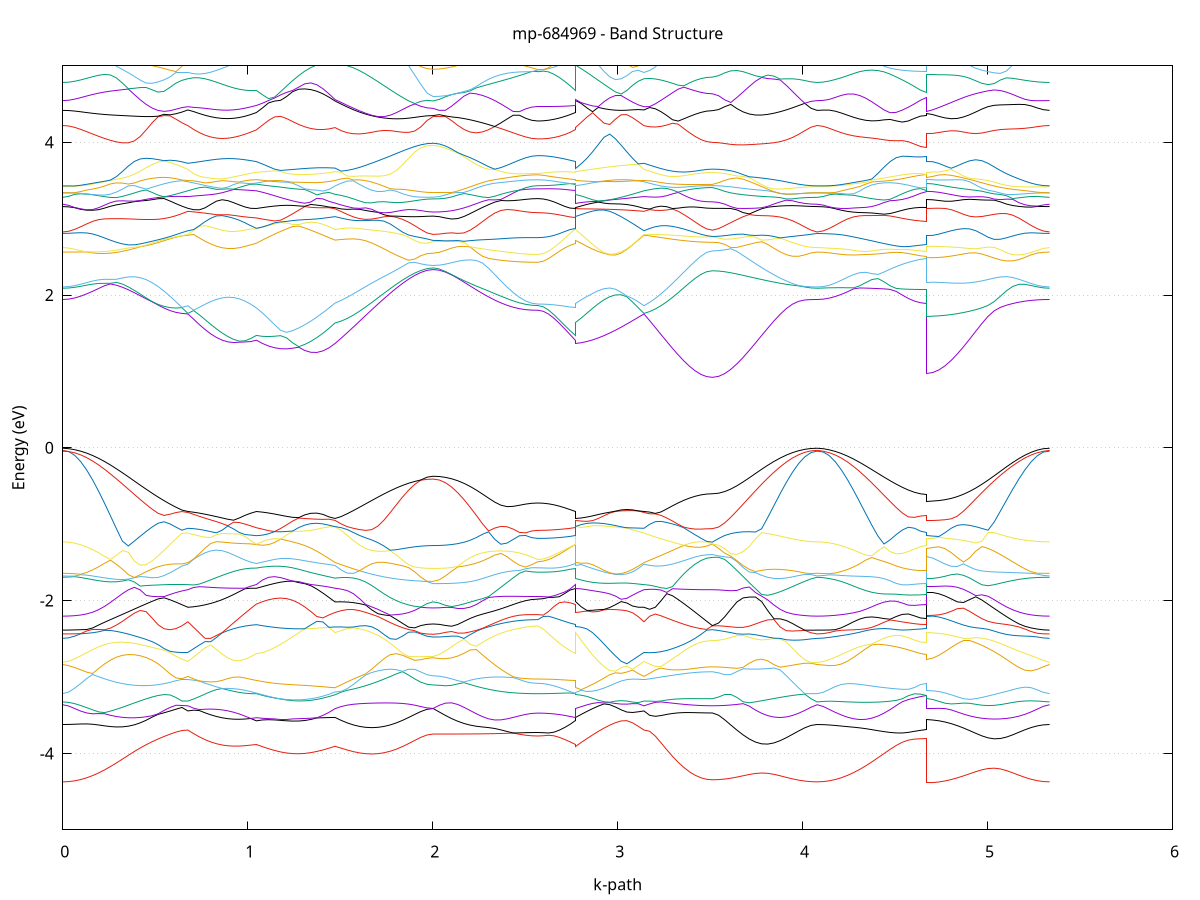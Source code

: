 set title 'mp-684969 - Band Structure'
set xlabel 'k-path'
set ylabel 'Energy (eV)'
set grid y
set yrange [-5:5]
set terminal png size 800,600
set output 'mp-684969_bands_gnuplot.png'
plot '-' using 1:2 with lines notitle, '-' using 1:2 with lines notitle, '-' using 1:2 with lines notitle, '-' using 1:2 with lines notitle, '-' using 1:2 with lines notitle, '-' using 1:2 with lines notitle, '-' using 1:2 with lines notitle, '-' using 1:2 with lines notitle, '-' using 1:2 with lines notitle, '-' using 1:2 with lines notitle, '-' using 1:2 with lines notitle, '-' using 1:2 with lines notitle, '-' using 1:2 with lines notitle, '-' using 1:2 with lines notitle, '-' using 1:2 with lines notitle, '-' using 1:2 with lines notitle, '-' using 1:2 with lines notitle, '-' using 1:2 with lines notitle, '-' using 1:2 with lines notitle, '-' using 1:2 with lines notitle, '-' using 1:2 with lines notitle, '-' using 1:2 with lines notitle, '-' using 1:2 with lines notitle, '-' using 1:2 with lines notitle, '-' using 1:2 with lines notitle, '-' using 1:2 with lines notitle, '-' using 1:2 with lines notitle, '-' using 1:2 with lines notitle, '-' using 1:2 with lines notitle, '-' using 1:2 with lines notitle, '-' using 1:2 with lines notitle, '-' using 1:2 with lines notitle, '-' using 1:2 with lines notitle, '-' using 1:2 with lines notitle, '-' using 1:2 with lines notitle, '-' using 1:2 with lines notitle, '-' using 1:2 with lines notitle, '-' using 1:2 with lines notitle, '-' using 1:2 with lines notitle, '-' using 1:2 with lines notitle, '-' using 1:2 with lines notitle, '-' using 1:2 with lines notitle, '-' using 1:2 with lines notitle, '-' using 1:2 with lines notitle, '-' using 1:2 with lines notitle, '-' using 1:2 with lines notitle, '-' using 1:2 with lines notitle, '-' using 1:2 with lines notitle, '-' using 1:2 with lines notitle, '-' using 1:2 with lines notitle, '-' using 1:2 with lines notitle, '-' using 1:2 with lines notitle, '-' using 1:2 with lines notitle, '-' using 1:2 with lines notitle, '-' using 1:2 with lines notitle, '-' using 1:2 with lines notitle, '-' using 1:2 with lines notitle, '-' using 1:2 with lines notitle, '-' using 1:2 with lines notitle, '-' using 1:2 with lines notitle, '-' using 1:2 with lines notitle, '-' using 1:2 with lines notitle, '-' using 1:2 with lines notitle, '-' using 1:2 with lines notitle, '-' using 1:2 with lines notitle, '-' using 1:2 with lines notitle, '-' using 1:2 with lines notitle, '-' using 1:2 with lines notitle, '-' using 1:2 with lines notitle, '-' using 1:2 with lines notitle, '-' using 1:2 with lines notitle, '-' using 1:2 with lines notitle, '-' using 1:2 with lines notitle, '-' using 1:2 with lines notitle, '-' using 1:2 with lines notitle, '-' using 1:2 with lines notitle, '-' using 1:2 with lines notitle, '-' using 1:2 with lines notitle
0.000000 -49.321926
0.032207 -49.321926
0.064413 -49.321926
0.096620 -49.321826
0.128826 -49.321826
0.161033 -49.321826
0.193239 -49.321826
0.225446 -49.321826
0.257652 -49.321826
0.289859 -49.321826
0.322065 -49.321826
0.354272 -49.321826
0.386479 -49.321826
0.418685 -49.321826
0.450892 -49.321826
0.483098 -49.321826
0.515305 -49.321826
0.547511 -49.321826
0.579718 -49.321826
0.611924 -49.321826
0.644131 -49.321826
0.676337 -49.321826
0.676337 -49.321826
0.707195 -49.321826
0.738053 -49.321826
0.768911 -49.321826
0.799769 -49.321826
0.830627 -49.321826
0.861484 -49.321826
0.892342 -49.321826
0.923200 -49.321826
0.954058 -49.321826
0.984916 -49.321826
1.015774 -49.321826
1.046631 -49.321826
1.046631 -49.321826
1.079342 -49.321826
1.112052 -49.321826
1.144763 -49.321826
1.177473 -49.321826
1.210184 -49.321826
1.242894 -49.321826
1.275605 -49.321826
1.308315 -49.321826
1.341026 -49.321826
1.373736 -49.321826
1.406447 -49.321826
1.439157 -49.321826
1.471868 -49.321826
1.471868 -49.321826
1.505021 -49.321826
1.538174 -49.321826
1.571327 -49.321826
1.604480 -49.321826
1.637633 -49.321826
1.670785 -49.321826
1.703938 -49.321826
1.737091 -49.321826
1.770244 -49.321826
1.803397 -49.321826
1.836550 -49.321826
1.869703 -49.321826
1.902856 -49.321826
1.936009 -49.321826
1.969162 -49.321826
2.002315 -49.321826
2.002315 -49.321826
2.035627 -49.321826
2.068939 -49.321826
2.102251 -49.321826
2.135563 -49.321826
2.168875 -49.321826
2.202186 -49.321826
2.235498 -49.321826
2.268810 -49.321826
2.302122 -49.321826
2.335434 -49.321826
2.368746 -49.321826
2.402058 -49.321826
2.435370 -49.321826
2.468682 -49.321826
2.501994 -49.321826
2.535306 -49.321826
2.568617 -49.321826
2.568617 -49.321826
2.597670 -49.321826
2.626723 -49.321826
2.655776 -49.321826
2.684829 -49.321826
2.713882 -49.321826
2.742935 -49.321826
2.771988 -49.321826
2.771988 -49.321826
2.802846 -49.321826
2.833704 -49.321826
2.864562 -49.321826
2.895419 -49.321826
2.926277 -49.321826
2.957135 -49.321826
2.987993 -49.321826
3.018851 -49.321826
3.049709 -49.321826
3.080566 -49.321826
3.111424 -49.321826
3.142282 -49.321826
3.142282 -49.321826
3.173097 -49.321826
3.203911 -49.321826
3.234726 -49.321826
3.265541 -49.321826
3.296355 -49.321826
3.327170 -49.321826
3.357984 -49.321826
3.388799 -49.321826
3.419614 -49.321826
3.450428 -49.321826
3.481243 -49.321826
3.512057 -49.321826
3.512057 -49.321826
3.545369 -49.321826
3.578681 -49.321826
3.611993 -49.321826
3.645305 -49.321826
3.678617 -49.321826
3.711929 -49.321826
3.745241 -49.321826
3.778553 -49.321826
3.811865 -49.321826
3.845177 -49.321926
3.878488 -49.321926
3.911800 -49.321926
3.945112 -49.321926
3.978424 -49.321926
4.011736 -49.321926
4.045048 -49.321926
4.078360 -49.321926
4.078360 -49.321926
4.111251 -49.321926
4.144142 -49.321926
4.177033 -49.321926
4.209925 -49.321826
4.242816 -49.321826
4.275707 -49.321826
4.308598 -49.321826
4.341489 -49.321826
4.374381 -49.321826
4.407272 -49.321826
4.440163 -49.321826
4.473054 -49.321826
4.505945 -49.321826
4.538836 -49.321826
4.571728 -49.321826
4.604619 -49.321826
4.637510 -49.321826
4.670401 -49.321826
4.670401 -49.321826
4.703659 -49.321826
4.736916 -49.321826
4.770174 -49.321826
4.803431 -49.321826
4.836689 -49.321826
4.869946 -49.321826
4.903204 -49.321826
4.936461 -49.321826
4.969719 -49.321826
5.002976 -49.321826
5.036234 -49.321826
5.069491 -49.321826
5.102749 -49.321826
5.136006 -49.321826
5.169263 -49.321826
5.202521 -49.321826
5.235778 -49.321926
5.269036 -49.321926
5.302293 -49.321926
5.335551 -49.321926
e
0.000000 -49.097726
0.032207 -49.097726
0.064413 -49.097726
0.096620 -49.097726
0.128826 -49.097726
0.161033 -49.097726
0.193239 -49.097726
0.225446 -49.097726
0.257652 -49.097626
0.289859 -49.097626
0.322065 -49.097626
0.354272 -49.097626
0.386479 -49.097626
0.418685 -49.097626
0.450892 -49.097626
0.483098 -49.097526
0.515305 -49.097526
0.547511 -49.097526
0.579718 -49.097526
0.611924 -49.097526
0.644131 -49.097526
0.676337 -49.097526
0.676337 -49.097526
0.707195 -49.097526
0.738053 -49.097526
0.768911 -49.097526
0.799769 -49.097526
0.830627 -49.097526
0.861484 -49.097526
0.892342 -49.097526
0.923200 -49.097526
0.954058 -49.097526
0.984916 -49.097526
1.015774 -49.097526
1.046631 -49.097526
1.046631 -49.097526
1.079342 -49.097526
1.112052 -49.097526
1.144763 -49.097526
1.177473 -49.097526
1.210184 -49.097526
1.242894 -49.097526
1.275605 -49.097526
1.308315 -49.097526
1.341026 -49.097526
1.373736 -49.097526
1.406447 -49.097526
1.439157 -49.097526
1.471868 -49.097526
1.471868 -49.097526
1.505021 -49.097526
1.538174 -49.097526
1.571327 -49.097626
1.604480 -49.097626
1.637633 -49.097626
1.670785 -49.097626
1.703938 -49.097626
1.737091 -49.097626
1.770244 -49.097726
1.803397 -49.097726
1.836550 -49.097726
1.869703 -49.097726
1.902856 -49.097726
1.936009 -49.097726
1.969162 -49.097726
2.002315 -49.097726
2.002315 -49.097726
2.035627 -49.097726
2.068939 -49.097726
2.102251 -49.097726
2.135563 -49.097726
2.168875 -49.097726
2.202186 -49.097726
2.235498 -49.097726
2.268810 -49.097626
2.302122 -49.097626
2.335434 -49.097626
2.368746 -49.097626
2.402058 -49.097626
2.435370 -49.097626
2.468682 -49.097626
2.501994 -49.097526
2.535306 -49.097526
2.568617 -49.097526
2.568617 -49.097526
2.597670 -49.097526
2.626723 -49.097526
2.655776 -49.097526
2.684829 -49.097526
2.713882 -49.097526
2.742935 -49.097526
2.771988 -49.097526
2.771988 -49.097526
2.802846 -49.097526
2.833704 -49.097526
2.864562 -49.097526
2.895419 -49.097526
2.926277 -49.097526
2.957135 -49.097526
2.987993 -49.097526
3.018851 -49.097526
3.049709 -49.097526
3.080566 -49.097526
3.111424 -49.097526
3.142282 -49.097526
3.142282 -49.097526
3.173097 -49.097526
3.203911 -49.097526
3.234726 -49.097526
3.265541 -49.097526
3.296355 -49.097526
3.327170 -49.097526
3.357984 -49.097526
3.388799 -49.097526
3.419614 -49.097526
3.450428 -49.097526
3.481243 -49.097526
3.512057 -49.097526
3.512057 -49.097526
3.545369 -49.097526
3.578681 -49.097526
3.611993 -49.097526
3.645305 -49.097526
3.678617 -49.097626
3.711929 -49.097626
3.745241 -49.097626
3.778553 -49.097626
3.811865 -49.097626
3.845177 -49.097626
3.878488 -49.097726
3.911800 -49.097726
3.945112 -49.097726
3.978424 -49.097726
4.011736 -49.097726
4.045048 -49.097726
4.078360 -49.097726
4.078360 -49.097726
4.111251 -49.097726
4.144142 -49.097726
4.177033 -49.097726
4.209925 -49.097726
4.242816 -49.097726
4.275707 -49.097726
4.308598 -49.097726
4.341489 -49.097626
4.374381 -49.097626
4.407272 -49.097626
4.440163 -49.097626
4.473054 -49.097626
4.505945 -49.097626
4.538836 -49.097626
4.571728 -49.097626
4.604619 -49.097526
4.637510 -49.097526
4.670401 -49.097526
4.670401 -49.097526
4.703659 -49.097526
4.736916 -49.097526
4.770174 -49.097526
4.803431 -49.097526
4.836689 -49.097526
4.869946 -49.097626
4.903204 -49.097626
4.936461 -49.097626
4.969719 -49.097626
5.002976 -49.097626
5.036234 -49.097626
5.069491 -49.097626
5.102749 -49.097726
5.136006 -49.097726
5.169263 -49.097726
5.202521 -49.097726
5.235778 -49.097726
5.269036 -49.097726
5.302293 -49.097726
5.335551 -49.097726
e
0.000000 -48.993826
0.032207 -48.993826
0.064413 -48.993726
0.096620 -48.993726
0.128826 -48.993626
0.161033 -48.993526
0.193239 -48.993426
0.225446 -48.993326
0.257652 -48.993126
0.289859 -48.993026
0.322065 -48.992826
0.354272 -48.992626
0.386479 -48.992426
0.418685 -48.992226
0.450892 -48.992026
0.483098 -48.991826
0.515305 -48.991626
0.547511 -48.991326
0.579718 -48.991126
0.611924 -48.990926
0.644131 -48.990726
0.676337 -48.990826
0.676337 -48.990826
0.707195 -48.990826
0.738053 -48.990926
0.768911 -48.991026
0.799769 -48.991026
0.830627 -48.991126
0.861484 -48.991126
0.892342 -48.991226
0.923200 -48.991326
0.954058 -48.991326
0.984916 -48.991426
1.015774 -48.991426
1.046631 -48.991526
1.046631 -48.991526
1.079342 -48.991426
1.112052 -48.991326
1.144763 -48.991226
1.177473 -48.991126
1.210184 -48.991026
1.242894 -48.990826
1.275605 -48.990726
1.308315 -48.990726
1.341026 -48.990826
1.373736 -48.990926
1.406447 -48.991126
1.439157 -48.991226
1.471868 -48.991326
1.471868 -48.991326
1.505021 -48.991626
1.538174 -48.991826
1.571327 -48.992126
1.604480 -48.992326
1.637633 -48.992526
1.670785 -48.992726
1.703938 -48.992926
1.737091 -48.993126
1.770244 -48.993326
1.803397 -48.993426
1.836550 -48.993526
1.869703 -48.993626
1.902856 -48.993726
1.936009 -48.993826
1.969162 -48.993826
2.002315 -48.993826
2.002315 -48.993826
2.035627 -48.993826
2.068939 -48.993826
2.102251 -48.993726
2.135563 -48.993626
2.168875 -48.993526
2.202186 -48.993426
2.235498 -48.993326
2.268810 -48.993226
2.302122 -48.993026
2.335434 -48.992826
2.368746 -48.992726
2.402058 -48.992526
2.435370 -48.992326
2.468682 -48.992226
2.501994 -48.992126
2.535306 -48.992026
2.568617 -48.991926
2.568617 -48.991926
2.597670 -48.991926
2.626723 -48.991926
2.655776 -48.991926
2.684829 -48.991826
2.713882 -48.991726
2.742935 -48.991626
2.771988 -48.991526
2.771988 -48.991326
2.802846 -48.991326
2.833704 -48.991226
2.864562 -48.991126
2.895419 -48.991026
2.926277 -48.991026
2.957135 -48.990926
2.987993 -48.990826
3.018851 -48.990726
3.049709 -48.990726
3.080566 -48.990626
3.111424 -48.990726
3.142282 -48.990826
3.142282 -48.990826
3.173097 -48.990926
3.203911 -48.991126
3.234726 -48.991326
3.265541 -48.991426
3.296355 -48.991526
3.327170 -48.991626
3.357984 -48.991726
3.388799 -48.991826
3.419614 -48.991926
3.450428 -48.991926
3.481243 -48.991926
3.512057 -48.991926
3.512057 -48.991926
3.545369 -48.992026
3.578681 -48.992126
3.611993 -48.992226
3.645305 -48.992326
3.678617 -48.992526
3.711929 -48.992726
3.745241 -48.992826
3.778553 -48.993026
3.811865 -48.993126
3.845177 -48.993326
3.878488 -48.993426
3.911800 -48.993526
3.945112 -48.993626
3.978424 -48.993726
4.011736 -48.993726
4.045048 -48.993826
4.078360 -48.993826
4.078360 -48.993826
4.111251 -48.993826
4.144142 -48.993726
4.177033 -48.993726
4.209925 -48.993626
4.242816 -48.993526
4.275707 -48.993426
4.308598 -48.993326
4.341489 -48.993126
4.374381 -48.993026
4.407272 -48.992826
4.440163 -48.992626
4.473054 -48.992526
4.505945 -48.992326
4.538836 -48.992126
4.571728 -48.991926
4.604619 -48.991826
4.637510 -48.991726
4.670401 -48.991626
4.670401 -48.991726
4.703659 -48.991726
4.736916 -48.991826
4.770174 -48.991926
4.803431 -48.992026
4.836689 -48.992226
4.869946 -48.992426
4.903204 -48.992526
4.936461 -48.992726
4.969719 -48.992926
5.002976 -48.993026
5.036234 -48.993126
5.069491 -48.993326
5.102749 -48.993426
5.136006 -48.993526
5.169263 -48.993626
5.202521 -48.993626
5.235778 -48.993726
5.269036 -48.993726
5.302293 -48.993826
5.335551 -48.993826
e
0.000000 -48.987226
0.032207 -48.987326
0.064413 -48.987326
0.096620 -48.987426
0.128826 -48.987426
0.161033 -48.987526
0.193239 -48.987726
0.225446 -48.987826
0.257652 -48.988026
0.289859 -48.988126
0.322065 -48.988326
0.354272 -48.988526
0.386479 -48.988726
0.418685 -48.989026
0.450892 -48.989226
0.483098 -48.989426
0.515305 -48.989726
0.547511 -48.989926
0.579718 -48.990126
0.611924 -48.990326
0.644131 -48.990626
0.676337 -48.990526
0.676337 -48.990526
0.707195 -48.990426
0.738053 -48.990326
0.768911 -48.990326
0.799769 -48.990226
0.830627 -48.990226
0.861484 -48.990126
0.892342 -48.990026
0.923200 -48.990026
0.954058 -48.989926
0.984916 -48.989926
1.015774 -48.989826
1.046631 -48.989826
1.046631 -48.989826
1.079342 -48.989926
1.112052 -48.990026
1.144763 -48.990126
1.177473 -48.990226
1.210184 -48.990326
1.242894 -48.990426
1.275605 -48.990626
1.308315 -48.990626
1.341026 -48.990526
1.373736 -48.990326
1.406447 -48.990226
1.439157 -48.990026
1.471868 -48.989926
1.471868 -48.989926
1.505021 -48.989626
1.538174 -48.989426
1.571327 -48.989226
1.604480 -48.988926
1.637633 -48.988726
1.670785 -48.988526
1.703938 -48.988226
1.737091 -48.988026
1.770244 -48.987926
1.803397 -48.987726
1.836550 -48.987626
1.869703 -48.987526
1.902856 -48.987426
1.936009 -48.987326
1.969162 -48.987326
2.002315 -48.987226
2.002315 -48.987226
2.035627 -48.987326
2.068939 -48.987326
2.102251 -48.987426
2.135563 -48.987426
2.168875 -48.987526
2.202186 -48.987726
2.235498 -48.987826
2.268810 -48.988026
2.302122 -48.988226
2.335434 -48.988326
2.368746 -48.988526
2.402058 -48.988726
2.435370 -48.988926
2.468682 -48.989126
2.501994 -48.989226
2.535306 -48.989326
2.568617 -48.989326
2.568617 -48.989326
2.597670 -48.989326
2.626723 -48.989326
2.655776 -48.989426
2.684829 -48.989526
2.713882 -48.989626
2.742935 -48.989726
2.771988 -48.989826
2.771988 -48.989926
2.802846 -48.990026
2.833704 -48.990126
2.864562 -48.990126
2.895419 -48.990226
2.926277 -48.990326
2.957135 -48.990426
2.987993 -48.990426
3.018851 -48.990526
3.049709 -48.990626
3.080566 -48.990626
3.111424 -48.990526
3.142282 -48.990526
3.142282 -48.990526
3.173097 -48.990326
3.203911 -48.990126
3.234726 -48.990026
3.265541 -48.989826
3.296355 -48.989726
3.327170 -48.989626
3.357984 -48.989526
3.388799 -48.989426
3.419614 -48.989426
3.450428 -48.989326
3.481243 -48.989326
3.512057 -48.989326
3.512057 -48.989326
3.545369 -48.989226
3.578681 -48.989226
3.611993 -48.989026
3.645305 -48.988926
3.678617 -48.988726
3.711929 -48.988526
3.745241 -48.988326
3.778553 -48.988126
3.811865 -48.988026
3.845177 -48.987826
3.878488 -48.987726
3.911800 -48.987526
3.945112 -48.987426
3.978424 -48.987426
4.011736 -48.987326
4.045048 -48.987326
4.078360 -48.987226
4.078360 -48.987226
4.111251 -48.987326
4.144142 -48.987326
4.177033 -48.987426
4.209925 -48.987426
4.242816 -48.987526
4.275707 -48.987726
4.308598 -48.987826
4.341489 -48.988026
4.374381 -48.988126
4.407272 -48.988326
4.440163 -48.988526
4.473054 -48.988726
4.505945 -48.988926
4.538836 -48.989126
4.571728 -48.989326
4.604619 -48.989426
4.637510 -48.989526
4.670401 -48.989626
4.670401 -48.989626
4.703659 -48.989526
4.736916 -48.989526
4.770174 -48.989326
4.803431 -48.989226
4.836689 -48.989026
4.869946 -48.988826
4.903204 -48.988726
4.936461 -48.988526
4.969719 -48.988326
5.002976 -48.988126
5.036234 -48.988026
5.069491 -48.987826
5.102749 -48.987726
5.136006 -48.987626
5.169263 -48.987526
5.202521 -48.987426
5.235778 -48.987326
5.269036 -48.987326
5.302293 -48.987326
5.335551 -48.987226
e
0.000000 -28.018726
0.032207 -28.018726
0.064413 -28.018526
0.096620 -28.018326
0.128826 -28.018026
0.161033 -28.017726
0.193239 -28.017326
0.225446 -28.016826
0.257652 -28.016326
0.289859 -28.015926
0.322065 -28.015426
0.354272 -28.014926
0.386479 -28.014526
0.418685 -28.014126
0.450892 -28.013826
0.483098 -28.013526
0.515305 -28.013426
0.547511 -28.013326
0.579718 -28.013326
0.611924 -28.013426
0.644131 -28.013626
0.676337 -28.013826
0.676337 -28.013826
0.707195 -28.013626
0.738053 -28.013326
0.768911 -28.013126
0.799769 -28.012926
0.830627 -28.012726
0.861484 -28.012626
0.892342 -28.012526
0.923200 -28.012426
0.954058 -28.012426
0.984916 -28.012426
1.015774 -28.012526
1.046631 -28.012626
1.046631 -28.012626
1.079342 -28.013126
1.112052 -28.013626
1.144763 -28.014226
1.177473 -28.014826
1.210184 -28.015426
1.242894 -28.015926
1.275605 -28.016326
1.308315 -28.016526
1.341026 -28.016726
1.373736 -28.016726
1.406447 -28.016526
1.439157 -28.016326
1.471868 -28.015926
1.471868 -28.015926
1.505021 -28.015626
1.538174 -28.015226
1.571327 -28.014826
1.604480 -28.014426
1.637633 -28.013926
1.670785 -28.013526
1.703938 -28.013126
1.737091 -28.012826
1.770244 -28.012426
1.803397 -28.012126
1.836550 -28.011826
1.869703 -28.011526
1.902856 -28.011426
1.936009 -28.011226
1.969162 -28.011126
2.002315 -28.011126
2.002315 -28.011126
2.035627 -28.011126
2.068939 -28.011126
2.102251 -28.011126
2.135563 -28.011226
2.168875 -28.011226
2.202186 -28.011226
2.235498 -28.011326
2.268810 -28.011326
2.302122 -28.011426
2.335434 -28.011426
2.368746 -28.011426
2.402058 -28.011526
2.435370 -28.011526
2.468682 -28.011526
2.501994 -28.011526
2.535306 -28.011626
2.568617 -28.011626
2.568617 -28.011626
2.597670 -28.011626
2.626723 -28.011626
2.655776 -28.011826
2.684829 -28.011926
2.713882 -28.012126
2.742935 -28.012326
2.771988 -28.012626
2.771988 -28.015926
2.802846 -28.015826
2.833704 -28.015626
2.864562 -28.015526
2.895419 -28.015426
2.926277 -28.015226
2.957135 -28.015026
2.987993 -28.014926
3.018851 -28.014726
3.049709 -28.014526
3.080566 -28.014226
3.111424 -28.014026
3.142282 -28.013826
3.142282 -28.013826
3.173097 -28.014226
3.203911 -28.014626
3.234726 -28.015126
3.265541 -28.015626
3.296355 -28.016126
3.327170 -28.016626
3.357984 -28.017126
3.388799 -28.017526
3.419614 -28.017926
3.450428 -28.018126
3.481243 -28.018326
3.512057 -28.018326
3.512057 -28.018326
3.545369 -28.018326
3.578681 -28.018326
3.611993 -28.018426
3.645305 -28.018426
3.678617 -28.018426
3.711929 -28.018426
3.745241 -28.018526
3.778553 -28.018526
3.811865 -28.018526
3.845177 -28.018626
3.878488 -28.018626
3.911800 -28.018626
3.945112 -28.018726
3.978424 -28.018726
4.011736 -28.018726
4.045048 -28.018726
4.078360 -28.018726
4.078360 -28.018726
4.111251 -28.018726
4.144142 -28.018526
4.177033 -28.018326
4.209925 -28.018126
4.242816 -28.017726
4.275707 -28.017426
4.308598 -28.016926
4.341489 -28.016526
4.374381 -28.016026
4.407272 -28.015526
4.440163 -28.015126
4.473054 -28.014626
4.505945 -28.014226
4.538836 -28.013926
4.571728 -28.013626
4.604619 -28.013426
4.637510 -28.013326
4.670401 -28.013326
4.670401 -28.016626
4.703659 -28.016626
4.736916 -28.016726
4.770174 -28.016726
4.803431 -28.016826
4.836689 -28.016926
4.869946 -28.017126
4.903204 -28.017226
4.936461 -28.017426
4.969719 -28.017526
5.002976 -28.017726
5.036234 -28.017926
5.069491 -28.018026
5.102749 -28.018226
5.136006 -28.018326
5.169263 -28.018426
5.202521 -28.018526
5.235778 -28.018626
5.269036 -28.018726
5.302293 -28.018726
5.335551 -28.018726
e
0.000000 -27.999226
0.032207 -27.999226
0.064413 -27.999226
0.096620 -27.999226
0.128826 -27.999226
0.161033 -27.999126
0.193239 -27.999126
0.225446 -27.999126
0.257652 -27.999126
0.289859 -27.999026
0.322065 -27.999026
0.354272 -27.999026
0.386479 -27.998926
0.418685 -27.998926
0.450892 -27.998926
0.483098 -27.998926
0.515305 -27.998926
0.547511 -27.998926
0.579718 -27.998926
0.611924 -27.998926
0.644131 -27.998926
0.676337 -27.998926
0.676337 -27.998926
0.707195 -27.999026
0.738053 -27.999126
0.768911 -27.999326
0.799769 -27.999526
0.830627 -27.999726
0.861484 -27.999926
0.892342 -28.000126
0.923200 -28.000226
0.954058 -28.000426
0.984916 -28.000626
1.015774 -28.000726
1.046631 -28.000826
1.046631 -28.000826
1.079342 -28.000926
1.112052 -28.000926
1.144763 -28.001026
1.177473 -28.001026
1.210184 -28.001026
1.242894 -28.000926
1.275605 -28.000926
1.308315 -28.000826
1.341026 -28.000826
1.373736 -28.000726
1.406447 -28.000526
1.439157 -28.000426
1.471868 -28.000326
1.471868 -28.000326
1.505021 -28.000326
1.538174 -28.000326
1.571327 -28.000426
1.604480 -28.000426
1.637633 -28.000426
1.670785 -28.000426
1.703938 -28.000426
1.737091 -28.000426
1.770244 -28.000526
1.803397 -28.000526
1.836550 -28.000526
1.869703 -28.000526
1.902856 -28.000526
1.936009 -28.000526
1.969162 -28.000526
2.002315 -28.000526
2.002315 -28.000526
2.035627 -28.000526
2.068939 -28.000526
2.102251 -28.000526
2.135563 -28.000526
2.168875 -28.000526
2.202186 -28.000626
2.235498 -28.000626
2.268810 -28.000626
2.302122 -28.000726
2.335434 -28.000726
2.368746 -28.000726
2.402058 -28.000826
2.435370 -28.000826
2.468682 -28.000826
2.501994 -28.000826
2.535306 -28.000826
2.568617 -28.000826
2.568617 -28.000826
2.597670 -28.000826
2.626723 -28.000826
2.655776 -28.000826
2.684829 -28.000826
2.713882 -28.000826
2.742935 -28.000826
2.771988 -28.000826
2.771988 -28.000326
2.802846 -28.000126
2.833704 -27.999926
2.864562 -27.999726
2.895419 -27.999526
2.926277 -27.999326
2.957135 -27.999126
2.987993 -27.999026
3.018851 -27.998926
3.049709 -27.998826
3.080566 -27.998826
3.111424 -27.998826
3.142282 -27.998926
3.142282 -27.998926
3.173097 -27.998926
3.203911 -27.998926
3.234726 -27.998926
3.265541 -27.998926
3.296355 -27.998926
3.327170 -27.998926
3.357984 -27.999026
3.388799 -27.999026
3.419614 -27.999026
3.450428 -27.999026
3.481243 -27.999026
3.512057 -27.999026
3.512057 -27.999026
3.545369 -27.999026
3.578681 -27.999026
3.611993 -27.999026
3.645305 -27.999026
3.678617 -27.999026
3.711929 -27.999026
3.745241 -27.999126
3.778553 -27.999126
3.811865 -27.999126
3.845177 -27.999126
3.878488 -27.999126
3.911800 -27.999226
3.945112 -27.999226
3.978424 -27.999226
4.011736 -27.999226
4.045048 -27.999226
4.078360 -27.999226
4.078360 -27.999226
4.111251 -27.999226
4.144142 -27.999226
4.177033 -27.999226
4.209925 -27.999126
4.242816 -27.999126
4.275707 -27.999126
4.308598 -27.999126
4.341489 -27.999026
4.374381 -27.999026
4.407272 -27.999026
4.440163 -27.998926
4.473054 -27.998926
4.505945 -27.998926
4.538836 -27.998826
4.571728 -27.998826
4.604619 -27.998826
4.637510 -27.998826
4.670401 -27.998826
4.670401 -28.001026
4.703659 -28.001026
4.736916 -28.000926
4.770174 -28.000926
4.803431 -28.000826
4.836689 -28.000726
4.869946 -28.000626
4.903204 -28.000526
4.936461 -28.000426
4.969719 -28.000326
5.002976 -28.000126
5.036234 -28.000026
5.069491 -27.999826
5.102749 -27.999726
5.136006 -27.999626
5.169263 -27.999526
5.202521 -27.999426
5.235778 -27.999326
5.269036 -27.999226
5.302293 -27.999226
5.335551 -27.999226
e
0.000000 -27.986326
0.032207 -27.986326
0.064413 -27.986326
0.096620 -27.986226
0.128826 -27.986226
0.161033 -27.986126
0.193239 -27.986126
0.225446 -27.986026
0.257652 -27.985926
0.289859 -27.985826
0.322065 -27.985826
0.354272 -27.985726
0.386479 -27.985626
0.418685 -27.985526
0.450892 -27.985526
0.483098 -27.985426
0.515305 -27.985426
0.547511 -27.985426
0.579718 -27.985426
0.611924 -27.985526
0.644131 -27.985526
0.676337 -27.985626
0.676337 -27.985626
0.707195 -27.985526
0.738053 -27.985526
0.768911 -27.985426
0.799769 -27.985326
0.830627 -27.985326
0.861484 -27.985226
0.892342 -27.985226
0.923200 -27.985226
0.954058 -27.985226
0.984916 -27.985226
1.015774 -27.985226
1.046631 -27.985226
1.046631 -27.985226
1.079342 -27.985326
1.112052 -27.985526
1.144763 -27.985626
1.177473 -27.985726
1.210184 -27.985926
1.242894 -27.986026
1.275605 -27.986126
1.308315 -27.986226
1.341026 -27.986226
1.373736 -27.986226
1.406447 -27.986326
1.439157 -27.986226
1.471868 -27.986226
1.471868 -27.986226
1.505021 -27.986226
1.538174 -27.986126
1.571327 -27.986026
1.604480 -27.986026
1.637633 -27.985926
1.670785 -27.985826
1.703938 -27.985726
1.737091 -27.985626
1.770244 -27.985526
1.803397 -27.985426
1.836550 -27.985326
1.869703 -27.985326
1.902856 -27.985226
1.936009 -27.985226
1.969162 -27.985126
2.002315 -27.985126
2.002315 -27.985126
2.035627 -27.985126
2.068939 -27.985126
2.102251 -27.985126
2.135563 -27.985126
2.168875 -27.985126
2.202186 -27.985126
2.235498 -27.985126
2.268810 -27.985026
2.302122 -27.985026
2.335434 -27.985026
2.368746 -27.985026
2.402058 -27.985026
2.435370 -27.985026
2.468682 -27.985026
2.501994 -27.984926
2.535306 -27.984926
2.568617 -27.984926
2.568617 -27.984926
2.597670 -27.984926
2.626723 -27.985026
2.655776 -27.985026
2.684829 -27.985026
2.713882 -27.985126
2.742935 -27.985226
2.771988 -27.985226
2.771988 -27.986226
2.802846 -27.986226
2.833704 -27.986226
2.864562 -27.986126
2.895419 -27.986126
2.926277 -27.986126
2.957135 -27.986026
2.987993 -27.986026
3.018851 -27.985926
3.049709 -27.985826
3.080566 -27.985726
3.111424 -27.985726
3.142282 -27.985626
3.142282 -27.985626
3.173097 -27.985726
3.203911 -27.985826
3.234726 -27.985926
3.265541 -27.986026
3.296355 -27.986126
3.327170 -27.986226
3.357984 -27.986326
3.388799 -27.986426
3.419614 -27.986426
3.450428 -27.986526
3.481243 -27.986526
3.512057 -27.986526
3.512057 -27.986526
3.545369 -27.986526
3.578681 -27.986526
3.611993 -27.986526
3.645305 -27.986526
3.678617 -27.986526
3.711929 -27.986426
3.745241 -27.986426
3.778553 -27.986426
3.811865 -27.986426
3.845177 -27.986426
3.878488 -27.986426
3.911800 -27.986326
3.945112 -27.986326
3.978424 -27.986326
4.011736 -27.986326
4.045048 -27.986326
4.078360 -27.986326
4.078360 -27.986326
4.111251 -27.986326
4.144142 -27.986326
4.177033 -27.986226
4.209925 -27.986226
4.242816 -27.986226
4.275707 -27.986126
4.308598 -27.986126
4.341489 -27.986026
4.374381 -27.985926
4.407272 -27.985826
4.440163 -27.985826
4.473054 -27.985726
4.505945 -27.985626
4.538836 -27.985626
4.571728 -27.985526
4.604619 -27.985526
4.637510 -27.985426
4.670401 -27.985426
4.670401 -27.986226
4.703659 -27.986226
4.736916 -27.986226
4.770174 -27.986226
4.803431 -27.986226
4.836689 -27.986226
4.869946 -27.986226
4.903204 -27.986226
4.936461 -27.986226
4.969719 -27.986226
5.002976 -27.986226
5.036234 -27.986226
5.069491 -27.986226
5.102749 -27.986226
5.136006 -27.986226
5.169263 -27.986226
5.202521 -27.986326
5.235778 -27.986326
5.269036 -27.986326
5.302293 -27.986326
5.335551 -27.986326
e
0.000000 -27.817726
0.032207 -27.817726
0.064413 -27.817726
0.096620 -27.817826
0.128826 -27.817926
0.161033 -27.817926
0.193239 -27.818026
0.225446 -27.818026
0.257652 -27.818026
0.289859 -27.818026
0.322065 -27.817926
0.354272 -27.817826
0.386479 -27.817726
0.418685 -27.817526
0.450892 -27.817326
0.483098 -27.817226
0.515305 -27.817126
0.547511 -27.817026
0.579718 -27.817026
0.611924 -27.817126
0.644131 -27.817326
0.676337 -27.817626
0.676337 -27.817626
0.707195 -27.817726
0.738053 -27.817826
0.768911 -27.817926
0.799769 -27.818126
0.830627 -27.818226
0.861484 -27.818426
0.892342 -27.818526
0.923200 -27.818726
0.954058 -27.818926
0.984916 -27.819126
1.015774 -27.819326
1.046631 -27.819526
1.046631 -27.819526
1.079342 -27.819126
1.112052 -27.818726
1.144763 -27.818326
1.177473 -27.817926
1.210184 -27.817626
1.242894 -27.817326
1.275605 -27.817026
1.308315 -27.816826
1.341026 -27.816726
1.373736 -27.816626
1.406447 -27.816526
1.439157 -27.816526
1.471868 -27.816626
1.471868 -27.816626
1.505021 -27.816626
1.538174 -27.816726
1.571327 -27.816926
1.604480 -27.817026
1.637633 -27.817226
1.670785 -27.817426
1.703938 -27.817526
1.737091 -27.817726
1.770244 -27.817726
1.803397 -27.817826
1.836550 -27.817826
1.869703 -27.817826
1.902856 -27.817826
1.936009 -27.817826
1.969162 -27.817826
2.002315 -27.817826
2.002315 -27.817826
2.035627 -27.817826
2.068939 -27.817926
2.102251 -27.818126
2.135563 -27.818426
2.168875 -27.818726
2.202186 -27.819026
2.235498 -27.819426
2.268810 -27.819926
2.302122 -27.820326
2.335434 -27.820726
2.368746 -27.821126
2.402058 -27.821526
2.435370 -27.821826
2.468682 -27.822126
2.501994 -27.822326
2.535306 -27.822426
2.568617 -27.822526
2.568617 -27.822526
2.597670 -27.822426
2.626723 -27.822226
2.655776 -27.821826
2.684829 -27.821426
2.713882 -27.820826
2.742935 -27.820226
2.771988 -27.819526
2.771988 -27.816626
2.802846 -27.816626
2.833704 -27.816726
2.864562 -27.816726
2.895419 -27.816826
2.926277 -27.816926
2.957135 -27.817026
2.987993 -27.817126
3.018851 -27.817226
3.049709 -27.817326
3.080566 -27.817426
3.111424 -27.817526
3.142282 -27.817626
3.142282 -27.817626
3.173097 -27.817926
3.203911 -27.818326
3.234726 -27.818826
3.265541 -27.819326
3.296355 -27.819826
3.327170 -27.820426
3.357984 -27.820826
3.388799 -27.821326
3.419614 -27.821626
3.450428 -27.821926
3.481243 -27.822126
3.512057 -27.822126
3.512057 -27.822126
3.545369 -27.822126
3.578681 -27.822026
3.611993 -27.821826
3.645305 -27.821626
3.678617 -27.821226
3.711929 -27.820926
3.745241 -27.820526
3.778553 -27.820126
3.811865 -27.819726
3.845177 -27.819326
3.878488 -27.818926
3.911800 -27.818626
3.945112 -27.818326
3.978424 -27.818026
4.011736 -27.817826
4.045048 -27.817726
4.078360 -27.817726
4.078360 -27.817726
4.111251 -27.817726
4.144142 -27.817826
4.177033 -27.817826
4.209925 -27.817926
4.242816 -27.818026
4.275707 -27.818126
4.308598 -27.818226
4.341489 -27.818226
4.374381 -27.818226
4.407272 -27.818226
4.440163 -27.818226
4.473054 -27.818226
4.505945 -27.818126
4.538836 -27.818126
4.571728 -27.818126
4.604619 -27.818126
4.637510 -27.818026
4.670401 -27.818026
4.670401 -27.817326
4.703659 -27.817326
4.736916 -27.817326
4.770174 -27.817426
4.803431 -27.817526
4.836689 -27.817626
4.869946 -27.817726
4.903204 -27.817826
4.936461 -27.817926
4.969719 -27.818026
5.002976 -27.818126
5.036234 -27.818126
5.069491 -27.818126
5.102749 -27.818126
5.136006 -27.818026
5.169263 -27.818026
5.202521 -27.817926
5.235778 -27.817826
5.269036 -27.817826
5.302293 -27.817726
5.335551 -27.817726
e
0.000000 -27.777626
0.032207 -27.777826
0.064413 -27.778126
0.096620 -27.778626
0.128826 -27.779326
0.161033 -27.780026
0.193239 -27.780826
0.225446 -27.781626
0.257652 -27.782326
0.289859 -27.782926
0.322065 -27.783326
0.354272 -27.783726
0.386479 -27.783826
0.418685 -27.783826
0.450892 -27.783626
0.483098 -27.783226
0.515305 -27.782626
0.547511 -27.781926
0.579718 -27.781126
0.611924 -27.780226
0.644131 -27.779126
0.676337 -27.778126
0.676337 -27.778126
0.707195 -27.777726
0.738053 -27.777326
0.768911 -27.777026
0.799769 -27.776626
0.830627 -27.776226
0.861484 -27.775826
0.892342 -27.775526
0.923200 -27.775126
0.954058 -27.774726
0.984916 -27.774426
1.015774 -27.774026
1.046631 -27.773726
1.046631 -27.773726
1.079342 -27.774326
1.112052 -27.774826
1.144763 -27.775426
1.177473 -27.776026
1.210184 -27.776726
1.242894 -27.777326
1.275605 -27.778026
1.308315 -27.778626
1.341026 -27.779326
1.373736 -27.779926
1.406447 -27.780526
1.439157 -27.781126
1.471868 -27.781626
1.471868 -27.781626
1.505021 -27.782426
1.538174 -27.783026
1.571327 -27.783426
1.604480 -27.783726
1.637633 -27.783726
1.670785 -27.783526
1.703938 -27.783226
1.737091 -27.782726
1.770244 -27.782126
1.803397 -27.781426
1.836550 -27.780626
1.869703 -27.779926
1.902856 -27.779226
1.936009 -27.778726
1.969162 -27.778326
2.002315 -27.778226
2.002315 -27.778226
2.035627 -27.778226
2.068939 -27.778326
2.102251 -27.778526
2.135563 -27.778626
2.168875 -27.778626
2.202186 -27.778526
2.235498 -27.778226
2.268810 -27.777726
2.302122 -27.777126
2.335434 -27.776226
2.368746 -27.775226
2.402058 -27.774126
2.435370 -27.773026
2.468682 -27.772026
2.501994 -27.771126
2.535306 -27.770626
2.568617 -27.770426
2.568617 -27.770426
2.597670 -27.770526
2.626723 -27.770726
2.655776 -27.771026
2.684829 -27.771526
2.713882 -27.772226
2.742935 -27.772926
2.771988 -27.773726
2.771988 -27.781626
2.802846 -27.781426
2.833704 -27.781126
2.864562 -27.780926
2.895419 -27.780626
2.926277 -27.780426
2.957135 -27.780126
2.987993 -27.779826
3.018851 -27.779426
3.049709 -27.779126
3.080566 -27.778826
3.111424 -27.778426
3.142282 -27.778126
3.142282 -27.778126
3.173097 -27.777126
3.203911 -27.776126
3.234726 -27.775226
3.265541 -27.774226
3.296355 -27.773426
3.327170 -27.772626
3.357984 -27.771926
3.388799 -27.771326
3.419614 -27.770826
3.450428 -27.770526
3.481243 -27.770326
3.512057 -27.770226
3.512057 -27.770226
3.545369 -27.770426
3.578681 -27.771026
3.611993 -27.771926
3.645305 -27.773026
3.678617 -27.774226
3.711929 -27.775326
3.745241 -27.776426
3.778553 -27.777226
3.811865 -27.777826
3.845177 -27.778226
3.878488 -27.778426
3.911800 -27.778426
3.945112 -27.778326
3.978424 -27.778126
4.011736 -27.777926
4.045048 -27.777726
4.078360 -27.777626
4.078360 -27.777626
4.111251 -27.777826
4.144142 -27.778026
4.177033 -27.778526
4.209925 -27.779126
4.242816 -27.779826
4.275707 -27.780626
4.308598 -27.781426
4.341489 -27.782126
4.374381 -27.782826
4.407272 -27.783526
4.440163 -27.784026
4.473054 -27.784426
4.505945 -27.784826
4.538836 -27.785026
4.571728 -27.785226
4.604619 -27.785326
4.637510 -27.785426
4.670401 -27.785426
4.670401 -27.784326
4.703659 -27.784326
4.736916 -27.784326
4.770174 -27.784226
4.803431 -27.784226
4.836689 -27.784026
4.869946 -27.783926
4.903204 -27.783626
4.936461 -27.783326
4.969719 -27.782926
5.002976 -27.782426
5.036234 -27.781826
5.069491 -27.781226
5.102749 -27.780626
5.136006 -27.779926
5.169263 -27.779326
5.202521 -27.778826
5.235778 -27.778326
5.269036 -27.778026
5.302293 -27.777726
5.335551 -27.777626
e
0.000000 -27.755726
0.032207 -27.755726
0.064413 -27.755926
0.096620 -27.756326
0.128826 -27.756726
0.161033 -27.757226
0.193239 -27.757726
0.225446 -27.758326
0.257652 -27.758926
0.289859 -27.759426
0.322065 -27.759926
0.354272 -27.760326
0.386479 -27.760726
0.418685 -27.761026
0.450892 -27.761226
0.483098 -27.761426
0.515305 -27.761526
0.547511 -27.761626
0.579718 -27.761726
0.611924 -27.761826
0.644131 -27.761926
0.676337 -27.762026
0.676337 -27.762026
0.707195 -27.762526
0.738053 -27.762926
0.768911 -27.763326
0.799769 -27.763726
0.830627 -27.764026
0.861484 -27.764326
0.892342 -27.764526
0.923200 -27.764726
0.954058 -27.764826
0.984916 -27.764826
1.015774 -27.764826
1.046631 -27.764826
1.046631 -27.764826
1.079342 -27.763726
1.112052 -27.762426
1.144763 -27.761126
1.177473 -27.759826
1.210184 -27.758626
1.242894 -27.757426
1.275605 -27.756526
1.308315 -27.755826
1.341026 -27.755326
1.373736 -27.755126
1.406447 -27.755226
1.439157 -27.755626
1.471868 -27.756126
1.471868 -27.756126
1.505021 -27.756626
1.538174 -27.757226
1.571327 -27.757826
1.604480 -27.758526
1.637633 -27.759226
1.670785 -27.759926
1.703938 -27.760626
1.737091 -27.761126
1.770244 -27.761626
1.803397 -27.762126
1.836550 -27.762426
1.869703 -27.762726
1.902856 -27.762926
1.936009 -27.763126
1.969162 -27.763226
2.002315 -27.763226
2.002315 -27.763226
2.035627 -27.763326
2.068939 -27.763526
2.102251 -27.763826
2.135563 -27.764126
2.168875 -27.764626
2.202186 -27.765126
2.235498 -27.765626
2.268810 -27.766126
2.302122 -27.766526
2.335434 -27.767026
2.368746 -27.767426
2.402058 -27.767726
2.435370 -27.768026
2.468682 -27.768226
2.501994 -27.768426
2.535306 -27.768526
2.568617 -27.768526
2.568617 -27.768526
2.597670 -27.768526
2.626723 -27.768226
2.655776 -27.767826
2.684829 -27.767326
2.713882 -27.766626
2.742935 -27.765826
2.771988 -27.764826
2.771988 -27.756126
2.802846 -27.756526
2.833704 -27.757026
2.864562 -27.757426
2.895419 -27.757926
2.926277 -27.758426
2.957135 -27.758926
2.987993 -27.759526
3.018851 -27.760026
3.049709 -27.760526
3.080566 -27.761026
3.111424 -27.761526
3.142282 -27.762026
3.142282 -27.762026
3.173097 -27.762126
3.203911 -27.762126
3.234726 -27.762126
3.265541 -27.762026
3.296355 -27.762026
3.327170 -27.761926
3.357984 -27.761926
3.388799 -27.761826
3.419614 -27.761726
3.450428 -27.761726
3.481243 -27.761726
3.512057 -27.761726
3.512057 -27.761726
3.545369 -27.761626
3.578681 -27.761526
3.611993 -27.761326
3.645305 -27.761126
3.678617 -27.760726
3.711929 -27.760326
3.745241 -27.759926
3.778553 -27.759426
3.811865 -27.758926
3.845177 -27.758326
3.878488 -27.757726
3.911800 -27.757226
3.945112 -27.756726
3.978424 -27.756326
4.011736 -27.755926
4.045048 -27.755726
4.078360 -27.755726
4.078360 -27.755726
4.111251 -27.755726
4.144142 -27.756026
4.177033 -27.756326
4.209925 -27.756826
4.242816 -27.757326
4.275707 -27.757826
4.308598 -27.758426
4.341489 -27.758926
4.374381 -27.759326
4.407272 -27.759726
4.440163 -27.760026
4.473054 -27.760226
4.505945 -27.760426
4.538836 -27.760526
4.571728 -27.760526
4.604619 -27.760526
4.637510 -27.760426
4.670401 -27.760426
4.670401 -27.753926
4.703659 -27.753926
4.736916 -27.754026
4.770174 -27.754326
4.803431 -27.754526
4.836689 -27.754826
4.869946 -27.755126
4.903204 -27.755426
4.936461 -27.755626
4.969719 -27.755826
5.002976 -27.756026
5.036234 -27.756126
5.069491 -27.756126
5.102749 -27.756126
5.136006 -27.756026
5.169263 -27.756026
5.202521 -27.755926
5.235778 -27.755826
5.269036 -27.755726
5.302293 -27.755726
5.335551 -27.755726
e
0.000000 -27.713226
0.032207 -27.713126
0.064413 -27.712726
0.096620 -27.712226
0.128826 -27.711426
0.161033 -27.710626
0.193239 -27.709726
0.225446 -27.708926
0.257652 -27.708126
0.289859 -27.707626
0.322065 -27.707326
0.354272 -27.707426
0.386479 -27.707926
0.418685 -27.708826
0.450892 -27.709926
0.483098 -27.711426
0.515305 -27.712926
0.547511 -27.714326
0.579718 -27.715626
0.611924 -27.716726
0.644131 -27.717326
0.676337 -27.717526
0.676337 -27.717526
0.707195 -27.717426
0.738053 -27.717226
0.768911 -27.716926
0.799769 -27.716626
0.830627 -27.716226
0.861484 -27.715726
0.892342 -27.715226
0.923200 -27.714626
0.954058 -27.714026
0.984916 -27.713326
1.015774 -27.712626
1.046631 -27.711926
1.046631 -27.711926
1.079342 -27.712826
1.112052 -27.713726
1.144763 -27.714426
1.177473 -27.715126
1.210184 -27.715626
1.242894 -27.715926
1.275605 -27.716126
1.308315 -27.716126
1.341026 -27.716026
1.373736 -27.715626
1.406447 -27.715126
1.439157 -27.714426
1.471868 -27.713626
1.471868 -27.713626
1.505021 -27.711926
1.538174 -27.710226
1.571327 -27.708626
1.604480 -27.707326
1.637633 -27.706326
1.670785 -27.705926
1.703938 -27.705826
1.737091 -27.706126
1.770244 -27.706726
1.803397 -27.707426
1.836550 -27.708226
1.869703 -27.709026
1.902856 -27.709626
1.936009 -27.710226
1.969162 -27.710526
2.002315 -27.710626
2.002315 -27.710626
2.035627 -27.710326
2.068939 -27.709526
2.102251 -27.708126
2.135563 -27.706326
2.168875 -27.704826
2.202186 -27.703826
2.235498 -27.702726
2.268810 -27.701626
2.302122 -27.700526
2.335434 -27.699526
2.368746 -27.698526
2.402058 -27.697726
2.435370 -27.696926
2.468682 -27.696326
2.501994 -27.697426
2.535306 -27.698226
2.568617 -27.698526
2.568617 -27.698526
2.597670 -27.699726
2.626723 -27.701726
2.655776 -27.703926
2.684829 -27.706126
2.713882 -27.708226
2.742935 -27.710126
2.771988 -27.711926
2.771988 -27.713626
2.802846 -27.714126
2.833704 -27.714726
2.864562 -27.715226
2.895419 -27.715726
2.926277 -27.716126
2.957135 -27.716526
2.987993 -27.716826
3.018851 -27.717126
3.049709 -27.717326
3.080566 -27.717426
3.111424 -27.717526
3.142282 -27.717526
3.142282 -27.717526
3.173097 -27.717226
3.203911 -27.716726
3.234726 -27.715826
3.265541 -27.714526
3.296355 -27.713026
3.327170 -27.711326
3.357984 -27.709526
3.388799 -27.707526
3.419614 -27.705526
3.450428 -27.703626
3.481243 -27.702126
3.512057 -27.701426
3.512057 -27.701426
3.545369 -27.701126
3.578681 -27.700326
3.611993 -27.699026
3.645305 -27.697726
3.678617 -27.697026
3.711929 -27.697926
3.745241 -27.698926
3.778553 -27.700026
3.811865 -27.701226
3.845177 -27.702426
3.878488 -27.704126
3.911800 -27.706526
3.945112 -27.708626
3.978424 -27.710526
4.011736 -27.712026
4.045048 -27.712926
4.078360 -27.713226
4.078360 -27.713226
4.111251 -27.713126
4.144142 -27.712626
4.177033 -27.711826
4.209925 -27.710826
4.242816 -27.709626
4.275707 -27.708226
4.308598 -27.706726
4.341489 -27.705226
4.374381 -27.703626
4.407272 -27.702126
4.440163 -27.700726
4.473054 -27.699426
4.505945 -27.698526
4.538836 -27.698026
4.571728 -27.698226
4.604619 -27.698526
4.637510 -27.698826
4.670401 -27.698926
4.670401 -27.699426
4.703659 -27.699326
4.736916 -27.699026
4.770174 -27.698626
4.803431 -27.698326
4.836689 -27.698126
4.869946 -27.698426
4.903204 -27.699226
4.936461 -27.700326
4.969719 -27.701626
5.002976 -27.703026
5.036234 -27.704526
5.069491 -27.706026
5.102749 -27.707426
5.136006 -27.708826
5.169263 -27.710026
5.202521 -27.711126
5.235778 -27.712026
5.269036 -27.712726
5.302293 -27.713126
5.335551 -27.713226
e
0.000000 -27.707526
0.032207 -27.707326
0.064413 -27.706626
0.096620 -27.705526
0.128826 -27.704026
0.161033 -27.702326
0.193239 -27.700326
0.225446 -27.698226
0.257652 -27.696026
0.289859 -27.693926
0.322065 -27.691926
0.354272 -27.690026
0.386479 -27.688326
0.418685 -27.686826
0.450892 -27.685626
0.483098 -27.684626
0.515305 -27.683826
0.547511 -27.683226
0.579718 -27.682726
0.611924 -27.682526
0.644131 -27.682526
0.676337 -27.682526
0.676337 -27.682526
0.707195 -27.682526
0.738053 -27.682526
0.768911 -27.682626
0.799769 -27.682726
0.830627 -27.682826
0.861484 -27.683126
0.892342 -27.683326
0.923200 -27.683726
0.954058 -27.684026
0.984916 -27.684526
1.015774 -27.684926
1.046631 -27.685426
1.046631 -27.685426
1.079342 -27.685126
1.112052 -27.684826
1.144763 -27.684626
1.177473 -27.684526
1.210184 -27.684526
1.242894 -27.684526
1.275605 -27.684526
1.308315 -27.684626
1.341026 -27.684826
1.373736 -27.684926
1.406447 -27.685026
1.439157 -27.685226
1.471868 -27.685326
1.471868 -27.685326
1.505021 -27.685826
1.538174 -27.686226
1.571327 -27.686726
1.604480 -27.687126
1.637633 -27.688726
1.670785 -27.690626
1.703938 -27.692726
1.737091 -27.694926
1.770244 -27.697226
1.803397 -27.699526
1.836550 -27.701626
1.869703 -27.703526
1.902856 -27.705226
1.936009 -27.706426
1.969162 -27.707226
2.002315 -27.707426
2.002315 -27.707426
2.035627 -27.707326
2.068939 -27.706926
2.102251 -27.706426
2.135563 -27.705626
2.168875 -27.704226
2.202186 -27.701926
2.235498 -27.699726
2.268810 -27.697526
2.302122 -27.695726
2.335434 -27.694426
2.368746 -27.693926
2.402058 -27.694226
2.435370 -27.695126
2.468682 -27.696326
2.501994 -27.695926
2.535306 -27.695626
2.568617 -27.695526
2.568617 -27.695526
2.597670 -27.694426
2.626723 -27.692626
2.655776 -27.690826
2.684829 -27.689226
2.713882 -27.687726
2.742935 -27.686526
2.771988 -27.685426
2.771988 -27.685326
2.802846 -27.685126
2.833704 -27.684826
2.864562 -27.684526
2.895419 -27.684226
2.926277 -27.684026
2.957135 -27.683726
2.987993 -27.683426
3.018851 -27.683226
3.049709 -27.683026
3.080566 -27.682826
3.111424 -27.682626
3.142282 -27.682526
3.142282 -27.682526
3.173097 -27.682826
3.203911 -27.683226
3.234726 -27.683826
3.265541 -27.684626
3.296355 -27.685626
3.327170 -27.686726
3.357984 -27.688126
3.388799 -27.689526
3.419614 -27.691126
3.450428 -27.692726
3.481243 -27.694126
3.512057 -27.694726
3.512057 -27.694726
3.545369 -27.694826
3.578681 -27.695126
3.611993 -27.695526
3.645305 -27.696226
3.678617 -27.696726
3.711929 -27.696226
3.745241 -27.696626
3.778553 -27.697826
3.811865 -27.699626
3.845177 -27.701726
3.878488 -27.703626
3.911800 -27.704626
3.945112 -27.705626
3.978424 -27.706426
4.011736 -27.707026
4.045048 -27.707426
4.078360 -27.707526
4.078360 -27.707526
4.111251 -27.707326
4.144142 -27.706726
4.177033 -27.705726
4.209925 -27.704526
4.242816 -27.703026
4.275707 -27.701326
4.308598 -27.699726
4.341489 -27.698226
4.374381 -27.696926
4.407272 -27.696026
4.440163 -27.695426
4.473054 -27.695226
4.505945 -27.695226
4.538836 -27.695026
4.571728 -27.694526
4.604619 -27.694126
4.637510 -27.693726
4.670401 -27.693626
4.670401 -27.692426
4.703659 -27.692526
4.736916 -27.692826
4.770174 -27.693326
4.803431 -27.693926
4.836689 -27.694526
4.869946 -27.694926
4.903204 -27.695226
4.936461 -27.695626
4.969719 -27.696226
5.002976 -27.697026
5.036234 -27.698126
5.069491 -27.699426
5.102749 -27.700926
5.136006 -27.702326
5.169263 -27.703726
5.202521 -27.705026
5.235778 -27.706126
5.269036 -27.706926
5.302293 -27.707426
5.335551 -27.707526
e
0.000000 -27.684226
0.032207 -27.684226
0.064413 -27.684226
0.096620 -27.684226
0.128826 -27.684326
0.161033 -27.684326
0.193239 -27.684426
0.225446 -27.684526
0.257652 -27.684626
0.289859 -27.684626
0.322065 -27.684726
0.354272 -27.684726
0.386479 -27.684526
0.418685 -27.684326
0.450892 -27.684126
0.483098 -27.683726
0.515305 -27.683426
0.547511 -27.683026
0.579718 -27.682726
0.611924 -27.682426
0.644131 -27.682226
0.676337 -27.682126
0.676337 -27.682126
0.707195 -27.682026
0.738053 -27.682026
0.768911 -27.681926
0.799769 -27.681826
0.830627 -27.681726
0.861484 -27.681626
0.892342 -27.681526
0.923200 -27.681426
0.954058 -27.681326
0.984916 -27.681226
1.015774 -27.681126
1.046631 -27.681026
1.046631 -27.681026
1.079342 -27.681026
1.112052 -27.681026
1.144763 -27.681026
1.177473 -27.681026
1.210184 -27.681126
1.242894 -27.681226
1.275605 -27.681326
1.308315 -27.681426
1.341026 -27.681626
1.373736 -27.681826
1.406447 -27.682126
1.439157 -27.682426
1.471868 -27.682726
1.471868 -27.682726
1.505021 -27.683426
1.538174 -27.684426
1.571327 -27.685626
1.604480 -27.687026
1.637633 -27.687426
1.670785 -27.687626
1.703938 -27.687726
1.737091 -27.687826
1.770244 -27.687826
1.803397 -27.687826
1.836550 -27.687826
1.869703 -27.687926
1.902856 -27.687926
1.936009 -27.687926
1.969162 -27.687926
2.002315 -27.687926
2.002315 -27.687926
2.035627 -27.687926
2.068939 -27.687726
2.102251 -27.687526
2.135563 -27.687226
2.168875 -27.686826
2.202186 -27.686326
2.235498 -27.685826
2.268810 -27.685226
2.302122 -27.684626
2.335434 -27.683926
2.368746 -27.683326
2.402058 -27.682726
2.435370 -27.682226
2.468682 -27.681726
2.501994 -27.681426
2.535306 -27.681226
2.568617 -27.681126
2.568617 -27.681126
2.597670 -27.681126
2.626723 -27.681126
2.655776 -27.681126
2.684829 -27.681126
2.713882 -27.681126
2.742935 -27.681026
2.771988 -27.681026
2.771988 -27.682726
2.802846 -27.682626
2.833704 -27.682526
2.864562 -27.682426
2.895419 -27.682326
2.926277 -27.682326
2.957135 -27.682226
2.987993 -27.682226
3.018851 -27.682226
3.049709 -27.682226
3.080566 -27.682226
3.111424 -27.682126
3.142282 -27.682126
3.142282 -27.682126
3.173097 -27.682126
3.203911 -27.682026
3.234726 -27.682126
3.265541 -27.682126
3.296355 -27.682226
3.327170 -27.682326
3.357984 -27.682326
3.388799 -27.682426
3.419614 -27.682526
3.450428 -27.682526
3.481243 -27.682526
3.512057 -27.682526
3.512057 -27.682526
3.545369 -27.682626
3.578681 -27.682626
3.611993 -27.682626
3.645305 -27.682726
3.678617 -27.682826
3.711929 -27.682926
3.745241 -27.683126
3.778553 -27.683226
3.811865 -27.683426
3.845177 -27.683626
3.878488 -27.683726
3.911800 -27.683826
3.945112 -27.684026
3.978424 -27.684126
4.011736 -27.684126
4.045048 -27.684226
4.078360 -27.684226
4.078360 -27.684226
4.111251 -27.684226
4.144142 -27.684226
4.177033 -27.684226
4.209925 -27.684226
4.242816 -27.684226
4.275707 -27.684226
4.308598 -27.684126
4.341489 -27.684026
4.374381 -27.683926
4.407272 -27.683626
4.440163 -27.683226
4.473054 -27.682726
4.505945 -27.682126
4.538836 -27.681426
4.571728 -27.680826
4.604619 -27.680326
4.637510 -27.679826
4.670401 -27.679726
4.670401 -27.678726
4.703659 -27.679426
4.736916 -27.680226
4.770174 -27.680926
4.803431 -27.681626
4.836689 -27.682326
4.869946 -27.682926
4.903204 -27.683526
4.936461 -27.684126
4.969719 -27.684426
5.002976 -27.684726
5.036234 -27.684826
5.069491 -27.684826
5.102749 -27.684826
5.136006 -27.684726
5.169263 -27.684626
5.202521 -27.684426
5.235778 -27.684326
5.269036 -27.684326
5.302293 -27.684226
5.335551 -27.684226
e
0.000000 -27.663026
0.032207 -27.663026
0.064413 -27.663126
0.096620 -27.663226
0.128826 -27.663326
0.161033 -27.663426
0.193239 -27.663626
0.225446 -27.663826
0.257652 -27.664126
0.289859 -27.664426
0.322065 -27.664726
0.354272 -27.665126
0.386479 -27.665626
0.418685 -27.666126
0.450892 -27.666626
0.483098 -27.667226
0.515305 -27.667826
0.547511 -27.668326
0.579718 -27.668926
0.611924 -27.669426
0.644131 -27.669926
0.676337 -27.670326
0.676337 -27.670326
0.707195 -27.670426
0.738053 -27.670526
0.768911 -27.670526
0.799769 -27.670626
0.830627 -27.670626
0.861484 -27.670726
0.892342 -27.670826
0.923200 -27.670926
0.954058 -27.671026
0.984916 -27.671126
1.015774 -27.671226
1.046631 -27.671326
1.046631 -27.671326
1.079342 -27.671226
1.112052 -27.671126
1.144763 -27.671026
1.177473 -27.670826
1.210184 -27.670726
1.242894 -27.670426
1.275605 -27.670226
1.308315 -27.670026
1.341026 -27.669726
1.373736 -27.669426
1.406447 -27.669126
1.439157 -27.668726
1.471868 -27.668426
1.471868 -27.668426
1.505021 -27.667726
1.538174 -27.666926
1.571327 -27.666126
1.604480 -27.665426
1.637633 -27.664726
1.670785 -27.664026
1.703938 -27.663426
1.737091 -27.662926
1.770244 -27.662426
1.803397 -27.662026
1.836550 -27.661726
1.869703 -27.661526
1.902856 -27.661326
1.936009 -27.661126
1.969162 -27.661026
2.002315 -27.661026
2.002315 -27.661026
2.035627 -27.661026
2.068939 -27.661126
2.102251 -27.661326
2.135563 -27.661526
2.168875 -27.661726
2.202186 -27.662026
2.235498 -27.662426
2.268810 -27.665126
2.302122 -27.667626
2.335434 -27.669726
2.368746 -27.671326
2.402058 -27.672126
2.435370 -27.672426
2.468682 -27.672226
2.501994 -27.672026
2.535306 -27.671726
2.568617 -27.671626
2.568617 -27.671626
2.597670 -27.671626
2.626723 -27.671626
2.655776 -27.671626
2.684829 -27.671626
2.713882 -27.671626
2.742935 -27.671526
2.771988 -27.671326
2.771988 -27.668426
2.802846 -27.668726
2.833704 -27.668926
2.864562 -27.669226
2.895419 -27.669426
2.926277 -27.669626
2.957135 -27.669826
2.987993 -27.669926
3.018851 -27.670026
3.049709 -27.670126
3.080566 -27.670226
3.111424 -27.670326
3.142282 -27.670326
3.142282 -27.670326
3.173097 -27.670726
3.203911 -27.670926
3.234726 -27.671126
3.265541 -27.671326
3.296355 -27.671426
3.327170 -27.671426
3.357984 -27.671526
3.388799 -27.671426
3.419614 -27.671426
3.450428 -27.671426
3.481243 -27.671426
3.512057 -27.671426
3.512057 -27.671426
3.545369 -27.671526
3.578681 -27.671726
3.611993 -27.672026
3.645305 -27.672226
3.678617 -27.672026
3.711929 -27.671226
3.745241 -27.669726
3.778553 -27.667626
3.811865 -27.665126
3.845177 -27.662826
3.878488 -27.662926
3.911800 -27.662926
3.945112 -27.663026
3.978424 -27.663026
4.011736 -27.663026
4.045048 -27.663026
4.078360 -27.663026
4.078360 -27.663026
4.111251 -27.663026
4.144142 -27.663126
4.177033 -27.663126
4.209925 -27.663226
4.242816 -27.663426
4.275707 -27.663626
4.308598 -27.663926
4.341489 -27.664526
4.374381 -27.665226
4.407272 -27.666326
4.440163 -27.667626
4.473054 -27.669026
4.505945 -27.670326
4.538836 -27.671626
4.571728 -27.672826
4.604619 -27.673726
4.637510 -27.674426
4.670401 -27.674626
4.670401 -27.678326
4.703659 -27.677526
4.736916 -27.676526
4.770174 -27.675326
4.803431 -27.674026
4.836689 -27.672626
4.869946 -27.671126
4.903204 -27.669426
4.936461 -27.667826
4.969719 -27.666326
5.002976 -27.665026
5.036234 -27.664126
5.069491 -27.663526
5.102749 -27.663226
5.136006 -27.663026
5.169263 -27.663026
5.202521 -27.663026
5.235778 -27.663026
5.269036 -27.663026
5.302293 -27.663026
5.335551 -27.663026
e
0.000000 -27.651226
0.032207 -27.651226
0.064413 -27.651326
0.096620 -27.651426
0.128826 -27.651526
0.161033 -27.651726
0.193239 -27.651826
0.225446 -27.651926
0.257652 -27.652026
0.289859 -27.651926
0.322065 -27.651826
0.354272 -27.651526
0.386479 -27.652026
0.418685 -27.653426
0.450892 -27.654526
0.483098 -27.655426
0.515305 -27.656226
0.547511 -27.656926
0.579718 -27.657526
0.611924 -27.658026
0.644131 -27.658526
0.676337 -27.659026
0.676337 -27.659026
0.707195 -27.659426
0.738053 -27.659826
0.768911 -27.660226
0.799769 -27.660726
0.830627 -27.661126
0.861484 -27.661626
0.892342 -27.662026
0.923200 -27.662526
0.954058 -27.662826
0.984916 -27.663226
1.015774 -27.663426
1.046631 -27.663726
1.046631 -27.663726
1.079342 -27.663426
1.112052 -27.663126
1.144763 -27.662726
1.177473 -27.662326
1.210184 -27.661926
1.242894 -27.661526
1.275605 -27.661026
1.308315 -27.660626
1.341026 -27.660126
1.373736 -27.659626
1.406447 -27.659026
1.439157 -27.658526
1.471868 -27.657926
1.471868 -27.657926
1.505021 -27.657326
1.538174 -27.656526
1.571327 -27.655526
1.604480 -27.654326
1.637633 -27.652826
1.670785 -27.651126
1.703938 -27.651526
1.737091 -27.651726
1.770244 -27.651826
1.803397 -27.651826
1.836550 -27.651726
1.869703 -27.651626
1.902856 -27.651526
1.936009 -27.651426
1.969162 -27.651426
2.002315 -27.651426
2.002315 -27.651426
2.035627 -27.651626
2.068939 -27.652426
2.102251 -27.653626
2.135563 -27.655326
2.168875 -27.657426
2.202186 -27.659826
2.235498 -27.662426
2.268810 -27.662726
2.302122 -27.663126
2.335434 -27.663526
2.368746 -27.663926
2.402058 -27.664226
2.435370 -27.664526
2.468682 -27.664826
2.501994 -27.665026
2.535306 -27.665126
2.568617 -27.665126
2.568617 -27.665126
2.597670 -27.665126
2.626723 -27.665026
2.655776 -27.664826
2.684829 -27.664626
2.713882 -27.664426
2.742935 -27.664026
2.771988 -27.663726
2.771988 -27.657926
2.802846 -27.657926
2.833704 -27.657826
2.864562 -27.657726
2.895419 -27.657726
2.926277 -27.657726
2.957135 -27.657726
2.987993 -27.657826
3.018851 -27.657926
3.049709 -27.658126
3.080566 -27.658326
3.111424 -27.658626
3.142282 -27.659026
3.142282 -27.659026
3.173097 -27.659326
3.203911 -27.659626
3.234726 -27.659926
3.265541 -27.660226
3.296355 -27.660526
3.327170 -27.660726
3.357984 -27.660826
3.388799 -27.661026
3.419614 -27.661126
3.450428 -27.661226
3.481243 -27.661226
3.512057 -27.661226
3.512057 -27.661226
3.545369 -27.661326
3.578681 -27.661426
3.611993 -27.661526
3.645305 -27.661726
3.678617 -27.661926
3.711929 -27.662226
3.745241 -27.662426
3.778553 -27.662526
3.811865 -27.662726
3.845177 -27.662426
3.878488 -27.659826
3.911800 -27.657426
3.945112 -27.655226
3.978424 -27.653526
4.011736 -27.652226
4.045048 -27.651426
4.078360 -27.651226
4.078360 -27.651226
4.111251 -27.651226
4.144142 -27.651526
4.177033 -27.651926
4.209925 -27.652426
4.242816 -27.653126
4.275707 -27.653926
4.308598 -27.654826
4.341489 -27.655726
4.374381 -27.656326
4.407272 -27.656726
4.440163 -27.656826
4.473054 -27.656626
4.505945 -27.656226
4.538836 -27.655726
4.571728 -27.655226
4.604619 -27.654726
4.637510 -27.654426
4.670401 -27.654326
4.670401 -27.652826
4.703659 -27.653026
4.736916 -27.653326
4.770174 -27.653826
4.803431 -27.654426
4.836689 -27.654926
4.869946 -27.655526
4.903204 -27.656026
4.936461 -27.656326
4.969719 -27.656426
5.002976 -27.656326
5.036234 -27.655926
5.069491 -27.655226
5.102749 -27.654426
5.136006 -27.653626
5.169263 -27.652926
5.202521 -27.652226
5.235778 -27.651826
5.269036 -27.651426
5.302293 -27.651226
5.335551 -27.651226
e
0.000000 -27.635526
0.032207 -27.635726
0.064413 -27.636226
0.096620 -27.637126
0.128826 -27.638326
0.161033 -27.639726
0.193239 -27.641426
0.225446 -27.643226
0.257652 -27.645126
0.289859 -27.647026
0.322065 -27.648826
0.354272 -27.650526
0.386479 -27.651126
0.418685 -27.650526
0.450892 -27.649826
0.483098 -27.648926
0.515305 -27.648026
0.547511 -27.647126
0.579718 -27.646126
0.611924 -27.645226
0.644131 -27.644426
0.676337 -27.643726
0.676337 -27.643726
0.707195 -27.643526
0.738053 -27.643226
0.768911 -27.643026
0.799769 -27.642826
0.830627 -27.642526
0.861484 -27.642326
0.892342 -27.642126
0.923200 -27.641926
0.954058 -27.641626
0.984916 -27.641526
1.015774 -27.641326
1.046631 -27.641126
1.046631 -27.641126
1.079342 -27.641326
1.112052 -27.641526
1.144763 -27.641726
1.177473 -27.642026
1.210184 -27.642326
1.242894 -27.642626
1.275605 -27.643026
1.308315 -27.643526
1.341026 -27.644026
1.373736 -27.644526
1.406447 -27.645126
1.439157 -27.645726
1.471868 -27.646326
1.471868 -27.646326
1.505021 -27.647226
1.538174 -27.648226
1.571327 -27.649126
1.604480 -27.649926
1.637633 -27.650626
1.670785 -27.651126
1.703938 -27.649226
1.737091 -27.647126
1.770244 -27.645126
1.803397 -27.643126
1.836550 -27.641226
1.869703 -27.639626
1.902856 -27.638226
1.936009 -27.637226
1.969162 -27.636626
2.002315 -27.636426
2.002315 -27.636426
2.035627 -27.636426
2.068939 -27.636526
2.102251 -27.636726
2.135563 -27.636926
2.168875 -27.637126
2.202186 -27.637426
2.235498 -27.637726
2.268810 -27.638126
2.302122 -27.638526
2.335434 -27.638926
2.368746 -27.639226
2.402058 -27.639626
2.435370 -27.639926
2.468682 -27.640226
2.501994 -27.640426
2.535306 -27.640526
2.568617 -27.640626
2.568617 -27.640626
2.597670 -27.640626
2.626723 -27.640626
2.655776 -27.640626
2.684829 -27.640726
2.713882 -27.640826
2.742935 -27.640926
2.771988 -27.641126
2.771988 -27.646326
2.802846 -27.646026
2.833704 -27.645726
2.864562 -27.645526
2.895419 -27.645326
2.926277 -27.645126
2.957135 -27.644926
2.987993 -27.644726
3.018851 -27.644526
3.049709 -27.644326
3.080566 -27.644126
3.111424 -27.643926
3.142282 -27.643726
3.142282 -27.643726
3.173097 -27.643126
3.203911 -27.642726
3.234726 -27.642326
3.265541 -27.642026
3.296355 -27.641826
3.327170 -27.641626
3.357984 -27.641526
3.388799 -27.641526
3.419614 -27.641526
3.450428 -27.641526
3.481243 -27.641526
3.512057 -27.641526
3.512057 -27.641526
3.545369 -27.641426
3.578681 -27.641226
3.611993 -27.640926
3.645305 -27.640526
3.678617 -27.640026
3.711929 -27.639526
3.745241 -27.638926
3.778553 -27.638426
3.811865 -27.637826
3.845177 -27.637326
3.878488 -27.636926
3.911800 -27.636526
3.945112 -27.636126
3.978424 -27.635926
4.011736 -27.635726
4.045048 -27.635626
4.078360 -27.635526
4.078360 -27.635526
4.111251 -27.635726
4.144142 -27.636126
4.177033 -27.636826
4.209925 -27.637726
4.242816 -27.638726
4.275707 -27.639826
4.308598 -27.641026
4.341489 -27.642126
4.374381 -27.643126
4.407272 -27.644126
4.440163 -27.644926
4.473054 -27.645726
4.505945 -27.646426
4.538836 -27.647126
4.571728 -27.647626
4.604619 -27.648126
4.637510 -27.648426
4.670401 -27.648526
4.670401 -27.650126
4.703659 -27.649926
4.736916 -27.649626
4.770174 -27.649126
4.803431 -27.648626
4.836689 -27.648026
4.869946 -27.647326
4.903204 -27.646626
4.936461 -27.645826
4.969719 -27.644926
5.002976 -27.643926
5.036234 -27.642926
5.069491 -27.641826
5.102749 -27.640726
5.136006 -27.639526
5.169263 -27.638526
5.202521 -27.637526
5.235778 -27.636726
5.269036 -27.636026
5.302293 -27.635626
5.335551 -27.635526
e
0.000000 -12.549426
0.032207 -12.547126
0.064413 -12.540226
0.096620 -12.528726
0.128826 -12.512826
0.161033 -12.492426
0.193239 -12.467726
0.225446 -12.439026
0.257652 -12.406326
0.289859 -12.369926
0.322065 -12.330126
0.354272 -12.287226
0.386479 -12.241526
0.418685 -12.193526
0.450892 -12.143826
0.483098 -12.093126
0.515305 -12.042326
0.547511 -11.992926
0.579718 -11.947526
0.611924 -11.910326
0.644131 -11.887426
0.676337 -11.881826
0.676337 -11.881826
0.707195 -11.878626
0.738053 -11.872526
0.768911 -11.863626
0.799769 -11.851926
0.830627 -11.837626
0.861484 -11.820626
0.892342 -11.801226
0.923200 -11.779426
0.954058 -11.755626
0.984916 -11.730026
1.015774 -11.702926
1.046631 -11.685826
1.046631 -11.685826
1.079342 -11.684926
1.112052 -11.703826
1.144763 -11.722326
1.177473 -11.738826
1.210184 -11.752926
1.242894 -11.764326
1.275605 -11.772826
1.308315 -11.778326
1.341026 -11.780726
1.373736 -11.780226
1.406447 -11.776726
1.439157 -11.770826
1.471868 -11.764626
1.471868 -11.764626
1.505021 -11.797026
1.538174 -11.836726
1.571327 -11.877526
1.604480 -11.917926
1.637633 -11.956926
1.670785 -11.994126
1.703938 -12.028926
1.737091 -12.061026
1.770244 -12.090026
1.803397 -12.115726
1.836550 -12.137826
1.869703 -12.156226
1.902856 -12.170726
1.936009 -12.181126
1.969162 -12.187426
2.002315 -12.189526
2.002315 -12.189526
2.035627 -12.187426
2.068939 -12.181126
2.102251 -12.170726
2.135563 -12.156326
2.168875 -12.138026
2.202186 -12.115926
2.235498 -12.090226
2.268810 -12.061226
2.302122 -12.029226
2.335434 -11.994426
2.368746 -11.957126
2.402058 -11.917726
2.435370 -11.876826
2.468682 -11.834726
2.501994 -11.792126
2.535306 -11.750726
2.568617 -11.723126
2.568617 -11.723126
2.597670 -11.722326
2.626723 -11.719926
2.655776 -11.716026
2.684829 -11.710626
2.713882 -11.703726
2.742935 -11.695426
2.771988 -11.685826
2.771988 -11.764626
2.802846 -11.746126
2.833704 -11.764626
2.864562 -11.786826
2.895419 -11.807326
2.926277 -11.825726
2.957135 -11.841726
2.987993 -11.855226
3.018851 -11.866026
3.049709 -11.874226
3.080566 -11.879626
3.111424 -11.882126
3.142282 -11.881826
3.142282 -11.881826
3.173097 -11.889326
3.203911 -11.903226
3.234726 -11.919726
3.265541 -11.936726
3.296355 -11.953126
3.327170 -11.968126
3.357984 -11.981226
3.388799 -11.992326
3.419614 -12.001226
3.450428 -12.007526
3.481243 -12.011426
3.512057 -12.012726
3.512057 -12.012726
3.545369 -12.031226
3.578681 -12.072326
3.611993 -12.121026
3.645305 -12.171326
3.678617 -12.221026
3.711929 -12.268926
3.745241 -12.314326
3.778553 -12.356626
3.811865 -12.395426
3.845177 -12.430426
3.878488 -12.461326
3.911800 -12.487826
3.945112 -12.509826
3.978424 -12.527126
4.011736 -12.539526
4.045048 -12.546926
4.078360 -12.549426
4.078360 -12.549426
4.111251 -12.547026
4.144142 -12.539826
4.177033 -12.527926
4.209925 -12.511226
4.242816 -12.490126
4.275707 -12.464526
4.308598 -12.434826
4.341489 -12.401126
4.374381 -12.363726
4.407272 -12.322926
4.440163 -12.279226
4.473054 -12.232926
4.505945 -12.184926
4.538836 -12.135826
4.571728 -12.087026
4.604619 -12.041326
4.637510 -12.004626
4.670401 -11.989226
4.670401 -11.862626
4.703659 -11.881826
4.736916 -11.923826
4.770174 -11.973526
4.803431 -12.025626
4.836689 -12.078326
4.869946 -12.130526
4.903204 -12.181426
4.936461 -12.230626
4.969719 -12.277426
5.002976 -12.321626
5.036234 -12.362626
5.069491 -12.400326
5.102749 -12.434226
5.136006 -12.464126
5.169263 -12.489826
5.202521 -12.511026
5.235778 -12.527726
5.269036 -12.539826
5.302293 -12.547026
5.335551 -12.549426
e
0.000000 -11.343826
0.032207 -11.345626
0.064413 -11.350626
0.096620 -11.358526
0.128826 -11.369026
0.161033 -11.381726
0.193239 -11.396526
0.225446 -11.413026
0.257652 -11.431226
0.289859 -11.450826
0.322065 -11.471626
0.354272 -11.493626
0.386479 -11.516426
0.418685 -11.539826
0.450892 -11.563726
0.483098 -11.587926
0.515305 -11.612726
0.547511 -11.640826
0.579718 -11.663726
0.611924 -11.682126
0.644131 -11.704026
0.676337 -11.724926
0.676337 -11.724926
0.707195 -11.727426
0.738053 -11.728326
0.768911 -11.727626
0.799769 -11.725526
0.830627 -11.722026
0.861484 -11.717426
0.892342 -11.711826
0.923200 -11.705726
0.954058 -11.699526
0.984916 -11.693626
1.015774 -11.688826
1.046631 -11.675826
1.046631 -11.675826
1.079342 -11.674426
1.112052 -11.663626
1.144763 -11.653626
1.177473 -11.644426
1.210184 -11.636026
1.242894 -11.628326
1.275605 -11.621126
1.308315 -11.614326
1.341026 -11.624826
1.373736 -11.640126
1.406447 -11.659626
1.439157 -11.683926
1.471868 -11.711426
1.471868 -11.711426
1.505021 -11.707826
1.538174 -11.702226
1.571327 -11.700026
1.604480 -11.701826
1.637633 -11.706826
1.670785 -11.714026
1.703938 -11.722426
1.737091 -11.731326
1.770244 -11.740126
1.803397 -11.748426
1.836550 -11.755926
1.869703 -11.762326
1.902856 -11.767426
1.936009 -11.771226
1.969162 -11.773526
2.002315 -11.774326
2.002315 -11.774326
2.035627 -11.773426
2.068939 -11.770726
2.102251 -11.766226
2.135563 -11.760126
2.168875 -11.752326
2.202186 -11.742926
2.235498 -11.732226
2.268810 -11.720226
2.302122 -11.707126
2.335434 -11.693126
2.368746 -11.678626
2.402058 -11.664026
2.435370 -11.649726
2.468682 -11.636626
2.501994 -11.625626
2.535306 -11.655326
2.568617 -11.682126
2.568617 -11.682126
2.597670 -11.681626
2.626723 -11.679926
2.655776 -11.677126
2.684829 -11.673326
2.713882 -11.669026
2.742935 -11.666626
2.771988 -11.675826
2.771988 -11.711426
2.802846 -11.730926
2.833704 -11.715926
2.864562 -11.699426
2.895419 -11.686726
2.926277 -11.677626
2.957135 -11.675226
2.987993 -11.687326
3.018851 -11.698026
3.049709 -11.707226
3.080566 -11.714826
3.111424 -11.720626
3.142282 -11.724926
3.142282 -11.724926
3.173097 -11.742826
3.203911 -11.759726
3.234726 -11.775326
3.265541 -11.789626
3.296355 -11.802526
3.327170 -11.813926
3.357984 -11.823626
3.388799 -11.831726
3.419614 -11.838126
3.450428 -11.842626
3.481243 -11.845426
3.512057 -11.846326
3.512057 -11.846326
3.545369 -11.827526
3.578681 -11.785526
3.611993 -11.735526
3.645305 -11.683326
3.678617 -11.631526
3.711929 -11.581326
3.745241 -11.533626
3.778553 -11.489126
3.811865 -11.448226
3.845177 -11.411426
3.878488 -11.379126
3.911800 -11.351526
3.945112 -11.343226
3.978424 -11.343526
4.011736 -11.343726
4.045048 -11.343826
4.078360 -11.343826
4.078360 -11.343826
4.111251 -11.345126
4.144142 -11.348926
4.177033 -11.355326
4.209925 -11.364226
4.242816 -11.375726
4.275707 -11.389926
4.308598 -11.407426
4.341489 -11.428826
4.374381 -11.455026
4.407272 -11.486326
4.440163 -11.522526
4.473054 -11.562926
4.505945 -11.606726
4.538836 -11.652626
4.571728 -11.699026
4.604619 -11.743326
4.637510 -11.779126
4.670401 -11.794326
4.670401 -11.725426
4.703659 -11.707426
4.736916 -11.669126
4.770174 -11.625826
4.803431 -11.582426
4.836689 -11.540826
4.869946 -11.502026
4.903204 -11.467026
4.936461 -11.441026
4.969719 -11.430626
5.002976 -11.421426
5.036234 -11.411826
5.069491 -11.402026
5.102749 -11.392026
5.136006 -11.382026
5.169263 -11.372326
5.202521 -11.363426
5.235778 -11.355526
5.269036 -11.349326
5.302293 -11.345226
5.335551 -11.343826
e
0.000000 -11.304026
0.032207 -11.305026
0.064413 -11.307926
0.096620 -11.312526
0.128826 -11.318926
0.161033 -11.327826
0.193239 -11.339626
0.225446 -11.355226
0.257652 -11.374726
0.289859 -11.398126
0.322065 -11.424826
0.354272 -11.454026
0.386479 -11.485026
0.418685 -11.517126
0.450892 -11.549726
0.483098 -11.581926
0.515305 -11.612026
0.547511 -11.635926
0.579718 -11.659326
0.611924 -11.677326
0.644131 -11.676126
0.676337 -11.657126
0.676337 -11.657126
0.707195 -11.654726
0.738053 -11.651826
0.768911 -11.648426
0.799769 -11.644626
0.830627 -11.640626
0.861484 -11.636526
0.892342 -11.632826
0.923200 -11.630026
0.954058 -11.628726
0.984916 -11.630026
1.015774 -11.635026
1.046631 -11.643826
1.046631 -11.643826
1.079342 -11.633526
1.112052 -11.615326
1.144763 -11.601126
1.177473 -11.593726
1.210184 -11.592726
1.242894 -11.596526
1.275605 -11.603426
1.308315 -11.612826
1.341026 -11.607726
1.373736 -11.601126
1.406447 -11.594426
1.439157 -11.587426
1.471868 -11.580026
1.471868 -11.580026
1.505021 -11.552226
1.538174 -11.524326
1.571327 -11.496626
1.604480 -11.469426
1.637633 -11.443126
1.670785 -11.418026
1.703938 -11.394326
1.737091 -11.372426
1.770244 -11.354226
1.803397 -11.348926
1.836550 -11.347226
1.869703 -11.345926
1.902856 -11.344826
1.936009 -11.344126
1.969162 -11.343726
2.002315 -11.343526
2.002315 -11.343526
2.035627 -11.344926
2.068939 -11.348826
2.102251 -11.355226
2.135563 -11.363926
2.168875 -11.374626
2.202186 -11.387126
2.235498 -11.401526
2.268810 -11.417626
2.302122 -11.435926
2.335434 -11.456926
2.368746 -11.481426
2.402058 -11.509926
2.435370 -11.542226
2.468682 -11.578026
2.501994 -11.616326
2.535306 -11.618126
2.568617 -11.615526
2.568617 -11.615526
2.597670 -11.615826
2.626723 -11.617126
2.655776 -11.619826
2.684829 -11.624726
2.713882 -11.632526
2.742935 -11.641926
2.771988 -11.643826
2.771988 -11.580026
2.802846 -11.597526
2.833704 -11.614726
2.864562 -11.631326
2.895419 -11.647026
2.926277 -11.661726
2.957135 -11.671426
2.987993 -11.667326
3.018851 -11.664626
3.049709 -11.662626
3.080566 -11.660926
3.111424 -11.659126
3.142282 -11.657126
3.142282 -11.657126
3.173097 -11.627326
3.203911 -11.591626
3.234726 -11.554226
3.265541 -11.518026
3.296355 -11.484926
3.327170 -11.456726
3.357984 -11.435026
3.388799 -11.420726
3.419614 -11.412726
3.450428 -11.408826
3.481243 -11.407126
3.512057 -11.406726
3.512057 -11.406726
3.545369 -11.405726
3.578681 -11.402926
3.611993 -11.398226
3.645305 -11.391926
3.678617 -11.384026
3.711929 -11.374826
3.745241 -11.364626
3.778553 -11.353726
3.811865 -11.342326
3.845177 -11.341426
3.878488 -11.342226
3.911800 -11.342726
3.945112 -11.328926
3.978424 -11.311326
4.011736 -11.304126
4.045048 -11.304026
4.078360 -11.304026
4.078360 -11.304026
4.111251 -11.304926
4.144142 -11.307726
4.177033 -11.312126
4.209925 -11.318126
4.242816 -11.326026
4.275707 -11.335926
4.308598 -11.347826
4.341489 -11.361226
4.374381 -11.375026
4.407272 -11.388326
4.440163 -11.400526
4.473054 -11.411326
4.505945 -11.420626
4.538836 -11.428326
4.571728 -11.434426
4.604619 -11.438726
4.637510 -11.441326
4.670401 -11.442226
4.670401 -11.471926
4.703659 -11.471326
4.736916 -11.469526
4.770174 -11.466626
4.803431 -11.462626
4.836689 -11.457626
4.869946 -11.451626
4.903204 -11.444426
4.936461 -11.431126
4.969719 -11.405926
5.002976 -11.383226
5.036234 -11.365126
5.069491 -11.351026
5.102749 -11.339726
5.136006 -11.330426
5.169263 -11.322626
5.202521 -11.316126
5.235778 -11.310926
5.269036 -11.307126
5.302293 -11.304826
5.335551 -11.304026
e
0.000000 -11.289226
0.032207 -11.288726
0.064413 -11.287526
0.096620 -11.286026
0.128826 -11.284426
0.161033 -11.282926
0.193239 -11.281626
0.225446 -11.280726
0.257652 -11.280626
0.289859 -11.282126
0.322065 -11.285326
0.354272 -11.289326
0.386479 -11.293726
0.418685 -11.298126
0.450892 -11.302426
0.483098 -11.306726
0.515305 -11.311026
0.547511 -11.315226
0.579718 -11.319426
0.611924 -11.323626
0.644131 -11.327726
0.676337 -11.331826
0.676337 -11.331826
0.707195 -11.323026
0.738053 -11.324426
0.768911 -11.332526
0.799769 -11.342226
0.830627 -11.353226
0.861484 -11.365326
0.892342 -11.378226
0.923200 -11.391626
0.954058 -11.405026
0.984916 -11.424126
1.015774 -11.442226
1.046631 -11.456026
1.046631 -11.456026
1.079342 -11.465326
1.112052 -11.470726
1.144763 -11.470226
1.177473 -11.462626
1.210184 -11.448826
1.242894 -11.431026
1.275605 -11.418026
1.308315 -11.410126
1.341026 -11.401626
1.373736 -11.404226
1.406447 -11.421526
1.439157 -11.435026
1.471868 -11.443726
1.471868 -11.443726
1.505021 -11.446026
1.538174 -11.443026
1.571327 -11.434926
1.604480 -11.422426
1.637633 -11.406926
1.670785 -11.389926
1.703938 -11.372326
1.737091 -11.355326
1.770244 -11.347426
1.803397 -11.333126
1.836550 -11.317826
1.869703 -11.304926
1.902856 -11.294726
1.936009 -11.288026
1.969162 -11.284526
2.002315 -11.283326
2.002315 -11.283326
2.035627 -11.287026
2.068939 -11.292626
2.102251 -11.299326
2.135563 -11.307326
2.168875 -11.316626
2.202186 -11.327026
2.235498 -11.338626
2.268810 -11.351326
2.302122 -11.364926
2.335434 -11.379226
2.368746 -11.393926
2.402058 -11.408826
2.435370 -11.423226
2.468682 -11.436426
2.501994 -11.447526
2.535306 -11.454926
2.568617 -11.457626
2.568617 -11.457626
2.597670 -11.457226
2.626723 -11.456026
2.655776 -11.454026
2.684829 -11.451326
2.713882 -11.448326
2.742935 -11.453826
2.771988 -11.456026
2.771988 -11.443726
2.802846 -11.444726
2.833704 -11.442926
2.864562 -11.437926
2.895419 -11.429926
2.926277 -11.419326
2.957135 -11.407026
2.987993 -11.393726
3.018851 -11.380026
3.049709 -11.366626
3.080566 -11.353926
3.111424 -11.342226
3.142282 -11.331826
3.142282 -11.331826
3.173097 -11.337726
3.203911 -11.343126
3.234726 -11.347926
3.265541 -11.351826
3.296355 -11.354326
3.327170 -11.354626
3.357984 -11.352026
3.388799 -11.346126
3.419614 -11.338226
3.450428 -11.330826
3.481243 -11.325726
3.512057 -11.324426
3.512057 -11.324426
3.545369 -11.326526
3.578681 -11.328826
3.611993 -11.330926
3.645305 -11.332926
3.678617 -11.334826
3.711929 -11.336526
3.745241 -11.338026
3.778553 -11.339426
3.811865 -11.340526
3.845177 -11.330926
3.878488 -11.320026
3.911800 -11.309726
3.945112 -11.304526
3.978424 -11.304226
4.011736 -11.298826
4.045048 -11.291526
4.078360 -11.289226
4.078360 -11.289226
4.111251 -11.289326
4.144142 -11.289626
4.177033 -11.290226
4.209925 -11.291226
4.242816 -11.293226
4.275707 -11.297126
4.308598 -11.302926
4.341489 -11.309726
4.374381 -11.316826
4.407272 -11.323926
4.440163 -11.330526
4.473054 -11.336626
4.505945 -11.342026
4.538836 -11.346726
4.571728 -11.350426
4.604619 -11.353126
4.637510 -11.354826
4.670401 -11.355326
4.670401 -11.401926
4.703659 -11.402026
4.736916 -11.401526
4.770174 -11.399526
4.803431 -11.395926
4.836689 -11.390726
4.869946 -11.384126
4.903204 -11.376326
4.936461 -11.367326
4.969719 -11.357226
5.002976 -11.346026
5.036234 -11.334026
5.069491 -11.322026
5.102749 -11.311326
5.136006 -11.302926
5.169263 -11.297326
5.202521 -11.293926
5.235778 -11.291926
5.269036 -11.290526
5.302293 -11.289626
5.335551 -11.289226
e
0.000000 -11.282026
0.032207 -11.281726
0.064413 -11.280926
0.096620 -11.279926
0.128826 -11.279026
0.161033 -11.278426
0.193239 -11.278326
0.225446 -11.278626
0.257652 -11.279426
0.289859 -11.280626
0.322065 -11.282226
0.354272 -11.284226
0.386479 -11.286526
0.418685 -11.289126
0.450892 -11.291826
0.483098 -11.294826
0.515305 -11.297826
0.547511 -11.300926
0.579718 -11.304026
0.611924 -11.307126
0.644131 -11.310126
0.676337 -11.313126
0.676337 -11.313126
0.707195 -11.317926
0.738053 -11.316126
0.768911 -11.312426
0.799769 -11.314126
0.830627 -11.323426
0.861484 -11.339426
0.892342 -11.359226
0.923200 -11.381026
0.954058 -11.403126
0.984916 -11.417826
1.015774 -11.429226
1.046631 -11.438526
1.046631 -11.438526
1.079342 -11.440026
1.112052 -11.439926
1.144763 -11.438426
1.177473 -11.435426
1.210184 -11.430826
1.242894 -11.425026
1.275605 -11.411526
1.308315 -11.391926
1.341026 -11.385426
1.373736 -11.392626
1.406447 -11.383426
1.439157 -11.374126
1.471868 -11.365026
1.471868 -11.365026
1.505021 -11.363726
1.538174 -11.362226
1.571327 -11.360626
1.604480 -11.358826
1.637633 -11.356926
1.670785 -11.355026
1.703938 -11.353026
1.737091 -11.351026
1.770244 -11.339326
1.803397 -11.324926
1.836550 -11.312426
1.869703 -11.302026
1.902856 -11.293926
1.936009 -11.287326
1.969162 -11.282826
2.002315 -11.281326
2.002315 -11.281326
2.035627 -11.278626
2.068939 -11.275926
2.102251 -11.274026
2.135563 -11.272626
2.168875 -11.271826
2.202186 -11.271426
2.235498 -11.286526
2.268810 -11.305526
2.302122 -11.325726
2.335434 -11.345826
2.368746 -11.364626
2.402058 -11.381126
2.435370 -11.394626
2.468682 -11.404926
2.501994 -11.412126
2.535306 -11.416426
2.568617 -11.417826
2.568617 -11.417826
2.597670 -11.419626
2.626723 -11.424826
2.655776 -11.432326
2.684829 -11.440726
2.713882 -11.447826
2.742935 -11.443526
2.771988 -11.438526
2.771988 -11.365026
2.802846 -11.356226
2.833704 -11.347426
2.864562 -11.339126
2.895419 -11.331426
2.926277 -11.324526
2.957135 -11.318626
2.987993 -11.314026
3.018851 -11.310726
3.049709 -11.308826
3.080566 -11.308626
3.111424 -11.310026
3.142282 -11.313126
3.142282 -11.313126
3.173097 -11.314826
3.203911 -11.316526
3.234726 -11.317926
3.265541 -11.319326
3.296355 -11.320526
3.327170 -11.321526
3.357984 -11.322426
3.388799 -11.323126
3.419614 -11.323726
3.450428 -11.324126
3.481243 -11.324326
3.512057 -11.323926
3.512057 -11.323926
3.545369 -11.321826
3.578681 -11.319526
3.611993 -11.317226
3.645305 -11.315126
3.678617 -11.313126
3.711929 -11.311226
3.745241 -11.309626
3.778553 -11.308226
3.811865 -11.307126
3.845177 -11.306126
3.878488 -11.305426
3.911800 -11.304926
3.945112 -11.300626
3.978424 -11.293026
4.011736 -11.287226
4.045048 -11.283426
4.078360 -11.282026
4.078360 -11.282026
4.111251 -11.282126
4.144142 -11.282626
4.177033 -11.283626
4.209925 -11.285426
4.242816 -11.287426
4.275707 -11.288726
4.308598 -11.289126
4.341489 -11.289026
4.374381 -11.288626
4.407272 -11.287926
4.440163 -11.287126
4.473054 -11.286026
4.505945 -11.284826
4.538836 -11.283526
4.571728 -11.282126
4.604619 -11.280726
4.637510 -11.279626
4.670401 -11.279226
4.670401 -11.396326
4.703659 -11.394326
4.736916 -11.389526
4.770174 -11.382826
4.803431 -11.374326
4.836689 -11.364326
4.869946 -11.352826
4.903204 -11.340226
4.936461 -11.326526
4.969719 -11.312226
5.002976 -11.298226
5.036234 -11.290026
5.069491 -11.288026
5.102749 -11.286726
5.136006 -11.285326
5.169263 -11.283726
5.202521 -11.282126
5.235778 -11.281326
5.269036 -11.281226
5.302293 -11.281726
5.335551 -11.282026
e
0.000000 -11.196826
0.032207 -11.198326
0.064413 -11.202826
0.096620 -11.209826
0.128826 -11.218926
0.161033 -11.229226
0.193239 -11.239626
0.225446 -11.249126
0.257652 -11.256426
0.289859 -11.260926
0.322065 -11.262526
0.354272 -11.262126
0.386479 -11.260826
0.418685 -11.259026
0.450892 -11.256826
0.483098 -11.254526
0.515305 -11.252026
0.547511 -11.249426
0.579718 -11.246726
0.611924 -11.243926
0.644131 -11.241126
0.676337 -11.238126
0.676337 -11.238126
0.707195 -11.244826
0.738053 -11.253426
0.768911 -11.262926
0.799769 -11.270826
0.830627 -11.274626
0.861484 -11.274826
0.892342 -11.273626
0.923200 -11.272226
0.954058 -11.271026
0.984916 -11.270226
1.015774 -11.269826
1.046631 -11.269726
1.046631 -11.269726
1.079342 -11.271826
1.112052 -11.276426
1.144763 -11.283926
1.177473 -11.294326
1.210184 -11.307726
1.242894 -11.323926
1.275605 -11.342426
1.308315 -11.362226
1.341026 -11.370026
1.373736 -11.352826
1.406447 -11.336026
1.439157 -11.320726
1.471868 -11.307226
1.471868 -11.307226
1.505021 -11.303226
1.538174 -11.298426
1.571327 -11.292926
1.604480 -11.286726
1.637633 -11.279926
1.670785 -11.272826
1.703938 -11.265526
1.737091 -11.258026
1.770244 -11.250726
1.803397 -11.243826
1.836550 -11.237426
1.869703 -11.231726
1.902856 -11.227126
1.936009 -11.223726
1.969162 -11.221526
2.002315 -11.220826
2.002315 -11.220826
2.035627 -11.222126
2.068939 -11.226126
2.102251 -11.232826
2.135563 -11.242326
2.168875 -11.254426
2.202186 -11.269326
2.235498 -11.271426
2.268810 -11.271526
2.302122 -11.271926
2.335434 -11.272426
2.368746 -11.272926
2.402058 -11.273426
2.435370 -11.273926
2.468682 -11.274326
2.501994 -11.274626
2.535306 -11.274826
2.568617 -11.274926
2.568617 -11.274926
2.597670 -11.274526
2.626723 -11.273426
2.655776 -11.271926
2.684829 -11.270526
2.713882 -11.269626
2.742935 -11.269226
2.771988 -11.269726
2.771988 -11.307226
2.802846 -11.296526
2.833704 -11.285726
2.864562 -11.275126
2.895419 -11.265026
2.926277 -11.255726
2.957135 -11.247626
2.987993 -11.240926
3.018851 -11.235926
3.049709 -11.232926
3.080566 -11.232226
3.111424 -11.233926
3.142282 -11.238126
3.142282 -11.238126
3.173097 -11.234026
3.203911 -11.229726
3.234726 -11.225426
3.265541 -11.221126
3.296355 -11.216726
3.327170 -11.212526
3.357984 -11.208326
3.388799 -11.204326
3.419614 -11.200826
3.450428 -11.198026
3.481243 -11.196126
3.512057 -11.195426
3.512057 -11.195426
3.545369 -11.195526
3.578681 -11.195626
3.611993 -11.195726
3.645305 -11.195926
3.678617 -11.196026
3.711929 -11.196226
3.745241 -11.196426
3.778553 -11.196626
3.811865 -11.196726
3.845177 -11.196826
3.878488 -11.196926
3.911800 -11.196926
3.945112 -11.196926
3.978424 -11.196926
4.011736 -11.196926
4.045048 -11.196826
4.078360 -11.196826
4.078360 -11.196826
4.111251 -11.198026
4.144142 -11.201426
4.177033 -11.206826
4.209925 -11.213826
4.242816 -11.221526
4.275707 -11.229226
4.308598 -11.236326
4.341489 -11.242326
4.374381 -11.247326
4.407272 -11.251526
4.440163 -11.255126
4.473054 -11.258426
4.505945 -11.261326
4.538836 -11.263926
4.571728 -11.266326
4.604619 -11.268426
4.637510 -11.269926
4.670401 -11.270526
4.670401 -11.291526
4.703659 -11.291526
4.736916 -11.291426
4.770174 -11.291226
4.803431 -11.291026
4.836689 -11.290726
4.869946 -11.290326
4.903204 -11.289926
4.936461 -11.289326
4.969719 -11.288526
5.002976 -11.286926
5.036234 -11.279426
5.069491 -11.265826
5.102749 -11.251826
5.136006 -11.238726
5.169263 -11.226726
5.202521 -11.216426
5.235778 -11.208126
5.269036 -11.201926
5.302293 -11.198126
5.335551 -11.196826
e
0.000000 -4.372726
0.032207 -4.369326
0.064413 -4.359326
0.096620 -4.342726
0.128826 -4.319826
0.161033 -4.290826
0.193239 -4.256226
0.225446 -4.216526
0.257652 -4.172526
0.289859 -4.125126
0.322065 -4.075526
0.354272 -4.025226
0.386479 -3.975926
0.418685 -3.929226
0.450892 -3.886226
0.483098 -3.847126
0.515305 -3.811426
0.547511 -3.778626
0.579718 -3.748426
0.611924 -3.721626
0.644131 -3.701026
0.676337 -3.694426
0.676337 -3.694426
0.707195 -3.741226
0.738053 -3.783426
0.768911 -3.819826
0.799769 -3.849826
0.830627 -3.873226
0.861484 -3.890026
0.892342 -3.900426
0.923200 -3.905026
0.954058 -3.904326
0.984916 -3.899426
1.015774 -3.891726
1.046631 -3.883726
1.046631 -3.883726
1.079342 -3.911626
1.112052 -3.938126
1.144763 -3.961526
1.177473 -3.980826
1.210184 -3.994826
1.242894 -4.002926
1.275605 -4.004826
1.308315 -4.000426
1.341026 -3.990126
1.373736 -3.974626
1.406447 -3.955026
1.439157 -3.932126
1.471868 -3.907226
1.471868 -3.907226
1.505021 -3.931426
1.538174 -3.955626
1.571327 -3.977126
1.604480 -3.993726
1.637633 -4.004126
1.670785 -4.007626
1.703938 -4.003526
1.737091 -3.991626
1.770244 -3.971926
1.803397 -3.944726
1.836550 -3.910926
1.869703 -3.871826
1.902856 -3.830026
1.936009 -3.790026
1.969162 -3.759026
2.002315 -3.747026
2.002315 -3.747026
2.035627 -3.746926
2.068939 -3.746826
2.102251 -3.746526
2.135563 -3.746226
2.168875 -3.745926
2.202186 -3.745526
2.235498 -3.744926
2.268810 -3.744126
2.302122 -3.743026
2.335434 -3.741426
2.368746 -3.739426
2.402058 -3.736926
2.435370 -3.734126
2.468682 -3.749726
2.501994 -3.762126
2.535306 -3.769726
2.568617 -3.772326
2.568617 -3.772326
2.597670 -3.769126
2.626723 -3.763126
2.655776 -3.769826
2.684829 -3.790426
2.713882 -3.817626
2.742935 -3.849226
2.771988 -3.883726
2.771988 -3.907226
2.802846 -3.857226
2.833704 -3.807226
2.864562 -3.758426
2.895419 -3.712026
2.926277 -3.669026
2.957135 -3.630626
2.987993 -3.598226
3.018851 -3.575226
3.049709 -3.571926
3.080566 -3.599526
3.111424 -3.645226
3.142282 -3.694426
3.142282 -3.694426
3.173097 -3.710426
3.203911 -3.774226
3.234726 -3.861626
3.265541 -3.952126
3.296355 -4.038126
3.327170 -4.116126
3.357984 -4.184326
3.388799 -4.241526
3.419614 -4.286726
3.450428 -4.319426
3.481243 -4.339326
3.512057 -4.345926
3.512057 -4.345926
3.545369 -4.343426
3.578681 -4.336226
3.611993 -4.324826
3.645305 -4.309826
3.678617 -4.292826
3.711929 -4.276026
3.745241 -4.262726
3.778553 -4.256826
3.811865 -4.260926
3.845177 -4.274226
3.878488 -4.293226
3.911800 -4.313926
3.945112 -4.333526
3.978424 -4.350026
4.011736 -4.362526
4.045048 -4.370126
4.078360 -4.372726
4.078360 -4.372726
4.111251 -4.369226
4.144142 -4.358926
4.177033 -4.341826
4.209925 -4.318026
4.242816 -4.287826
4.275707 -4.251626
4.308598 -4.209826
4.341489 -4.162926
4.374381 -4.111826
4.407272 -4.057626
4.440163 -4.002026
4.473054 -3.947126
4.505945 -3.896426
4.538836 -3.854526
4.571728 -3.826726
4.604619 -3.813126
4.637510 -3.808226
4.670401 -3.807026
4.670401 -4.385126
4.703659 -4.382426
4.736916 -4.374226
4.770174 -4.360826
4.803431 -4.342626
4.836689 -4.320226
4.869946 -4.294526
4.903204 -4.266926
4.936461 -4.239426
4.969719 -4.215126
5.002976 -4.198226
5.036234 -4.193626
5.069491 -4.203426
5.102749 -4.225426
5.136006 -4.254326
5.169263 -4.285126
5.202521 -4.314126
5.235778 -4.338726
5.269036 -4.357326
5.302293 -4.368826
5.335551 -4.372726
e
0.000000 -3.622026
0.032207 -3.620926
0.064413 -3.618226
0.096620 -3.615126
0.128826 -3.614226
0.161033 -3.618426
0.193239 -3.628026
0.225446 -3.639426
0.257652 -3.648926
0.289859 -3.653926
0.322065 -3.652626
0.354272 -3.643826
0.386479 -3.626526
0.418685 -3.600426
0.450892 -3.566026
0.483098 -3.525226
0.515305 -3.489126
0.547511 -3.468426
0.579718 -3.445626
0.611924 -3.421926
0.644131 -3.398626
0.676337 -3.444326
0.676337 -3.444326
0.707195 -3.434326
0.738053 -3.439126
0.768911 -3.468626
0.799769 -3.494926
0.830627 -3.516826
0.861484 -3.533826
0.892342 -3.545626
0.923200 -3.552126
0.954058 -3.553526
0.984916 -3.550326
1.015774 -3.543226
1.046631 -3.574026
1.046631 -3.574026
1.079342 -3.562326
1.112052 -3.559126
1.144763 -3.561926
1.177473 -3.567726
1.210184 -3.573626
1.242894 -3.577126
1.275605 -3.576326
1.308315 -3.569626
1.341026 -3.555726
1.373736 -3.536026
1.406447 -3.533326
1.439157 -3.531026
1.471868 -3.529326
1.471868 -3.529326
1.505021 -3.567626
1.538174 -3.600826
1.571327 -3.627526
1.604480 -3.647026
1.637633 -3.658926
1.670785 -3.662926
1.703938 -3.658926
1.737091 -3.647026
1.770244 -3.627526
1.803397 -3.600826
1.836550 -3.567926
1.869703 -3.530226
1.902856 -3.490226
1.936009 -3.452026
1.969162 -3.422826
2.002315 -3.412526
2.002315 -3.412526
2.035627 -3.458126
2.068939 -3.503126
2.102251 -3.544226
2.135563 -3.579526
2.168875 -3.608126
2.202186 -3.629526
2.235498 -3.644426
2.268810 -3.654126
2.302122 -3.662326
2.335434 -3.674126
2.368746 -3.692226
2.402058 -3.713126
2.435370 -3.733026
2.468682 -3.731326
2.501994 -3.728926
2.535306 -3.727226
2.568617 -3.726626
2.568617 -3.726626
2.597670 -3.729126
2.626723 -3.732926
2.655776 -3.722226
2.684829 -3.695826
2.713882 -3.660626
2.742935 -3.619126
2.771988 -3.574026
2.771988 -3.529326
2.802846 -3.489826
2.833704 -3.450926
2.864562 -3.414126
2.895419 -3.380726
2.926277 -3.352326
2.957135 -3.362326
2.987993 -3.392826
3.018851 -3.429626
3.049709 -3.458926
3.080566 -3.464526
3.111424 -3.455626
3.142282 -3.444326
3.142282 -3.444326
3.173097 -3.501626
3.203911 -3.514726
3.234726 -3.504426
3.265541 -3.489826
3.296355 -3.477526
3.327170 -3.469626
3.357984 -3.466026
3.388799 -3.465626
3.419614 -3.466926
3.450428 -3.468826
3.481243 -3.470326
3.512057 -3.470826
3.512057 -3.470826
3.545369 -3.499526
3.578681 -3.560026
3.611993 -3.628526
3.645305 -3.696126
3.678617 -3.758426
3.711929 -3.811726
3.745241 -3.852026
3.778553 -3.875026
3.811865 -3.878226
3.845177 -3.862926
3.878488 -3.833426
3.911800 -3.794726
3.945112 -3.751126
3.978424 -3.706626
4.011736 -3.665326
4.045048 -3.634126
4.078360 -3.622026
4.078360 -3.622026
4.111251 -3.623626
4.144142 -3.628126
4.177033 -3.634826
4.209925 -3.642426
4.242816 -3.650026
4.275707 -3.657426
4.308598 -3.665726
4.341489 -3.676426
4.374381 -3.689226
4.407272 -3.702726
4.440163 -3.715226
4.473054 -3.725626
4.505945 -3.732226
4.538836 -3.732826
4.571728 -3.725026
4.604619 -3.710926
4.637510 -3.698526
4.670401 -3.693826
4.670401 -3.559626
4.703659 -3.563126
4.736916 -3.573126
4.770174 -3.589126
4.803431 -3.610526
4.836689 -3.636926
4.869946 -3.667626
4.903204 -3.701826
4.936461 -3.737426
4.969719 -3.770826
5.002976 -3.796826
5.036234 -3.809426
5.069491 -3.805426
5.102749 -3.786326
5.136006 -3.757226
5.169263 -3.723626
5.202521 -3.690526
5.235778 -3.661826
5.269036 -3.640026
5.302293 -3.626526
5.335551 -3.622026
e
0.000000 -3.363226
0.032207 -3.379926
0.064413 -3.413326
0.096620 -3.446026
0.128826 -3.470326
0.161033 -3.481726
0.193239 -3.479326
0.225446 -3.480826
0.257652 -3.501226
0.289859 -3.517126
0.322065 -3.528026
0.354272 -3.533826
0.386479 -3.534426
0.418685 -3.529826
0.450892 -3.520526
0.483098 -3.506726
0.515305 -3.481226
0.547511 -3.437726
0.579718 -3.398926
0.611924 -3.369526
0.644131 -3.373226
0.676337 -3.377226
0.676337 -3.377226
0.707195 -3.407926
0.738053 -3.426626
0.768911 -3.421726
0.799769 -3.420326
0.830627 -3.422926
0.861484 -3.430426
0.892342 -3.443026
0.923200 -3.460926
0.954058 -3.484026
0.984916 -3.511526
1.015774 -3.542226
1.046631 -3.533326
1.046631 -3.533326
1.079342 -3.540026
1.112052 -3.545126
1.144763 -3.548626
1.177473 -3.550226
1.210184 -3.550226
1.242894 -3.548626
1.275605 -3.546026
1.308315 -3.542726
1.341026 -3.539326
1.373736 -3.533726
1.406447 -3.502726
1.439157 -3.462626
1.471868 -3.414526
1.471868 -3.414526
1.505021 -3.386826
1.538174 -3.368226
1.571327 -3.356826
1.604480 -3.349826
1.637633 -3.345326
1.670785 -3.342326
1.703938 -3.340426
1.737091 -3.339526
1.770244 -3.339726
1.803397 -3.341726
1.836550 -3.346326
1.869703 -3.354926
1.902856 -3.368526
1.936009 -3.386826
1.969162 -3.404626
2.002315 -3.411526
2.002315 -3.411526
2.035627 -3.370326
2.068939 -3.342126
2.102251 -3.338426
2.135563 -3.359926
2.168875 -3.396326
2.202186 -3.438426
2.235498 -3.480526
2.268810 -3.518426
2.302122 -3.547626
2.335434 -3.562526
2.368746 -3.561226
2.402058 -3.548226
2.435370 -3.529126
2.468682 -3.508426
2.501994 -3.489926
2.535306 -3.477026
2.568617 -3.472526
2.568617 -3.472526
2.597670 -3.473626
2.626723 -3.477226
2.655776 -3.483226
2.684829 -3.491726
2.713882 -3.502826
2.742935 -3.516726
2.771988 -3.533326
2.771988 -3.414526
2.802846 -3.388626
2.833704 -3.364826
2.864562 -3.345626
2.895419 -3.334926
2.926277 -3.340226
2.957135 -3.335026
2.987993 -3.346926
3.018851 -3.354526
3.049709 -3.355426
3.080566 -3.349126
3.111424 -3.349626
3.142282 -3.377226
3.142282 -3.377226
3.173097 -3.352726
3.203911 -3.331426
3.234726 -3.326426
3.265541 -3.334426
3.296355 -3.342626
3.327170 -3.350626
3.357984 -3.357826
3.388799 -3.364226
3.419614 -3.369426
3.450428 -3.373426
3.481243 -3.375926
3.512057 -3.376726
3.512057 -3.376726
3.545369 -3.375626
3.578681 -3.372226
3.611993 -3.366626
3.645305 -3.358926
3.678617 -3.349226
3.711929 -3.381526
3.745241 -3.432826
3.778553 -3.474926
3.811865 -3.505826
3.845177 -3.524526
3.878488 -3.530326
3.911800 -3.523226
3.945112 -3.504026
3.978424 -3.474526
4.011736 -3.437626
4.045048 -3.396526
4.078360 -3.363226
4.078360 -3.363226
4.111251 -3.385526
4.144142 -3.424226
4.177033 -3.463026
4.209925 -3.497526
4.242816 -3.526026
4.275707 -3.546626
4.308598 -3.556826
4.341489 -3.554326
4.374381 -3.538726
4.407272 -3.511226
4.440163 -3.473426
4.473054 -3.426826
4.505945 -3.374226
4.538836 -3.324326
4.571728 -3.295226
4.604619 -3.275626
4.637510 -3.256826
4.670401 -3.240626
4.670401 -3.413026
4.703659 -3.412026
4.736916 -3.410226
4.770174 -3.413426
4.803431 -3.430726
4.836689 -3.458026
4.869946 -3.485426
4.903204 -3.508826
4.936461 -3.527126
4.969719 -3.540026
5.002976 -3.547726
5.036234 -3.550626
5.069491 -3.548926
5.102749 -3.542426
5.136006 -3.530626
5.169263 -3.512926
5.202521 -3.488326
5.235778 -3.456826
5.269036 -3.420026
5.302293 -3.383326
5.335551 -3.363226
e
0.000000 -3.326326
0.032207 -3.332326
0.064413 -3.349026
0.096620 -3.373026
0.128826 -3.400726
0.161033 -3.429326
0.193239 -3.456526
0.225446 -3.466326
0.257652 -3.446626
0.289859 -3.422626
0.322065 -3.396226
0.354272 -3.368426
0.386479 -3.340126
0.418685 -3.312326
0.450892 -3.285826
0.483098 -3.261826
0.515305 -3.242026
0.547511 -3.230226
0.579718 -3.234526
0.611924 -3.268626
0.644131 -3.315126
0.676337 -3.314826
0.676337 -3.314826
0.707195 -3.288226
0.738053 -3.257126
0.768911 -3.223626
0.799769 -3.191026
0.830627 -3.164926
0.861484 -3.151326
0.892342 -3.169626
0.923200 -3.187026
0.954058 -3.201526
0.984916 -3.212226
1.015774 -3.218226
1.046631 -3.218426
1.046631 -3.218426
1.079342 -3.240426
1.112052 -3.259026
1.144763 -3.274226
1.177473 -3.288526
1.210184 -3.301426
1.242894 -3.310026
1.275605 -3.313726
1.308315 -3.312226
1.341026 -3.305526
1.373736 -3.293526
1.406447 -3.276726
1.439157 -3.255926
1.471868 -3.233226
1.471868 -3.233226
1.505021 -3.198226
1.538174 -3.174326
1.571327 -3.157426
1.604480 -3.137126
1.637633 -3.113826
1.670785 -3.087626
1.703938 -3.058626
1.737091 -3.027326
1.770244 -2.994026
1.803397 -2.959526
1.836550 -2.929926
1.869703 -2.974926
1.902856 -3.025526
1.936009 -3.068226
1.969162 -3.095326
2.002315 -3.104426
2.002315 -3.104426
2.035627 -3.108626
2.068939 -3.114626
2.102251 -3.109526
2.135563 -3.090226
2.168875 -3.073626
2.202186 -3.098426
2.235498 -3.121526
2.268810 -3.142426
2.302122 -3.160526
2.335434 -3.176026
2.368746 -3.188826
2.402058 -3.199026
2.435370 -3.206926
2.468682 -3.212526
2.501994 -3.216126
2.535306 -3.218126
2.568617 -3.218726
2.568617 -3.218726
2.597670 -3.218326
2.626723 -3.217026
2.655776 -3.215026
2.684829 -3.212726
2.713882 -3.210526
2.742935 -3.209526
2.771988 -3.218426
2.771988 -3.233226
2.802846 -3.238226
2.833704 -3.253726
2.864562 -3.279026
2.895419 -3.304926
2.926277 -3.323426
2.957135 -3.330126
2.987993 -3.315726
3.018851 -3.310226
3.049709 -3.314326
3.080566 -3.327826
3.111424 -3.335526
3.142282 -3.314826
3.142282 -3.314826
3.173097 -3.315526
3.203911 -3.319726
3.234726 -3.314226
3.265541 -3.301226
3.296355 -3.292426
3.327170 -3.287026
3.357984 -3.284226
3.388799 -3.283226
3.419614 -3.283326
3.450428 -3.283726
3.481243 -3.284226
3.512057 -3.284326
3.512057 -3.284326
3.545369 -3.262426
3.578681 -3.229326
3.611993 -3.228626
3.645305 -3.268026
3.678617 -3.324326
3.711929 -3.337926
3.745241 -3.325126
3.778553 -3.311226
3.811865 -3.296626
3.845177 -3.281826
3.878488 -3.267326
3.911800 -3.253626
3.945112 -3.241526
3.978424 -3.231326
4.011736 -3.223726
4.045048 -3.283926
4.078360 -3.326326
4.078360 -3.326326
4.111251 -3.319826
4.144142 -3.316926
4.177033 -3.318726
4.209925 -3.322126
4.242816 -3.325726
4.275707 -3.328726
4.308598 -3.330726
4.341489 -3.331426
4.374381 -3.330626
4.407272 -3.328226
4.440163 -3.323826
4.473054 -3.316926
4.505945 -3.306126
4.538836 -3.285226
4.571728 -3.244726
4.604619 -3.220226
4.637510 -3.224426
4.670401 -3.237326
4.670401 -3.284126
4.703659 -3.294226
4.736916 -3.318526
4.770174 -3.342926
4.803431 -3.352526
4.836689 -3.348426
4.869946 -3.341626
4.903204 -3.344226
4.936461 -3.357626
4.969719 -3.369326
5.002976 -3.374126
5.036234 -3.371226
5.069491 -3.361626
5.102749 -3.347726
5.136006 -3.333026
5.169263 -3.321026
5.202521 -3.314026
5.235778 -3.312226
5.269036 -3.314626
5.302293 -3.320326
5.335551 -3.326326
e
0.000000 -3.217426
0.032207 -3.195326
0.064413 -3.146026
0.096620 -3.085726
0.128826 -3.020726
0.161033 -2.966726
0.193239 -2.996226
0.225446 -3.023526
0.257652 -3.047926
0.289859 -3.068926
0.322065 -3.086126
0.354272 -3.099226
0.386479 -3.108126
0.418685 -3.112726
0.450892 -3.112926
0.483098 -3.108726
0.515305 -3.100226
0.547511 -3.087226
0.579718 -3.069926
0.611924 -3.048426
0.644131 -3.033726
0.676337 -3.033726
0.676337 -3.033726
0.707195 -3.041626
0.738053 -3.053826
0.768911 -3.080426
0.799769 -3.105126
0.830627 -3.128326
0.861484 -3.149926
0.892342 -3.148926
0.923200 -3.152926
0.954058 -3.161326
0.984916 -3.174026
1.015774 -3.190826
1.046631 -3.210526
1.046631 -3.210526
1.079342 -3.231826
1.112052 -3.252726
1.144763 -3.272026
1.177473 -3.286026
1.210184 -3.294326
1.242894 -3.298726
1.275605 -3.298926
1.308315 -3.294526
1.341026 -3.285026
1.373736 -3.270426
1.406447 -3.250626
1.439157 -3.225826
1.471868 -3.196526
1.471868 -3.196526
1.505021 -3.187626
1.538174 -3.151726
1.571327 -3.096326
1.604480 -3.035226
1.637633 -2.974226
1.670785 -2.941026
1.703938 -2.919826
1.737091 -2.904726
1.770244 -2.897726
1.803397 -2.903926
1.836550 -2.926026
1.869703 -2.899326
1.902856 -2.899126
1.936009 -2.934126
1.969162 -2.970026
2.002315 -2.984426
2.002315 -2.984426
2.035627 -2.989526
2.068939 -3.003526
2.102251 -3.024126
2.135563 -3.048226
2.168875 -3.065426
2.202186 -3.042626
2.235498 -3.024826
2.268810 -3.012226
2.302122 -3.004226
2.335434 -3.000326
2.368746 -3.000026
2.402058 -3.002626
2.435370 -3.007626
2.468682 -3.033026
2.501994 -3.060426
2.535306 -3.077326
2.568617 -3.083126
2.568617 -3.083126
2.597670 -3.086826
2.626723 -3.097926
2.655776 -3.115226
2.684829 -3.137626
2.713882 -3.163426
2.742935 -3.190926
2.771988 -3.210526
2.771988 -3.196526
2.802846 -3.174126
2.833704 -3.189626
2.864562 -3.185626
2.895419 -3.169526
2.926277 -3.145026
2.957135 -3.114826
2.987993 -3.082326
3.018851 -3.052826
3.049709 -3.034226
3.080566 -3.027826
3.111424 -3.028626
3.142282 -3.033726
3.142282 -3.033726
3.173097 -3.024126
3.203911 -3.012226
3.234726 -3.000026
3.265541 -2.988526
3.296355 -2.977526
3.327170 -2.966926
3.357984 -2.956726
3.388799 -2.947626
3.419614 -2.940426
3.450428 -2.935426
3.481243 -2.932526
3.512057 -2.931626
3.512057 -2.931626
3.545369 -2.945426
3.578681 -2.969726
3.611993 -2.967826
3.645305 -2.928626
3.678617 -2.892526
3.711929 -2.896126
3.745241 -2.897026
3.778553 -2.895126
3.811865 -2.890026
3.845177 -2.882126
3.878488 -2.906126
3.911800 -2.982526
3.945112 -3.062726
3.978424 -3.142426
4.011736 -3.217626
4.045048 -3.219026
4.078360 -3.217426
4.078360 -3.217426
4.111251 -3.200626
4.144142 -3.163326
4.177033 -3.124726
4.209925 -3.097626
4.242816 -3.086426
4.275707 -3.087926
4.308598 -3.096126
4.341489 -3.107026
4.374381 -3.118326
4.407272 -3.129126
4.440163 -3.138826
4.473054 -3.147426
4.505945 -3.155126
4.538836 -3.161326
4.571728 -3.161426
4.604619 -3.137826
4.637510 -3.098526
4.670401 -3.080426
4.670401 -3.178226
4.703659 -3.181026
4.736916 -3.190626
4.770174 -3.208226
4.803431 -3.232426
4.836689 -3.259726
4.869946 -3.283926
4.903204 -3.292926
4.936461 -3.283626
4.969719 -3.267226
5.002976 -3.248526
5.036234 -3.228926
5.069491 -3.208726
5.102749 -3.187926
5.136006 -3.166226
5.169263 -3.145426
5.202521 -3.132726
5.235778 -3.140226
5.269036 -3.168626
5.302293 -3.201726
5.335551 -3.217426
e
0.000000 -2.836626
0.032207 -2.851626
0.064413 -2.876726
0.096620 -2.905426
0.128826 -2.936026
0.161033 -2.954426
0.193239 -2.889626
0.225446 -2.829926
0.257652 -2.779226
0.289859 -2.740826
0.322065 -2.716726
0.354272 -2.706526
0.386479 -2.708726
0.418685 -2.721926
0.450892 -2.745626
0.483098 -2.780126
0.515305 -2.827526
0.547511 -2.889326
0.579718 -2.958426
0.611924 -3.011926
0.644131 -3.022426
0.676337 -2.992126
0.676337 -2.992126
0.707195 -3.024826
0.738053 -3.050826
0.768911 -3.059426
0.799769 -3.064326
0.830627 -3.060726
0.861484 -3.044326
0.892342 -3.020826
0.923200 -3.002626
0.954058 -3.000526
0.984916 -3.012926
1.015774 -3.029826
1.046631 -3.045126
1.046631 -3.045126
1.079342 -3.059026
1.112052 -3.072126
1.144763 -3.082526
1.177473 -3.090126
1.210184 -3.095926
1.242894 -3.100826
1.275605 -3.105426
1.308315 -3.110126
1.341026 -3.115326
1.373736 -3.121126
1.406447 -3.127626
1.439157 -3.134526
1.471868 -3.140426
1.471868 -3.140426
1.505021 -3.102226
1.538174 -3.063526
1.571327 -3.026626
1.604480 -2.992526
1.637633 -2.957926
1.670785 -2.896926
1.703938 -2.827626
1.737091 -2.760526
1.770244 -2.707426
1.803397 -2.694826
1.836550 -2.714726
1.869703 -2.749026
1.902856 -2.781526
1.936009 -2.773526
1.969162 -2.755626
2.002315 -2.747626
2.002315 -2.747626
2.035627 -2.758926
2.068939 -2.760926
2.102251 -2.749526
2.135563 -2.725726
2.168875 -2.690726
2.202186 -2.646826
2.235498 -2.640226
2.268810 -2.709526
2.302122 -2.776726
2.335434 -2.840226
2.368746 -2.898726
2.402058 -2.951126
2.435370 -2.996226
2.468682 -3.013926
2.501994 -3.020426
2.535306 -3.025226
2.568617 -3.027026
2.568617 -3.027026
2.597670 -3.027426
2.626723 -3.028726
2.655776 -3.031026
2.684829 -3.034526
2.713882 -3.038826
2.742935 -3.043026
2.771988 -3.045126
2.771988 -3.140426
2.802846 -3.166226
2.833704 -3.132626
2.864562 -3.095926
2.895419 -3.056226
2.926277 -3.014026
2.957135 -2.969726
2.987993 -2.945026
3.018851 -2.952026
3.049709 -2.934926
3.080566 -2.909326
3.111424 -2.954226
3.142282 -2.992126
3.142282 -2.992126
3.173097 -2.951826
3.203911 -2.908626
3.234726 -2.883426
3.265541 -2.898526
3.296355 -2.906226
3.327170 -2.907326
3.357984 -2.903326
3.388799 -2.895626
3.419614 -2.885926
3.450428 -2.876526
3.481243 -2.869626
3.512057 -2.867226
3.512057 -2.867226
3.545369 -2.868926
3.578681 -2.873726
3.611993 -2.880226
3.645305 -2.886926
3.678617 -2.873326
3.711929 -2.819326
3.745241 -2.779226
3.778553 -2.766426
3.811865 -2.788626
3.845177 -2.838926
3.878488 -2.871526
3.911800 -2.858926
3.945112 -2.845326
3.978424 -2.831826
4.011736 -2.820126
4.045048 -2.820026
4.078360 -2.836626
4.078360 -2.836626
4.111251 -2.843526
4.144142 -2.850926
4.177033 -2.848626
4.209925 -2.830026
4.242816 -2.793226
4.275707 -2.743126
4.308598 -2.686926
4.341489 -2.630326
4.374381 -2.579726
4.407272 -2.571626
4.440163 -2.577426
4.473054 -2.588926
4.505945 -2.604426
4.538836 -2.622826
4.571728 -2.644226
4.604619 -2.668726
4.637510 -2.692926
4.670401 -2.704226
4.670401 -2.765626
4.703659 -2.752226
4.736916 -2.716126
4.770174 -2.666326
4.803431 -2.612426
4.836689 -2.562426
4.869946 -2.523126
4.903204 -2.523126
4.936461 -2.551626
4.969719 -2.585626
5.002976 -2.624626
5.036234 -2.668626
5.069491 -2.717526
5.102749 -2.770326
5.136006 -2.824526
5.169263 -2.874726
5.202521 -2.910926
5.235778 -2.919726
5.269036 -2.899826
5.302293 -2.865126
5.335551 -2.836626
e
0.000000 -2.809426
0.032207 -2.792526
0.064413 -2.761526
0.096620 -2.723726
0.128826 -2.682626
0.161033 -2.641926
0.193239 -2.605626
0.225446 -2.576526
0.257652 -2.556526
0.289859 -2.545926
0.322065 -2.543926
0.354272 -2.549126
0.386479 -2.560126
0.418685 -2.575226
0.450892 -2.593126
0.483098 -2.612326
0.515305 -2.631426
0.547511 -2.649226
0.579718 -2.681826
0.611924 -2.728626
0.644131 -2.766526
0.676337 -2.796526
0.676337 -2.796526
0.707195 -2.738826
0.738053 -2.678726
0.768911 -2.617626
0.799769 -2.580526
0.830627 -2.638526
0.861484 -2.699026
0.892342 -2.749626
0.923200 -2.781726
0.954058 -2.787126
0.984916 -2.767626
1.015774 -2.734126
1.046631 -2.694426
1.046631 -2.694426
1.079342 -2.681026
1.112052 -2.653326
1.144763 -2.616126
1.177473 -2.572426
1.210184 -2.524326
1.242894 -2.473526
1.275605 -2.421326
1.308315 -2.369226
1.341026 -2.365726
1.373736 -2.361126
1.406447 -2.355326
1.439157 -2.349626
1.471868 -2.418926
1.471868 -2.418926
1.505021 -2.391226
1.538174 -2.366326
1.571327 -2.356326
1.604480 -2.369726
1.637633 -2.389926
1.670785 -2.418026
1.703938 -2.455226
1.737091 -2.501926
1.770244 -2.557926
1.803397 -2.621326
1.836550 -2.688026
1.869703 -2.729826
1.902856 -2.734426
1.936009 -2.733726
1.969162 -2.732026
2.002315 -2.731226
2.002315 -2.731226
2.035627 -2.704426
2.068939 -2.658826
2.102251 -2.605326
2.135563 -2.549426
2.168875 -2.507326
2.202186 -2.571326
2.235498 -2.597626
2.268810 -2.547426
2.302122 -2.500526
2.335434 -2.460226
2.368746 -2.427426
2.402058 -2.401226
2.435370 -2.379726
2.468682 -2.361726
2.501994 -2.346926
2.535306 -2.336526
2.568617 -2.332626
2.568617 -2.332626
2.597670 -2.372726
2.626723 -2.435526
2.655776 -2.497926
2.684829 -2.556526
2.713882 -2.609526
2.742935 -2.655826
2.771988 -2.694426
2.771988 -2.418926
2.802846 -2.519926
2.833704 -2.618326
2.864562 -2.711126
2.895419 -2.794526
2.926277 -2.864026
2.957135 -2.915226
2.987993 -2.923626
3.018851 -2.876226
3.049709 -2.856326
3.080566 -2.898126
3.111424 -2.850326
3.142282 -2.796526
3.142282 -2.796526
3.173097 -2.831626
3.203911 -2.860926
3.234726 -2.862526
3.265541 -2.813826
3.296355 -2.763126
3.327170 -2.711026
3.357984 -2.659426
3.388799 -2.611526
3.419614 -2.572226
3.450428 -2.545026
3.481243 -2.529226
3.512057 -2.524026
3.512057 -2.524026
3.545369 -2.518826
3.578681 -2.504026
3.611993 -2.482226
3.645305 -2.457826
3.678617 -2.457126
3.711929 -2.481326
3.745241 -2.503426
3.778553 -2.514326
3.811865 -2.508626
3.845177 -2.495526
3.878488 -2.503826
3.911800 -2.539526
3.945112 -2.621926
3.978424 -2.704726
4.011736 -2.773626
4.045048 -2.812226
4.078360 -2.809426
4.078360 -2.809426
4.111251 -2.797126
4.144142 -2.772326
4.177033 -2.741026
4.209925 -2.705626
4.242816 -2.668526
4.275707 -2.633226
4.308598 -2.603426
4.341489 -2.582326
4.374381 -2.568826
4.407272 -2.529126
4.440163 -2.492326
4.473054 -2.466326
4.505945 -2.453926
4.538836 -2.460826
4.571728 -2.486126
4.604619 -2.517026
4.637510 -2.540926
4.670401 -2.549626
4.670401 -2.420826
4.703659 -2.422826
4.736916 -2.429026
4.770174 -2.439826
4.803431 -2.454826
4.836689 -2.473326
4.869946 -2.494226
4.903204 -2.493126
4.936461 -2.484526
4.969719 -2.490726
5.002976 -2.507226
5.036234 -2.530726
5.069491 -2.560426
5.102749 -2.594026
5.136006 -2.628226
5.169263 -2.660826
5.202521 -2.691126
5.235778 -2.720426
5.269036 -2.750426
5.302293 -2.782926
5.335551 -2.809426
e
0.000000 -2.494326
0.032207 -2.486626
0.064413 -2.465426
0.096620 -2.434326
0.128826 -2.428526
0.161033 -2.420926
0.193239 -2.408426
0.225446 -2.389426
0.257652 -2.390726
0.289859 -2.402826
0.322065 -2.418926
0.354272 -2.438326
0.386479 -2.460026
0.418685 -2.483326
0.450892 -2.508426
0.483098 -2.537626
0.515305 -2.576426
0.547511 -2.627726
0.579718 -2.664126
0.611924 -2.674826
0.644131 -2.680026
0.676337 -2.678726
0.676337 -2.678726
0.707195 -2.629826
0.738053 -2.582326
0.768911 -2.537026
0.799769 -2.538226
0.830627 -2.483626
0.861484 -2.422026
0.892342 -2.392726
0.923200 -2.368226
0.954058 -2.348626
0.984916 -2.333626
1.015774 -2.322626
1.046631 -2.315126
1.046631 -2.315126
1.079342 -2.328426
1.112052 -2.340126
1.144763 -2.350226
1.177473 -2.358326
1.210184 -2.364326
1.242894 -2.368126
1.275605 -2.369526
1.308315 -2.368726
1.341026 -2.318526
1.373736 -2.270926
1.406447 -2.279426
1.439157 -2.349426
1.471868 -2.344926
1.471868 -2.344926
1.505021 -2.345126
1.538174 -2.348526
1.571327 -2.346026
1.604480 -2.332126
1.637633 -2.328426
1.670785 -2.342726
1.703938 -2.383526
1.737091 -2.444426
1.770244 -2.499026
1.803397 -2.506726
1.836550 -2.464626
1.869703 -2.413526
1.902856 -2.410426
1.936009 -2.436126
1.969162 -2.465826
2.002315 -2.477026
2.002315 -2.477026
2.035627 -2.475626
2.068939 -2.471326
2.102251 -2.465026
2.135563 -2.465626
2.168875 -2.495326
2.202186 -2.446026
2.235498 -2.402326
2.268810 -2.366926
2.302122 -2.343726
2.335434 -2.321226
2.368746 -2.301026
2.402058 -2.284126
2.435370 -2.270726
2.468682 -2.260926
2.501994 -2.254226
2.535306 -2.250326
2.568617 -2.249026
2.568617 -2.249026
2.597670 -2.207826
2.626723 -2.204926
2.655776 -2.225626
2.684829 -2.248726
2.713882 -2.272026
2.742935 -2.294426
2.771988 -2.315126
2.771988 -2.344926
2.802846 -2.348226
2.833704 -2.370426
2.864562 -2.420026
2.895419 -2.490126
2.926277 -2.568726
2.957135 -2.648226
2.987993 -2.724126
3.018851 -2.793826
3.049709 -2.827126
3.080566 -2.778026
3.111424 -2.728326
3.142282 -2.678726
3.142282 -2.678726
3.173097 -2.682026
3.203911 -2.678726
3.234726 -2.668626
3.265541 -2.651826
3.296355 -2.629326
3.327170 -2.602226
3.357984 -2.571126
3.388799 -2.535426
3.419614 -2.492826
3.450428 -2.442426
3.481243 -2.386926
3.512057 -2.380626
3.512057 -2.380626
3.545369 -2.391226
3.578681 -2.404626
3.611993 -2.418626
3.645305 -2.435826
3.678617 -2.439526
3.711929 -2.436926
3.745241 -2.446826
3.778553 -2.461526
3.811865 -2.477126
3.845177 -2.491626
3.878488 -2.494326
3.911800 -2.512726
3.945112 -2.517526
3.978424 -2.517426
4.011736 -2.511626
4.045048 -2.501426
4.078360 -2.494326
4.078360 -2.494326
4.111251 -2.490726
4.144142 -2.481626
4.177033 -2.470426
4.209925 -2.458426
4.242816 -2.445626
4.275707 -2.430926
4.308598 -2.413526
4.341489 -2.393926
4.374381 -2.378026
4.407272 -2.369226
4.440163 -2.366026
4.473054 -2.369926
4.505945 -2.379626
4.538836 -2.385526
4.571728 -2.382926
4.604619 -2.376926
4.637510 -2.371626
4.670401 -2.369426
4.670401 -2.201526
4.703659 -2.202726
4.736916 -2.214926
4.770174 -2.236726
4.803431 -2.263726
4.836689 -2.292626
4.869946 -2.320026
4.903204 -2.341826
4.936461 -2.355226
4.969719 -2.363326
5.002976 -2.376426
5.036234 -2.399426
5.069491 -2.424026
5.102749 -2.442726
5.136006 -2.454426
5.169263 -2.460926
5.202521 -2.464426
5.235778 -2.467826
5.269036 -2.476126
5.302293 -2.488526
5.335551 -2.494326
e
0.000000 -2.436026
0.032207 -2.435826
0.064413 -2.434926
0.096620 -2.432826
0.128826 -2.397526
0.161033 -2.377226
0.193239 -2.378226
0.225446 -2.382026
0.257652 -2.360126
0.289859 -2.320926
0.322065 -2.272026
0.354272 -2.217526
0.386479 -2.164926
0.418685 -2.128826
0.450892 -2.145926
0.483098 -2.229026
0.515305 -2.315926
0.547511 -2.368026
0.579718 -2.381526
0.611924 -2.366326
0.644131 -2.329826
0.676337 -2.276926
0.676337 -2.276926
0.707195 -2.348726
0.738053 -2.421826
0.768911 -2.493526
0.799769 -2.494726
0.830627 -2.456226
0.861484 -2.419826
0.892342 -2.355626
0.923200 -2.291626
0.954058 -2.228226
0.984916 -2.165526
1.015774 -2.104226
1.046631 -2.045626
1.046631 -2.045626
1.079342 -2.014426
1.112052 -1.989326
1.144763 -1.972826
1.177473 -1.966926
1.210184 -1.973826
1.242894 -1.995426
1.275605 -2.032526
1.308315 -2.082726
1.341026 -2.142626
1.373736 -2.208526
1.406447 -2.225926
1.439157 -2.187926
1.471868 -2.155726
1.471868 -2.155726
1.505021 -2.132126
1.538174 -2.117426
1.571327 -2.117226
1.604480 -2.131226
1.637633 -2.154326
1.670785 -2.180026
1.703938 -2.208526
1.737091 -2.248026
1.770244 -2.287226
1.803397 -2.322726
1.836550 -2.354226
1.869703 -2.377926
1.902856 -2.394926
1.936009 -2.426226
1.969162 -2.436826
2.002315 -2.440526
2.002315 -2.440526
2.035627 -2.433426
2.068939 -2.415526
2.102251 -2.404726
2.135563 -2.425026
2.168875 -2.425526
2.202186 -2.409726
2.235498 -2.389426
2.268810 -2.363526
2.302122 -2.327626
2.335434 -2.292826
2.368746 -2.259326
2.402058 -2.229326
2.435370 -2.205926
2.468682 -2.191026
2.501994 -2.184626
2.535306 -2.183726
2.568617 -2.184026
2.568617 -2.184026
2.597670 -2.189726
2.626723 -2.142026
2.655776 -2.076726
2.684829 -2.027126
2.713882 -2.017126
2.742935 -2.028526
2.771988 -2.045626
2.771988 -2.155726
2.802846 -2.146726
2.833704 -2.136626
2.864562 -2.148026
2.895419 -2.142526
2.926277 -2.121426
2.957135 -2.114926
2.987993 -2.117726
3.018851 -2.123326
3.049709 -2.133426
3.080566 -2.158726
3.111424 -2.210326
3.142282 -2.276926
3.142282 -2.276926
3.173097 -2.204226
3.203911 -2.175726
3.234726 -2.199126
3.265541 -2.227826
3.296355 -2.256326
3.327170 -2.283726
3.357984 -2.309326
3.388799 -2.332526
3.419614 -2.352226
3.450428 -2.367526
3.481243 -2.377326
3.512057 -2.330626
3.512057 -2.330626
3.545369 -2.329626
3.578681 -2.335226
3.611993 -2.343326
3.645305 -2.350726
3.678617 -2.350326
3.711929 -2.333826
3.745241 -2.306126
3.778553 -2.276826
3.811865 -2.252526
3.845177 -2.247826
3.878488 -2.346026
3.911800 -2.393726
3.945112 -2.398626
3.978424 -2.394426
4.011736 -2.390126
4.045048 -2.420826
4.078360 -2.436026
4.078360 -2.436026
4.111251 -2.431826
4.144142 -2.418726
4.177033 -2.398426
4.209925 -2.388126
4.242816 -2.385226
4.275707 -2.382126
4.308598 -2.377426
4.341489 -2.368726
4.374381 -2.349826
4.407272 -2.319526
4.440163 -2.283626
4.473054 -2.252826
4.505945 -2.265626
4.538836 -2.278226
4.571728 -2.290726
4.604619 -2.302226
4.637510 -2.310526
4.670401 -2.313626
4.670401 -2.191226
4.703659 -2.192726
4.736916 -2.186326
4.770174 -2.168826
4.803431 -2.140426
4.836689 -2.105626
4.869946 -2.099026
4.903204 -2.140726
4.936461 -2.190526
4.969719 -2.236826
5.002976 -2.271726
5.036234 -2.291126
5.069491 -2.302326
5.102749 -2.312726
5.136006 -2.326026
5.169263 -2.344726
5.202521 -2.372826
5.235778 -2.405126
5.269036 -2.427326
5.302293 -2.434926
5.335551 -2.436026
e
0.000000 -2.386326
0.032207 -2.385626
0.064413 -2.383526
0.096620 -2.380926
0.128826 -2.378426
0.161033 -2.358526
0.193239 -2.320226
0.225446 -2.283826
0.257652 -2.249126
0.289859 -2.215026
0.322065 -2.180626
0.354272 -2.146026
0.386479 -2.111226
0.418685 -2.076626
0.450892 -2.042626
0.483098 -2.009426
0.515305 -1.977526
0.547511 -1.963426
0.579718 -1.989026
0.611924 -2.020126
0.644131 -2.053526
0.676337 -2.087226
0.676337 -2.087226
0.707195 -2.080926
0.738053 -2.070126
0.768911 -2.055526
0.799769 -2.037126
0.830627 -2.014526
0.861484 -1.987526
0.892342 -1.956226
0.923200 -1.920926
0.954058 -1.882926
0.984916 -1.844926
1.015774 -1.838026
1.046631 -1.838626
1.046631 -1.838626
1.079342 -1.817026
1.112052 -1.795526
1.144763 -1.775526
1.177473 -1.758826
1.210184 -1.747726
1.242894 -1.745126
1.275605 -1.764326
1.308315 -1.778426
1.341026 -1.804526
1.373736 -1.849026
1.406447 -1.901626
1.439157 -1.958726
1.471868 -2.017026
1.471868 -2.017026
1.505021 -2.015926
1.538174 -2.018926
1.571327 -2.026526
1.604480 -2.039426
1.637633 -2.057926
1.670785 -2.121726
1.703938 -2.171526
1.737091 -2.187326
1.770244 -2.197326
1.803397 -2.246226
1.836550 -2.297126
1.869703 -2.347526
1.902856 -2.356726
1.936009 -2.326726
1.969162 -2.310826
2.002315 -2.306026
2.002315 -2.306026
2.035627 -2.311026
2.068939 -2.325426
2.102251 -2.335526
2.135563 -2.312226
2.168875 -2.272826
2.202186 -2.233726
2.235498 -2.201926
2.268810 -2.177226
2.302122 -2.155326
2.335434 -2.132726
2.368746 -2.107626
2.402058 -2.080026
2.435370 -2.051326
2.468682 -2.023926
2.501994 -2.001026
2.535306 -1.985726
2.568617 -1.980326
2.568617 -1.980326
2.597670 -1.974426
2.626723 -1.958626
2.655776 -1.956626
2.684829 -1.948926
2.713882 -1.906226
2.742935 -1.862226
2.771988 -1.838626
2.771988 -2.017026
2.802846 -2.080826
2.833704 -2.128626
2.864562 -2.126926
2.895419 -2.119426
2.926277 -2.115326
2.957135 -2.090826
2.987993 -2.053826
3.018851 -2.012826
3.049709 -2.030926
3.080566 -2.070826
3.111424 -2.086626
3.142282 -2.087226
3.142282 -2.087226
3.173097 -2.113726
3.203911 -2.086526
3.234726 -2.001626
3.265541 -1.908926
3.296355 -1.936226
3.327170 -1.985926
3.357984 -2.039426
3.388799 -2.095326
3.419614 -2.152826
3.450428 -2.211326
3.481243 -2.270226
3.512057 -2.327526
3.512057 -2.327526
3.545369 -2.293826
3.578681 -2.212926
3.611993 -2.112526
3.645305 -2.017026
3.678617 -1.964526
3.711929 -1.953726
3.745241 -1.953026
3.778553 -2.013126
3.811865 -2.131826
3.845177 -2.238026
3.878488 -2.238626
3.911800 -2.260226
3.945112 -2.299726
3.978424 -2.344826
4.011736 -2.387026
4.045048 -2.387326
4.078360 -2.386326
4.078360 -2.386326
4.111251 -2.386026
4.144142 -2.384926
4.177033 -2.380126
4.209925 -2.355626
4.242816 -2.317426
4.275707 -2.276926
4.308598 -2.241426
4.341489 -2.219326
4.374381 -2.213926
4.407272 -2.221326
4.440163 -2.235526
4.473054 -2.243826
4.505945 -2.208626
4.538836 -2.180526
4.571728 -2.175026
4.604619 -2.199826
4.637510 -2.227426
4.670401 -2.238126
4.670401 -1.889126
4.703659 -1.894026
4.736916 -1.910626
4.770174 -1.939426
4.803431 -1.977026
4.836689 -2.016526
4.869946 -2.024726
4.903204 -1.986226
4.936461 -1.950026
4.969719 -1.992826
5.002976 -2.047726
5.036234 -2.103026
5.069491 -2.157426
5.102749 -2.210026
5.136006 -2.259826
5.169263 -2.304226
5.202521 -2.336726
5.235778 -2.357726
5.269036 -2.372726
5.302293 -2.382726
5.335551 -2.386326
e
0.000000 -2.203426
0.032207 -2.201926
0.064413 -2.197326
0.096620 -2.188626
0.128826 -2.174226
0.161033 -2.151926
0.193239 -2.119526
0.225446 -2.076226
0.257652 -2.023826
0.289859 -1.966326
0.322065 -1.909126
0.354272 -1.859626
0.386479 -1.826326
0.418685 -1.859726
0.450892 -1.931526
0.483098 -1.944826
0.515305 -1.948226
0.547511 -1.947426
0.579718 -1.919526
0.611924 -1.894726
0.644131 -1.873626
0.676337 -1.856926
0.676337 -1.856926
0.707195 -1.828626
0.738053 -1.818026
0.768911 -1.821626
0.799769 -1.826526
0.830627 -1.830826
0.861484 -1.834026
0.892342 -1.836226
0.923200 -1.837426
0.954058 -1.837926
0.984916 -1.838026
1.015774 -1.811426
1.046631 -1.789726
1.046631 -1.789726
1.079342 -1.731426
1.112052 -1.695326
1.144763 -1.686526
1.177473 -1.698926
1.210184 -1.721526
1.242894 -1.744426
1.275605 -1.751626
1.308315 -1.771426
1.341026 -1.789126
1.373736 -1.798826
1.406447 -1.809426
1.439157 -1.822126
1.471868 -1.837526
1.471868 -1.837526
1.505021 -1.849826
1.538174 -1.869026
1.571327 -1.909726
1.604480 -1.974326
1.637633 -2.049926
1.670785 -2.082726
1.703938 -2.114326
1.737091 -2.152726
1.770244 -2.188626
1.803397 -2.184226
1.836550 -2.174626
1.869703 -2.157126
1.902856 -2.127326
1.936009 -2.086626
1.969162 -2.093826
2.002315 -2.096126
2.002315 -2.096126
2.035627 -2.094226
2.068939 -2.088426
2.102251 -2.088826
2.135563 -2.103126
2.168875 -2.102426
2.202186 -2.085626
2.235498 -2.051726
2.268810 -2.003626
2.302122 -1.959626
2.335434 -1.950126
2.368746 -1.945226
2.402058 -1.943426
2.435370 -1.943526
2.468682 -1.944426
2.501994 -1.945426
2.535306 -1.946226
2.568617 -1.946426
2.568617 -1.946426
2.597670 -1.948026
2.626723 -1.952226
2.655776 -1.936826
2.684829 -1.912226
2.713882 -1.886926
2.742935 -1.847526
2.771988 -1.789726
2.771988 -1.837526
2.802846 -1.846626
2.833704 -1.857926
2.864562 -1.869926
2.895419 -1.881626
2.926277 -1.894126
2.957135 -1.911626
2.987993 -1.940326
3.018851 -1.982126
3.049709 -1.970426
3.080566 -1.929126
3.111424 -1.891026
3.142282 -1.856926
3.142282 -1.856926
3.173097 -1.852426
3.203911 -1.852226
3.234726 -1.862226
3.265541 -1.892826
3.296355 -1.844826
3.327170 -1.848126
3.357984 -1.851126
3.388799 -1.853626
3.419614 -1.855526
3.450428 -1.856826
3.481243 -1.857426
3.512057 -1.857626
3.512057 -1.857626
3.545369 -1.859726
3.578681 -1.865226
3.611993 -1.870826
3.645305 -1.866826
3.678617 -1.835026
3.711929 -1.822426
3.745241 -1.894726
3.778553 -1.941826
3.811865 -1.991526
3.845177 -2.057826
3.878488 -2.113926
3.911800 -2.152726
3.945112 -2.174326
3.978424 -2.187226
4.011736 -2.196126
4.045048 -2.201526
4.078360 -2.203426
4.078360 -2.203426
4.111251 -2.202226
4.144142 -2.198526
4.177033 -2.192526
4.209925 -2.184026
4.242816 -2.173126
4.275707 -2.159426
4.308598 -2.140826
4.341489 -2.114226
4.374381 -2.080726
4.407272 -2.047026
4.440163 -2.019926
4.473054 -2.005426
4.505945 -2.008126
4.538836 -2.031626
4.571728 -2.059326
4.604619 -2.062926
4.637510 -2.055826
4.670401 -2.052326
4.670401 -1.814326
4.703659 -1.814326
4.736916 -1.812426
4.770174 -1.809626
4.803431 -1.812126
4.836689 -1.825626
4.869946 -1.852326
4.903204 -1.891126
4.936461 -1.935326
4.969719 -1.924526
5.002976 -1.943026
5.036234 -1.988626
5.069491 -2.037926
5.102749 -2.082626
5.136006 -2.120126
5.169263 -2.149626
5.202521 -2.171526
5.235778 -2.186726
5.269036 -2.196426
5.302293 -2.201726
5.335551 -2.203426
e
0.000000 -1.694526
0.032207 -1.690526
0.064413 -1.686526
0.096620 -1.697326
0.128826 -1.710826
0.161033 -1.725426
0.193239 -1.738926
0.225446 -1.749526
0.257652 -1.754926
0.289859 -1.753426
0.322065 -1.743926
0.354272 -1.726926
0.386479 -1.755426
0.418685 -1.810026
0.450892 -1.802726
0.483098 -1.798526
0.515305 -1.795226
0.547511 -1.792026
0.579718 -1.789226
0.611924 -1.787226
0.644131 -1.787226
0.676337 -1.790826
0.676337 -1.790826
0.707195 -1.795626
0.738053 -1.783526
0.768911 -1.756926
0.799769 -1.728126
0.830627 -1.698926
0.861484 -1.670326
0.892342 -1.643326
0.923200 -1.618926
0.954058 -1.598826
0.984916 -1.584026
1.015774 -1.575726
1.046631 -1.574126
1.046631 -1.574126
1.079342 -1.561726
1.112052 -1.553426
1.144763 -1.549426
1.177473 -1.550426
1.210184 -1.557426
1.242894 -1.570926
1.275605 -1.589726
1.308315 -1.611326
1.341026 -1.632426
1.373736 -1.652026
1.406447 -1.670326
1.439157 -1.688126
1.471868 -1.705626
1.471868 -1.705626
1.505021 -1.698226
1.538174 -1.697026
1.571327 -1.704226
1.604480 -1.723126
1.637633 -1.756426
1.670785 -1.803126
1.703938 -1.857426
1.737091 -1.911826
1.770244 -1.960426
1.803397 -2.000626
1.836550 -2.032326
1.869703 -2.056526
1.902856 -2.074326
1.936009 -2.084426
1.969162 -2.039026
2.002315 -2.016826
2.002315 -2.016826
2.035627 -2.031426
2.068939 -2.061826
2.102251 -2.078126
2.135563 -2.063026
2.168875 -2.043226
2.202186 -2.019826
2.235498 -1.995826
2.268810 -1.974926
2.302122 -1.947226
2.335434 -1.886826
2.368746 -1.825026
2.402058 -1.763126
2.435370 -1.702026
2.468682 -1.642126
2.501994 -1.611926
2.535306 -1.623026
2.568617 -1.627826
2.568617 -1.627826
2.597670 -1.627726
2.626723 -1.626326
2.655776 -1.622426
2.684829 -1.615026
2.713882 -1.604026
2.742935 -1.590026
2.771988 -1.574126
2.771988 -1.705626
2.802846 -1.730026
2.833704 -1.748026
2.864562 -1.760726
2.895419 -1.769026
2.926277 -1.773226
2.957135 -1.773926
2.987993 -1.772026
3.018851 -1.769626
3.049709 -1.770226
3.080566 -1.775126
3.111424 -1.782826
3.142282 -1.790826
3.142282 -1.790826
3.173097 -1.798426
3.203911 -1.813826
3.234726 -1.831926
3.265541 -1.840626
3.296355 -1.817026
3.327170 -1.729726
3.357984 -1.650026
3.388799 -1.580026
3.419614 -1.521426
3.450428 -1.475526
3.481243 -1.445026
3.512057 -1.434026
3.512057 -1.434026
3.545369 -1.432426
3.578681 -1.460926
3.611993 -1.528726
3.645305 -1.605826
3.678617 -1.685626
3.711929 -1.765326
3.745241 -1.843626
3.778553 -1.919426
3.811865 -1.930626
3.845177 -1.910626
3.878488 -1.883726
3.911800 -1.851626
3.945112 -1.816826
3.978424 -1.781426
4.011736 -1.747226
4.045048 -1.715826
4.078360 -1.694526
4.078360 -1.694526
4.111251 -1.699926
4.144142 -1.711226
4.177033 -1.727726
4.209925 -1.750326
4.242816 -1.778526
4.275707 -1.809826
4.308598 -1.840926
4.341489 -1.868826
4.374381 -1.890826
4.407272 -1.905626
4.440163 -1.913026
4.473054 -1.914226
4.505945 -1.915926
4.538836 -1.922826
4.571728 -1.926926
4.604619 -1.926426
4.637510 -1.924826
4.670401 -1.924126
4.670401 -1.713426
4.703659 -1.709526
4.736916 -1.698726
4.770174 -1.681526
4.803431 -1.660626
4.836689 -1.651626
4.869946 -1.669226
4.903204 -1.703426
4.936461 -1.750026
4.969719 -1.793226
5.002976 -1.805126
5.036234 -1.791626
5.069491 -1.772526
5.102749 -1.753726
5.136006 -1.736726
5.169263 -1.722226
5.202521 -1.710726
5.235778 -1.702526
5.269036 -1.697626
5.302293 -1.695226
5.335551 -1.694526
e
0.000000 -1.677026
0.032207 -1.679526
0.064413 -1.678826
0.096620 -1.660826
0.128826 -1.666126
0.161033 -1.677426
0.193239 -1.689626
0.225446 -1.701926
0.257652 -1.713026
0.289859 -1.721526
0.322065 -1.724926
0.354272 -1.718826
0.386479 -1.700926
0.418685 -1.685226
0.450892 -1.690726
0.483098 -1.701726
0.515305 -1.696726
0.547511 -1.672526
0.579718 -1.635726
0.611924 -1.592726
0.644131 -1.547726
0.676337 -1.523326
0.676337 -1.523326
0.707195 -1.457526
0.738053 -1.412426
0.768911 -1.375126
0.799769 -1.349026
0.830627 -1.338826
0.861484 -1.346726
0.892342 -1.369526
0.923200 -1.400926
0.954058 -1.435426
0.984916 -1.468626
1.015774 -1.496326
1.046631 -1.514226
1.046631 -1.514226
1.079342 -1.496626
1.112052 -1.478026
1.144763 -1.460426
1.177473 -1.449326
1.210184 -1.447526
1.242894 -1.453426
1.275605 -1.464326
1.308315 -1.477826
1.341026 -1.491926
1.373736 -1.504926
1.406447 -1.516326
1.439157 -1.527026
1.471868 -1.540226
1.471868 -1.540226
1.505021 -1.599326
1.538174 -1.640126
1.571327 -1.643226
1.604480 -1.609226
1.637633 -1.632626
1.670785 -1.653826
1.703938 -1.672726
1.737091 -1.689326
1.770244 -1.703626
1.803397 -1.715726
1.836550 -1.725726
1.869703 -1.733826
1.902856 -1.740126
1.936009 -1.744526
1.969162 -1.751726
2.002315 -1.777926
2.002315 -1.777926
2.035627 -1.777626
2.068939 -1.776326
2.102251 -1.773926
2.135563 -1.769826
2.168875 -1.762926
2.202186 -1.751726
2.235498 -1.734926
2.268810 -1.712126
2.302122 -1.685726
2.335434 -1.659926
2.368746 -1.638026
2.402058 -1.621326
2.435370 -1.610226
2.468682 -1.606026
2.501994 -1.584026
2.535306 -1.569726
2.568617 -1.570926
2.568617 -1.570926
2.597670 -1.572526
2.626723 -1.574826
2.655776 -1.574126
2.684829 -1.568226
2.713882 -1.556526
2.742935 -1.538726
2.771988 -1.514226
2.771988 -1.540226
2.802846 -1.527726
2.833704 -1.554126
2.864562 -1.579626
2.895419 -1.603426
2.926277 -1.625126
2.957135 -1.643426
2.987993 -1.656426
3.018851 -1.660326
3.049709 -1.650126
3.080566 -1.623026
3.111424 -1.579726
3.142282 -1.523326
3.142282 -1.523326
3.173097 -1.538826
3.203911 -1.547326
3.234726 -1.546726
3.265541 -1.537526
3.296355 -1.521526
3.327170 -1.500826
3.357984 -1.477126
3.388799 -1.452226
3.419614 -1.428626
3.450428 -1.410126
3.481243 -1.400226
3.512057 -1.397526
3.512057 -1.397526
3.545369 -1.414026
3.578681 -1.427126
3.611993 -1.435726
3.645305 -1.489826
3.678617 -1.567526
3.711929 -1.625826
3.745241 -1.633826
3.778553 -1.669426
3.811865 -1.695126
3.845177 -1.709326
3.878488 -1.711526
3.911800 -1.703726
3.945112 -1.689326
3.978424 -1.672426
4.011736 -1.657026
4.045048 -1.659426
4.078360 -1.677026
4.078360 -1.677026
4.111251 -1.671626
4.144142 -1.663126
4.177033 -1.664726
4.209925 -1.670926
4.242816 -1.675626
4.275707 -1.678926
4.308598 -1.681326
4.341489 -1.683926
4.374381 -1.687926
4.407272 -1.695926
4.440163 -1.712026
4.473054 -1.740526
4.505945 -1.775026
4.538836 -1.793826
4.571728 -1.793326
4.604619 -1.785826
4.637510 -1.779026
4.670401 -1.776426
4.670401 -1.423326
4.703659 -1.443326
4.736916 -1.481526
4.770174 -1.520326
4.803431 -1.550726
4.836689 -1.553226
4.869946 -1.518526
4.903204 -1.559426
4.936461 -1.593926
4.969719 -1.611626
5.002976 -1.620126
5.036234 -1.624526
5.069491 -1.627426
5.102749 -1.630126
5.136006 -1.633226
5.169263 -1.636526
5.202521 -1.639626
5.235778 -1.642326
5.269036 -1.653226
5.302293 -1.670826
5.335551 -1.677026
e
0.000000 -1.642426
0.032207 -1.644026
0.064413 -1.648526
0.096620 -1.654326
0.128826 -1.631826
0.161033 -1.598126
0.193239 -1.557926
0.225446 -1.511926
0.257652 -1.470326
0.289859 -1.525726
0.322065 -1.587326
0.354272 -1.659726
0.386479 -1.697326
0.418685 -1.661726
0.450892 -1.622326
0.483098 -1.586226
0.515305 -1.557026
0.547511 -1.536126
0.579718 -1.523726
0.611924 -1.518826
0.644131 -1.519726
0.676337 -1.502926
0.676337 -1.502926
0.707195 -1.456326
0.738053 -1.386126
0.768911 -1.314026
0.799769 -1.251526
0.830627 -1.228826
0.861484 -1.233226
0.892342 -1.240826
0.923200 -1.247326
0.954058 -1.251926
0.984916 -1.254826
1.015774 -1.257326
1.046631 -1.266326
1.046631 -1.266326
1.079342 -1.275426
1.112052 -1.267326
1.144763 -1.239626
1.177473 -1.194926
1.210184 -1.211526
1.242894 -1.231526
1.275605 -1.252826
1.308315 -1.278726
1.341026 -1.312326
1.373736 -1.353426
1.406447 -1.400126
1.439157 -1.449826
1.471868 -1.500426
1.471868 -1.500426
1.505021 -1.529126
1.538174 -1.557126
1.571327 -1.583926
1.604480 -1.609026
1.637633 -1.559426
1.670785 -1.517926
1.703938 -1.498226
1.737091 -1.498826
1.770244 -1.510626
1.803397 -1.526726
1.836550 -1.544226
1.869703 -1.567526
1.902856 -1.624026
1.936009 -1.692726
1.969162 -1.747126
2.002315 -1.748026
2.002315 -1.748026
2.035627 -1.727326
2.068939 -1.677126
2.102251 -1.614826
2.135563 -1.559726
2.168875 -1.547526
2.202186 -1.531026
2.235498 -1.509226
2.268810 -1.480826
2.302122 -1.444826
2.335434 -1.404226
2.368746 -1.381926
2.402058 -1.424726
2.435370 -1.486726
2.468682 -1.535526
2.501994 -1.561926
2.535306 -1.529226
2.568617 -1.490126
2.568617 -1.490126
2.597670 -1.482826
2.626723 -1.462226
2.655776 -1.431226
2.684829 -1.392926
2.713882 -1.350126
2.742935 -1.305526
2.771988 -1.266326
2.771988 -1.500426
2.802846 -1.510826
2.833704 -1.508226
2.864562 -1.529326
2.895419 -1.564626
2.926277 -1.603426
2.957135 -1.635426
2.987993 -1.651126
3.018851 -1.646626
3.049709 -1.624726
3.080566 -1.590626
3.111424 -1.548826
3.142282 -1.502926
3.142282 -1.502926
3.173097 -1.471626
3.203911 -1.440126
3.234726 -1.408326
3.265541 -1.375926
3.296355 -1.342926
3.327170 -1.309626
3.357984 -1.277826
3.388799 -1.291126
3.419614 -1.301326
3.450428 -1.301226
3.481243 -1.286626
3.512057 -1.259726
3.512057 -1.259726
3.545369 -1.315126
3.578681 -1.378526
3.611993 -1.418126
3.645305 -1.477026
3.678617 -1.541926
3.711929 -1.590626
3.745241 -1.620826
3.778553 -1.603026
3.811865 -1.592726
3.845177 -1.589626
3.878488 -1.591726
3.911800 -1.598126
3.945112 -1.608126
3.978424 -1.621726
4.011736 -1.638926
4.045048 -1.646226
4.078360 -1.642426
4.078360 -1.642426
4.111251 -1.644626
4.144142 -1.647726
4.177033 -1.638226
4.209925 -1.618426
4.242816 -1.592326
4.275707 -1.559326
4.308598 -1.518626
4.341489 -1.469726
4.374381 -1.435726
4.407272 -1.463026
4.440163 -1.487926
4.473054 -1.515026
4.505945 -1.545726
4.538836 -1.571126
4.571728 -1.588626
4.604619 -1.600426
4.637510 -1.607526
4.670401 -1.609926
4.670401 -1.320426
4.703659 -1.305726
4.736916 -1.295526
4.770174 -1.319926
4.803431 -1.371426
4.836689 -1.435826
4.869946 -1.495526
4.903204 -1.439926
4.936461 -1.351926
4.969719 -1.292726
5.002976 -1.316726
5.036234 -1.353526
5.069491 -1.396426
5.102749 -1.443326
5.136006 -1.492026
5.169263 -1.539926
5.202521 -1.584226
5.235778 -1.621726
5.269036 -1.641226
5.302293 -1.642326
5.335551 -1.642426
e
0.000000 -1.230826
0.032207 -1.235126
0.064413 -1.247826
0.096620 -1.268726
0.128826 -1.297126
0.161033 -1.332226
0.193239 -1.373326
0.225446 -1.419526
0.257652 -1.460826
0.289859 -1.405426
0.322065 -1.346426
0.354272 -1.367726
0.386479 -1.479626
0.418685 -1.536126
0.450892 -1.528426
0.483098 -1.480026
0.515305 -1.414426
0.547511 -1.341126
0.579718 -1.265026
0.611924 -1.189826
0.644131 -1.118226
0.676337 -1.115126
0.676337 -1.115126
0.707195 -1.135526
0.738053 -1.154326
0.768911 -1.169726
0.799769 -1.173626
0.830627 -1.138326
0.861484 -1.120426
0.892342 -1.123726
0.923200 -1.125726
0.954058 -1.129026
0.984916 -1.159426
1.015774 -1.214026
1.046631 -1.261426
1.046631 -1.261426
1.079342 -1.227126
1.112052 -1.200526
1.144763 -1.187926
1.177473 -1.194126
1.210184 -1.141626
1.242894 -1.093026
1.275605 -1.092626
1.308315 -1.089426
1.341026 -1.080026
1.373736 -1.064926
1.406447 -1.048026
1.439157 -1.034926
1.471868 -1.033826
1.471868 -1.033826
1.505021 -1.081226
1.538174 -1.146826
1.571327 -1.213826
1.604480 -1.273126
1.637633 -1.317626
1.670785 -1.344126
1.703938 -1.354626
1.737091 -1.353626
1.770244 -1.345526
1.803397 -1.402426
1.836550 -1.468626
1.869703 -1.531426
1.902856 -1.560226
1.936009 -1.571126
1.969162 -1.577026
2.002315 -1.578826
2.002315 -1.578826
2.035627 -1.577726
2.068939 -1.574426
2.102251 -1.568526
2.135563 -1.550326
2.168875 -1.489926
2.202186 -1.438826
2.235498 -1.400426
2.268810 -1.374826
2.302122 -1.359526
2.335434 -1.351726
2.368746 -1.349826
2.402058 -1.352926
2.435370 -1.361126
2.468682 -1.375526
2.501994 -1.398026
2.535306 -1.430126
2.568617 -1.461526
2.568617 -1.461526
2.597670 -1.453526
2.626723 -1.432226
2.655776 -1.402526
2.684829 -1.368426
2.713882 -1.332826
2.742935 -1.298126
2.771988 -1.261426
2.771988 -1.033826
2.802846 -1.041426
2.833704 -1.033226
2.864562 -1.020726
2.895419 -1.018626
2.926277 -1.023526
2.957135 -1.030226
2.987993 -1.036626
3.018851 -1.041926
3.049709 -1.053026
3.080566 -1.073226
3.111424 -1.094126
3.142282 -1.115126
3.142282 -1.115126
3.173097 -1.142426
3.203911 -1.167426
3.234726 -1.190726
3.265541 -1.213126
3.296355 -1.234826
3.327170 -1.255626
3.357984 -1.274926
3.388799 -1.250826
3.419614 -1.233526
3.450428 -1.228726
3.481243 -1.232026
3.512057 -1.259026
3.512057 -1.259026
3.545369 -1.275026
3.578681 -1.319326
3.611993 -1.386626
3.645305 -1.394326
3.678617 -1.357726
3.711929 -1.292126
3.745241 -1.190526
3.778553 -1.110726
3.811865 -1.123026
3.845177 -1.138326
3.878488 -1.155426
3.911800 -1.173326
3.945112 -1.190826
3.978424 -1.206726
4.011736 -1.219526
4.045048 -1.227926
4.078360 -1.230826
4.078360 -1.230826
4.111251 -1.234126
4.144142 -1.243926
4.177033 -1.259926
4.209925 -1.281726
4.242816 -1.308426
4.275707 -1.338926
4.308598 -1.371526
4.341489 -1.404326
4.374381 -1.412226
4.407272 -1.348826
4.440163 -1.294926
4.473054 -1.358226
4.505945 -1.387026
4.538836 -1.381526
4.571728 -1.357826
4.604619 -1.325126
4.637510 -1.292226
4.670401 -1.276226
4.670401 -1.192326
4.703659 -1.186426
4.736916 -1.169926
4.770174 -1.182126
4.803431 -1.191026
4.836689 -1.200126
4.869946 -1.212126
4.903204 -1.227926
4.936461 -1.245826
4.969719 -1.222126
5.002976 -1.108726
5.036234 -1.109926
5.069491 -1.135426
5.102749 -1.158726
5.136006 -1.178926
5.169263 -1.195526
5.202521 -1.208726
5.235778 -1.218626
5.269036 -1.225526
5.302293 -1.229526
5.335551 -1.230826
e
0.000000 -0.043426
0.032207 -0.049026
0.064413 -0.098426
0.096620 -0.180426
0.128826 -0.289126
0.161033 -0.419426
0.193239 -0.566026
0.225446 -0.724426
0.257652 -0.889926
0.289859 -1.057626
0.322065 -1.220726
0.354272 -1.284726
0.386479 -1.221326
0.418685 -1.157426
0.450892 -1.094926
0.483098 -1.036526
0.515305 -0.987526
0.547511 -0.967826
0.579718 -0.996526
0.611924 -1.038026
0.644131 -1.078226
0.676337 -1.053426
0.676337 -1.053426
0.707195 -1.058326
0.738053 -1.067326
0.768911 -1.081026
0.799769 -1.097526
0.830627 -1.111926
0.861484 -1.078426
0.892342 -1.023026
0.923200 -1.061626
0.954058 -1.107526
0.984916 -1.134826
1.015774 -1.142326
1.046631 -1.150126
1.046631 -1.150126
1.079342 -1.142926
1.112052 -1.125526
1.144763 -1.097226
1.177473 -1.098926
1.210184 -1.095026
1.242894 -1.088926
1.275605 -1.044126
1.308315 -1.011226
1.341026 -0.992326
1.373736 -0.987626
1.406447 -0.995626
1.439157 -1.012826
1.471868 -1.031026
1.471868 -1.031026
1.505021 -1.045126
1.538174 -1.069826
1.571327 -1.108726
1.604480 -1.146826
1.637633 -1.178126
1.670785 -1.206226
1.703938 -1.241126
1.737091 -1.286426
1.770244 -1.340826
1.803397 -1.333526
1.836550 -1.320126
1.869703 -1.307126
1.902856 -1.295726
1.936009 -1.286926
1.969162 -1.281426
2.002315 -1.279526
2.002315 -1.279526
2.035627 -1.278126
2.068939 -1.273826
2.102251 -1.266226
2.135563 -1.254226
2.168875 -1.236326
2.202186 -1.210226
2.235498 -1.174826
2.268810 -1.132326
2.302122 -1.099426
2.335434 -1.197326
2.368746 -1.261926
2.402058 -1.246626
2.435370 -1.198826
2.468682 -1.151426
2.501994 -1.147426
2.535306 -1.175626
2.568617 -1.185626
2.568617 -1.185626
2.597670 -1.184926
2.626723 -1.182926
2.655776 -1.179526
2.684829 -1.174526
2.713882 -1.167726
2.742935 -1.159526
2.771988 -1.150126
2.771988 -1.031026
2.802846 -1.005226
2.833704 -0.989126
2.864562 -0.983026
2.895419 -0.984726
2.926277 -0.991926
2.957135 -1.003026
2.987993 -1.017426
3.018851 -1.034226
3.049709 -1.045826
3.080566 -1.048526
3.111424 -1.050726
3.142282 -1.053426
3.142282 -1.053426
3.173097 -1.000826
3.203911 -0.966826
3.234726 -0.963026
3.265541 -0.976926
3.296355 -0.996526
3.327170 -1.017826
3.357984 -1.047126
3.388799 -1.093726
3.419614 -1.139526
3.450428 -1.183426
3.481243 -1.223926
3.512057 -1.234626
3.512057 -1.234626
3.545369 -1.187426
3.578681 -1.147826
3.611993 -1.122826
3.645305 -1.107526
3.678617 -1.099626
3.711929 -1.098126
3.745241 -1.102126
3.778553 -1.059126
3.811865 -0.910526
3.845177 -0.755326
3.878488 -0.601126
3.911800 -0.454126
3.945112 -0.320526
3.978424 -0.206426
4.011736 -0.118426
4.045048 -0.062626
4.078360 -0.043426
4.078360 -0.043426
4.111251 -0.054526
4.144142 -0.102226
4.177033 -0.183226
4.209925 -0.290226
4.242816 -0.417126
4.275707 -0.558226
4.308598 -0.708226
4.341489 -0.861726
4.374381 -1.013126
4.407272 -1.154326
4.440163 -1.259126
4.473054 -1.204426
4.505945 -1.136326
4.538836 -1.076226
4.571728 -1.039426
4.604619 -1.052426
4.637510 -1.090726
4.670401 -1.110226
4.670401 -1.149026
4.703659 -1.155526
4.736916 -1.160526
4.770174 -1.110626
4.803431 -1.052926
4.836689 -1.013626
4.869946 -1.005526
4.903204 -1.014726
4.936461 -1.032526
4.969719 -1.055426
5.002976 -1.078326
5.036234 -0.969526
5.069491 -0.828126
5.102749 -0.684226
5.136006 -0.542826
5.169263 -0.408526
5.202521 -0.286726
5.235778 -0.183026
5.269036 -0.103526
5.302293 -0.055026
5.335551 -0.043426
e
0.000000 -0.033426
0.032207 -0.048826
0.064413 -0.065426
0.096620 -0.092126
0.128826 -0.128126
0.161033 -0.172326
0.193239 -0.223526
0.225446 -0.280326
0.257652 -0.341626
0.289859 -0.406126
0.322065 -0.472926
0.354272 -0.540826
0.386479 -0.608926
0.418685 -0.676126
0.450892 -0.741426
0.483098 -0.802926
0.515305 -0.856826
0.547511 -0.884826
0.579718 -0.869226
0.611924 -0.847326
0.644131 -0.834326
0.676337 -0.846126
0.676337 -0.846126
0.707195 -0.870826
0.738053 -0.896526
0.768911 -0.920926
0.799769 -0.943426
0.830627 -0.966026
0.861484 -0.991626
0.892342 -1.020026
0.923200 -0.973726
0.954058 -0.977926
0.984916 -0.998026
1.015774 -1.021126
1.046631 -1.046026
1.046631 -1.046026
1.079342 -1.064226
1.112052 -1.083726
1.144763 -1.096226
1.177473 -1.055926
1.210184 -1.008426
1.242894 -0.958926
1.275605 -0.919126
1.308315 -0.925526
1.341026 -0.930326
1.373736 -0.934226
1.406447 -0.936526
1.439157 -0.934326
1.471868 -0.949626
1.471868 -0.949626
1.505021 -0.995826
1.538174 -1.031926
1.571327 -1.053326
1.604480 -1.070226
1.637633 -1.080726
1.670785 -1.070526
1.703938 -1.024226
1.737091 -0.945226
1.770244 -0.848126
1.803397 -0.745426
1.836550 -0.645626
1.869703 -0.555026
1.902856 -0.478526
1.936009 -0.423226
1.969162 -0.412726
2.002315 -0.409126
2.002315 -0.409126
2.035627 -0.421126
2.068939 -0.456526
2.102251 -0.513126
2.135563 -0.587826
2.168875 -0.677026
2.202186 -0.776926
2.235498 -0.883326
2.268810 -0.992326
2.302122 -1.088326
2.335434 -1.050426
2.368746 -1.028726
2.402058 -1.033526
2.435370 -1.064126
2.468682 -1.106826
2.501994 -1.113326
2.535306 -1.088826
2.568617 -1.080326
2.568617 -1.080326
2.597670 -1.079526
2.626723 -1.077226
2.655776 -1.073326
2.684829 -1.068026
2.713882 -1.061426
2.742935 -1.053826
2.771988 -1.046026
2.771988 -0.949626
2.802846 -0.958626
2.833704 -0.962426
2.864562 -0.953126
2.895419 -0.924826
2.926277 -0.888726
2.957135 -0.855126
2.987993 -0.832326
3.018851 -0.825426
3.049709 -0.822226
3.080566 -0.822626
3.111424 -0.826326
3.142282 -0.846126
3.142282 -0.846126
3.173097 -0.863526
3.203911 -0.864626
3.234726 -0.884726
3.265541 -0.918326
3.296355 -0.957726
3.327170 -1.001226
3.357984 -1.038126
3.388799 -1.054726
3.419614 -1.063826
3.450428 -1.064226
3.481243 -1.060126
3.512057 -1.057926
3.512057 -1.057926
3.545369 -1.037926
3.578681 -0.983226
3.611993 -0.908126
3.645305 -0.824226
3.678617 -0.737026
3.711929 -0.648926
3.745241 -0.561726
3.778553 -0.476826
3.811865 -0.395526
3.845177 -0.319126
3.878488 -0.249126
3.911800 -0.186726
3.945112 -0.133526
3.978424 -0.090626
4.011736 -0.059126
4.045048 -0.039926
4.078360 -0.033426
4.078360 -0.033426
4.111251 -0.044026
4.144142 -0.064226
4.177033 -0.094226
4.209925 -0.134926
4.242816 -0.185426
4.275707 -0.244426
4.308598 -0.310626
4.341489 -0.382826
4.374381 -0.459526
4.407272 -0.539326
4.440163 -0.620726
4.473054 -0.701826
4.505945 -0.780426
4.538836 -0.852226
4.571728 -0.904026
4.604619 -0.910126
4.637510 -0.893026
4.670401 -0.884826
4.670401 -0.952826
4.703659 -0.951226
4.736916 -0.947326
4.770174 -0.941426
4.803431 -0.929226
4.836689 -0.894426
4.869946 -0.829126
4.903204 -0.750126
4.936461 -0.667626
4.969719 -0.585826
5.002976 -0.506626
5.036234 -0.431326
5.069491 -0.360526
5.102749 -0.294726
5.136006 -0.234226
5.169263 -0.179626
5.202521 -0.132326
5.235778 -0.093526
5.269036 -0.064426
5.302293 -0.044926
5.335551 -0.033426
e
0.000000 -0.005226
0.032207 -0.011326
0.064413 -0.024626
0.096620 -0.043726
0.128826 -0.068926
0.161033 -0.100226
0.193239 -0.137026
0.225446 -0.178726
0.257652 -0.224726
0.289859 -0.274026
0.322065 -0.325926
0.354272 -0.379426
0.386479 -0.433926
0.418685 -0.488326
0.450892 -0.542026
0.483098 -0.594226
0.515305 -0.644326
0.547511 -0.691826
0.579718 -0.736326
0.611924 -0.777326
0.644131 -0.814326
0.676337 -0.833226
0.676337 -0.833226
0.707195 -0.842826
0.738053 -0.854726
0.768911 -0.868726
0.799769 -0.884126
0.830627 -0.900626
0.861484 -0.917726
0.892342 -0.934926
0.923200 -0.947426
0.954058 -0.918826
0.984916 -0.884226
1.015774 -0.856126
1.046631 -0.833826
1.046631 -0.833826
1.079342 -0.841726
1.112052 -0.852726
1.144763 -0.866526
1.177473 -0.882026
1.210184 -0.897126
1.242894 -0.909826
1.275605 -0.913426
1.308315 -0.877726
1.341026 -0.857126
1.373736 -0.854726
1.406447 -0.871026
1.439157 -0.904026
1.471868 -0.924626
1.471868 -0.924626
1.505021 -0.899826
1.538174 -0.862426
1.571327 -0.821026
1.604480 -0.777626
1.637633 -0.733426
1.670785 -0.689226
1.703938 -0.645526
1.737091 -0.603226
1.770244 -0.563026
1.803397 -0.525826
1.836550 -0.492426
1.869703 -0.463726
1.902856 -0.440426
1.936009 -0.420626
1.969162 -0.384426
2.002315 -0.372026
2.002315 -0.372026
2.035627 -0.375726
2.068939 -0.386626
2.102251 -0.405026
2.135563 -0.430926
2.168875 -0.464426
2.202186 -0.505126
2.235498 -0.552326
2.268810 -0.604426
2.302122 -0.658826
2.335434 -0.710426
2.368746 -0.750826
2.402058 -0.769626
2.435370 -0.766226
2.468682 -0.751926
2.501994 -0.736826
2.535306 -0.726126
2.568617 -0.722326
2.568617 -0.722326
2.597670 -0.725126
2.626723 -0.733126
2.655776 -0.746126
2.684829 -0.763626
2.713882 -0.784826
2.742935 -0.808626
2.771988 -0.833826
2.771988 -0.924626
2.802846 -0.918126
2.833704 -0.906626
2.864562 -0.890726
2.895419 -0.873126
2.926277 -0.856626
2.957135 -0.842826
2.987993 -0.829126
3.018851 -0.813026
3.049709 -0.807426
3.080566 -0.812126
3.111424 -0.825726
3.142282 -0.833226
3.142282 -0.833226
3.173097 -0.841026
3.203911 -0.858526
3.234726 -0.839126
3.265541 -0.799926
3.296355 -0.759326
3.327170 -0.721226
3.357984 -0.687126
3.388799 -0.657826
3.419614 -0.633926
3.450428 -0.616226
3.481243 -0.605226
3.512057 -0.601426
3.512057 -0.601426
3.545369 -0.594126
3.578681 -0.572926
3.611993 -0.539426
3.645305 -0.496226
3.678617 -0.446126
3.711929 -0.391926
3.745241 -0.336126
3.778553 -0.280826
3.811865 -0.227726
3.845177 -0.178426
3.878488 -0.134026
3.911800 -0.095426
3.945112 -0.063326
3.978424 -0.038026
4.011736 -0.019826
4.045048 -0.008926
4.078360 -0.005226
4.078360 -0.005226
4.111251 -0.011526
4.144142 -0.026226
4.177033 -0.047226
4.209925 -0.074726
4.242816 -0.108326
4.275707 -0.147226
4.308598 -0.190426
4.341489 -0.236726
4.374381 -0.285126
4.407272 -0.334226
4.440163 -0.383026
4.473054 -0.430426
4.505945 -0.475226
4.538836 -0.516326
4.571728 -0.552526
4.604619 -0.581926
4.637510 -0.601926
4.670401 -0.609226
4.670401 -0.698426
4.703659 -0.696526
4.736916 -0.690326
4.770174 -0.679226
4.803431 -0.662126
4.836689 -0.638326
4.869946 -0.607726
4.903204 -0.570126
4.936461 -0.526326
4.969719 -0.476826
5.002976 -0.422926
5.036234 -0.365626
5.069491 -0.306826
5.102749 -0.248426
5.136006 -0.192526
5.169263 -0.141026
5.202521 -0.095726
5.235778 -0.058126
5.269036 -0.029626
5.302293 -0.011526
5.335551 -0.005226
e
0.000000 1.941574
0.032207 1.946774
0.064413 1.961774
0.096620 1.985074
0.128826 2.014974
0.161033 2.049074
0.193239 2.085474
0.225446 2.121574
0.257652 2.145574
0.289859 2.128374
0.322065 2.102474
0.354272 2.069574
0.386479 2.031574
0.418685 1.990974
0.450892 1.950074
0.483098 1.911574
0.515305 1.869074
0.547511 1.829274
0.579718 1.796674
0.611924 1.773074
0.644131 1.759674
0.676337 1.752074
0.676337 1.752074
0.707195 1.684674
0.738053 1.613974
0.768911 1.549074
0.799769 1.492174
0.830627 1.445074
0.861484 1.409574
0.892342 1.387074
0.923200 1.378074
0.954058 1.382874
0.984916 1.386374
1.015774 1.390574
1.046631 1.408974
1.046631 1.408974
1.079342 1.366574
1.112052 1.333374
1.144763 1.310174
1.177473 1.297374
1.210184 1.295374
1.242894 1.304274
1.275605 1.316974
1.308315 1.274174
1.341026 1.250674
1.373736 1.248774
1.406447 1.268774
1.439157 1.308874
1.471868 1.365874
1.471868 1.365874
1.505021 1.435274
1.538174 1.507474
1.571327 1.581774
1.604480 1.657174
1.637633 1.732774
1.670785 1.807874
1.703938 1.881574
1.737091 1.953574
1.770244 2.023174
1.803397 2.089674
1.836550 2.151674
1.869703 2.207974
1.902856 2.256674
1.936009 2.296174
1.969162 2.323274
2.002315 2.333274
2.002315 2.333274
2.035627 2.324974
2.068939 2.300474
2.102251 2.263574
2.135563 2.218774
2.168875 2.169874
2.202186 2.119374
2.235498 2.069374
2.268810 2.021074
2.302122 1.975774
2.335434 1.934374
2.368746 1.897574
2.402058 1.866174
2.435370 1.840574
2.468682 1.821474
2.501994 1.808874
2.535306 1.802574
2.568617 1.800874
2.568617 1.800874
2.597670 1.787674
2.626723 1.750874
2.655776 1.696074
2.684829 1.629774
2.713882 1.557174
2.742935 1.482474
2.771988 1.408974
2.771988 1.365874
2.802846 1.375974
2.833704 1.391774
2.864562 1.412874
2.895419 1.438674
2.926277 1.468774
2.957135 1.502574
2.987993 1.539574
3.018851 1.579174
3.049709 1.620974
3.080566 1.664174
3.111424 1.708374
3.142282 1.752074
3.142282 1.752074
3.173097 1.664874
3.203911 1.574174
3.234726 1.482574
3.265541 1.391574
3.296355 1.302574
3.327170 1.217374
3.357984 1.137974
3.388799 1.066874
3.419614 1.006974
3.450428 0.961274
3.481243 0.932574
3.512057 0.922774
3.512057 0.922774
3.545369 0.935174
3.578681 0.971274
3.611993 1.027774
3.645305 1.100174
3.678617 1.184274
3.711929 1.275974
3.745241 1.372174
3.778553 1.470174
3.811865 1.567274
3.845177 1.660874
3.878488 1.747474
3.911800 1.822474
3.945112 1.880574
3.978424 1.917674
4.011736 1.935374
4.045048 1.940774
4.078360 1.941574
4.078360 1.941574
4.111251 1.946174
4.144142 1.959674
4.177033 1.981274
4.209925 2.009474
4.242816 2.043174
4.275707 2.080874
4.308598 2.092874
4.341489 2.090774
4.374381 2.088074
4.407272 2.084774
4.440163 2.080774
4.473054 2.074074
4.505945 2.047874
4.538836 1.999974
4.571728 1.955574
4.604619 1.921074
4.637510 1.899274
4.670401 1.891874
4.670401 0.974074
4.703659 0.985674
4.736916 1.019774
4.770174 1.073974
4.803431 1.144874
4.836689 1.229074
4.869946 1.322974
4.903204 1.423174
4.936461 1.526274
4.969719 1.628074
5.002976 1.721674
5.036234 1.794074
5.069491 1.838674
5.102749 1.867374
5.136006 1.888974
5.169263 1.906274
5.202521 1.919974
5.235778 1.930074
5.269036 1.936774
5.302293 1.940474
5.335551 1.941574
e
0.000000 2.089274
0.032207 2.092374
0.064413 2.101174
0.096620 2.114274
0.128826 2.129174
0.161033 2.142774
0.193239 2.151774
0.225446 2.153274
0.257652 2.153374
0.289859 2.165574
0.322065 2.144074
0.354272 2.106774
0.386479 2.061774
0.418685 2.012874
0.450892 1.962874
0.483098 1.914274
0.515305 1.877874
0.547511 1.851574
0.579718 1.835074
0.611924 1.830274
0.644131 1.834574
0.676337 1.759774
0.676337 1.759774
0.707195 1.796974
0.738053 1.741474
0.768911 1.678774
0.799769 1.616674
0.830627 1.557374
0.861484 1.503274
0.892342 1.456874
0.923200 1.420674
0.954058 1.396574
0.984916 1.400774
1.015774 1.430774
1.046631 1.471274
1.046631 1.471274
1.079342 1.459674
1.112052 1.456474
1.144763 1.460774
1.177473 1.468174
1.210184 1.438974
1.242894 1.374574
1.275605 1.323874
1.308315 1.353874
1.341026 1.393774
1.373736 1.442774
1.406447 1.499974
1.439157 1.564174
1.471868 1.634474
1.471868 1.634474
1.505021 1.658674
1.538174 1.693774
1.571327 1.737774
1.604480 1.788474
1.637633 1.844074
1.670785 1.902774
1.703938 1.963074
1.737091 2.023774
1.770244 2.083474
1.803397 2.141174
1.836550 2.195374
1.869703 2.244774
1.902856 2.287474
1.936009 2.321574
1.969162 2.345374
2.002315 2.355174
2.002315 2.355174
2.035627 2.341374
2.068939 2.308574
2.102251 2.268674
2.135563 2.227874
2.168875 2.188974
2.202186 2.152574
2.235498 2.118274
2.268810 2.085074
2.302122 2.052174
2.335434 2.018874
2.368746 1.985674
2.402058 1.953474
2.435370 1.923774
2.468682 1.898374
2.501994 1.878874
2.535306 1.866674
2.568617 1.862474
2.568617 1.862474
2.597670 1.846174
2.626723 1.802674
2.655776 1.742074
2.684829 1.673174
2.713882 1.602274
2.742935 1.533874
2.771988 1.471274
2.771988 1.634474
2.802846 1.698174
2.833704 1.762574
2.864562 1.826074
2.895419 1.885774
2.926277 1.938074
2.957135 1.978174
2.987993 2.001174
3.018851 2.003974
3.049709 1.977274
3.080566 1.908474
3.111424 1.834474
3.142282 1.759774
3.142282 1.759774
3.173097 1.783574
3.203911 1.817974
3.234726 1.860974
3.265541 1.911874
3.296355 1.969174
3.327170 2.031174
3.357984 2.095674
3.388799 2.159674
3.419614 2.219574
3.450428 2.270174
3.481243 2.305074
3.512057 2.317674
3.512057 2.317674
3.545369 2.314374
3.578681 2.305274
3.611993 2.291674
3.645305 2.275374
3.678617 2.257674
3.711929 2.239474
3.745241 2.221174
3.778553 2.203374
3.811865 2.186074
3.845177 2.169774
3.878488 2.154574
3.911800 2.140974
3.945112 2.129374
3.978424 2.119874
4.011736 2.105474
4.045048 2.093374
4.078360 2.089274
4.078360 2.089274
4.111251 2.091774
4.144142 2.094774
4.177033 2.095774
4.209925 2.095974
4.242816 2.095574
4.275707 2.094574
4.308598 2.121374
4.341489 2.162974
4.374381 2.202574
4.407272 2.215874
4.440163 2.173874
4.473054 2.121274
4.505945 2.087174
4.538836 2.079274
4.571728 2.075874
4.604619 2.073774
4.637510 2.072574
4.670401 2.072174
4.670401 1.722274
4.703659 1.723674
4.736916 1.727874
4.770174 1.734774
4.803431 1.744374
4.836689 1.756574
4.869946 1.771274
4.903204 1.788574
4.936461 1.808774
4.969719 1.833074
5.002976 1.865274
5.036234 1.914974
5.069491 1.984574
5.102749 2.056274
5.136006 2.112274
5.169263 2.140474
5.202521 2.140274
5.235778 2.124674
5.269036 2.106874
5.302293 2.093874
5.335551 2.089274
e
0.000000 2.106274
0.032207 2.110574
0.064413 2.122974
0.096620 2.141174
0.128826 2.162374
0.161033 2.182774
0.193239 2.198474
0.225446 2.206274
0.257652 2.205074
0.289859 2.206474
0.322065 2.223374
0.354272 2.236774
0.386479 2.239174
0.418685 2.227474
0.450892 2.201374
0.483098 2.161974
0.515305 2.111374
0.547511 2.051674
0.579718 1.984674
0.611924 1.911774
0.644131 1.838474
0.676337 1.860174
0.676337 1.860174
0.707195 1.802574
0.738053 1.839374
0.768911 1.878974
0.799769 1.914074
0.830627 1.942874
0.861484 1.962774
0.892342 1.971674
0.923200 1.967874
0.954058 1.950674
0.984916 1.921074
1.015774 1.880674
1.046631 1.831774
1.046631 1.831774
1.079342 1.765974
1.112052 1.691374
1.144763 1.612874
1.177473 1.538674
1.210184 1.511874
1.242894 1.534674
1.275605 1.569174
1.308315 1.610874
1.341026 1.658674
1.373736 1.711774
1.406447 1.769474
1.439157 1.830874
1.471868 1.895074
1.471868 1.895074
1.505021 1.929774
1.538174 1.971074
1.571327 2.016474
1.604480 2.063374
1.637633 2.110274
1.670785 2.156074
1.703938 2.200374
1.737091 2.243274
1.770244 2.285774
1.803397 2.328774
1.836550 2.373774
1.869703 2.421474
1.902856 2.429074
1.936009 2.408474
1.969162 2.393774
2.002315 2.387274
2.002315 2.387274
2.035627 2.391574
2.068939 2.404574
2.102251 2.423474
2.135563 2.442474
2.168875 2.455974
2.202186 2.460174
2.235498 2.452174
2.268810 2.419474
2.302122 2.351474
2.335434 2.268774
2.368746 2.184774
2.402058 2.104874
2.435370 2.032774
2.468682 1.971474
2.501994 1.923874
2.535306 1.893074
2.568617 1.882174
2.568617 1.882174
2.597670 1.881074
2.626723 1.877574
2.655776 1.871674
2.684829 1.863874
2.713882 1.854274
2.742935 1.843474
2.771988 1.831774
2.771988 1.895074
2.802846 1.938074
2.833704 1.980574
2.864562 2.021174
2.895419 2.057074
2.926277 2.083374
2.957135 2.092274
2.987993 2.076374
3.018851 2.035774
3.049709 1.987574
3.080566 1.955674
3.111424 1.912074
3.142282 1.860174
3.142282 1.860174
3.173097 1.904174
3.203911 1.956474
3.234726 2.016074
3.265541 2.081674
3.296355 2.151774
3.327170 2.224974
3.357984 2.299574
3.388799 2.373574
3.419614 2.444574
3.450428 2.508674
3.481243 2.558074
3.512057 2.577974
3.512057 2.577974
3.545369 2.581474
3.578681 2.591274
3.611993 2.605974
3.645305 2.570374
3.678617 2.517474
3.711929 2.464074
3.745241 2.411374
3.778553 2.360074
3.811865 2.311074
3.845177 2.264974
3.878488 2.222474
3.911800 2.184474
3.945112 2.151774
3.978424 2.125174
4.011736 2.112574
4.045048 2.107874
4.078360 2.106274
4.078360 2.106274
4.111251 2.110674
4.144142 2.127774
4.177033 2.157174
4.209925 2.193974
4.242816 2.232874
4.275707 2.268274
4.308598 2.292474
4.341489 2.297474
4.374381 2.280774
4.407272 2.269774
4.440163 2.300974
4.473054 2.337974
4.505945 2.372274
4.538836 2.402374
4.571728 2.427974
4.604619 2.449574
4.637510 2.467674
4.670401 2.477074
4.670401 2.169774
4.703659 2.168674
4.736916 2.165774
4.770174 2.161674
4.803431 2.157574
4.836689 2.155074
4.869946 2.155674
4.903204 2.160774
4.936461 2.170774
4.969719 2.185474
5.002976 2.203574
5.036234 2.222374
5.069491 2.237074
5.102749 2.240874
5.136006 2.229574
5.169263 2.206674
5.202521 2.178874
5.235778 2.151174
5.269036 2.127474
5.302293 2.111774
5.335551 2.106274
e
0.000000 2.562574
0.032207 2.562774
0.064413 2.563374
0.096620 2.564074
0.128826 2.564474
0.161033 2.551674
0.193239 2.544474
0.225446 2.543474
0.257652 2.548374
0.289859 2.558374
0.322065 2.572374
0.354272 2.589474
0.386479 2.609374
0.418685 2.631474
0.450892 2.646674
0.483098 2.664774
0.515305 2.687274
0.547511 2.711774
0.579718 2.735774
0.611924 2.757474
0.644131 2.774774
0.676337 2.783174
0.676337 2.783174
0.707195 2.793274
0.738053 2.747574
0.768911 2.705374
0.799769 2.668674
0.830627 2.639474
0.861484 2.619274
0.892342 2.609274
0.923200 2.609574
0.954058 2.619274
0.984916 2.636174
1.015774 2.657274
1.046631 2.678374
1.046631 2.678374
1.079342 2.719574
1.112052 2.759774
1.144763 2.797474
1.177473 2.832674
1.210184 2.865774
1.242894 2.896374
1.275605 2.903574
1.308315 2.877974
1.341026 2.848874
1.373736 2.817374
1.406447 2.784674
1.439157 2.751874
1.471868 2.719574
1.471868 2.719574
1.505021 2.726974
1.538174 2.733174
1.571327 2.735074
1.604480 2.728674
1.637633 2.710574
1.670785 2.681274
1.703938 2.644474
1.737091 2.603874
1.770244 2.562874
1.803397 2.523374
1.836550 2.487174
1.869703 2.455474
1.902856 2.470674
1.936009 2.515374
1.969162 2.542074
2.002315 2.547674
2.002315 2.547674
2.035627 2.559574
2.068939 2.586374
2.102251 2.614374
2.135563 2.633674
2.168875 2.637574
2.202186 2.629674
2.235498 2.565074
2.268810 2.508374
2.302122 2.480774
2.335434 2.466274
2.368746 2.455774
2.402058 2.447174
2.435370 2.440474
2.468682 2.435274
2.501994 2.431774
2.535306 2.429674
2.568617 2.428974
2.568617 2.428974
2.597670 2.442574
2.626723 2.477974
2.655776 2.524674
2.684829 2.572874
2.713882 2.615974
2.742935 2.651274
2.771988 2.678374
2.771988 2.719574
2.802846 2.678174
2.833704 2.638074
2.864562 2.601074
2.895419 2.569274
2.926277 2.545874
2.957135 2.525974
2.987993 2.523974
3.018851 2.549974
3.049709 2.597074
3.080566 2.657574
3.111424 2.719574
3.142282 2.783174
3.142282 2.783174
3.173097 2.773974
3.203911 2.763574
3.234726 2.752574
3.265541 2.741574
3.296355 2.731074
3.327170 2.721274
3.357984 2.712474
3.388799 2.704874
3.419614 2.698774
3.450428 2.694274
3.481243 2.691274
3.512057 2.690074
3.512057 2.690074
3.545369 2.686174
3.578681 2.663974
3.611993 2.620974
3.645305 2.623974
3.678617 2.643974
3.711929 2.664474
3.745241 2.684174
3.778553 2.698374
3.811865 2.662174
3.845177 2.612374
3.878488 2.565874
3.911800 2.528874
3.945112 2.507874
3.978424 2.507574
4.011736 2.525874
4.045048 2.550674
4.078360 2.562574
4.078360 2.562574
4.111251 2.559974
4.144142 2.552274
4.177033 2.541674
4.209925 2.531874
4.242816 2.525774
4.275707 2.524274
4.308598 2.526774
4.341489 2.530074
4.374381 2.533174
4.407272 2.538874
4.440163 2.546674
4.473054 2.554574
4.505945 2.559174
4.538836 2.555074
4.571728 2.543474
4.604619 2.528874
4.637510 2.514074
4.670401 2.505574
4.670401 2.486974
4.703659 2.488174
4.736916 2.492274
4.770174 2.499574
4.803431 2.510174
4.836689 2.523374
4.869946 2.538074
4.903204 2.550674
4.936461 2.552274
4.969719 2.536774
5.002976 2.511874
5.036234 2.484374
5.069491 2.460474
5.102749 2.446674
5.136006 2.447674
5.169263 2.463874
5.202521 2.493274
5.235778 2.526474
5.269036 2.549274
5.302293 2.559674
5.335551 2.562574
e
0.000000 2.621074
0.032207 2.614874
0.064413 2.599774
0.096620 2.581574
0.128826 2.564574
0.161033 2.564874
0.193239 2.566174
0.225446 2.569674
0.257652 2.576674
0.289859 2.587574
0.322065 2.601474
0.354272 2.615874
0.386479 2.626374
0.418685 2.634374
0.450892 2.655374
0.483098 2.679974
0.515305 2.704374
0.547511 2.727074
0.579718 2.746774
0.611924 2.762774
0.644131 2.776774
0.676337 2.794074
0.676337 2.794074
0.707195 2.846474
0.738053 2.899074
0.768911 2.907974
0.799769 2.892474
0.830627 2.869374
0.861484 2.848574
0.892342 2.835174
0.923200 2.831474
0.954058 2.837274
0.984916 2.849974
1.015774 2.864174
1.046631 2.867774
1.046631 2.867774
1.079342 2.890274
1.112052 2.910074
1.144763 2.930474
1.177473 2.949074
1.210184 2.942674
1.242894 2.925174
1.275605 2.923074
1.308315 2.943574
1.341026 2.953674
1.373736 2.948174
1.406447 2.927074
1.439157 2.895274
1.471868 2.856874
1.471868 2.856874
1.505021 2.870374
1.538174 2.877374
1.571327 2.876474
1.604480 2.869174
1.637633 2.859974
1.670785 2.851474
1.703938 2.843174
1.737091 2.833874
1.770244 2.822274
1.803397 2.807974
1.836550 2.789974
1.869703 2.757274
1.902856 2.713074
1.936009 2.681374
1.969162 2.678874
2.002315 2.698774
2.002315 2.698774
2.035627 2.700274
2.068939 2.704474
2.102251 2.703274
2.135563 2.699974
2.168875 2.689474
2.202186 2.633274
2.235498 2.617574
2.268810 2.605174
2.302122 2.593774
2.335434 2.583074
2.368746 2.572674
2.402058 2.562374
2.435370 2.552474
2.468682 2.543874
2.501994 2.537074
2.535306 2.532774
2.568617 2.531274
2.568617 2.531274
2.597670 2.542874
2.626723 2.575274
2.655776 2.622874
2.684829 2.679974
2.713882 2.742074
2.742935 2.805674
2.771988 2.867774
2.771988 2.856874
2.802846 2.794474
2.833704 2.728974
2.864562 2.664274
2.895419 2.604374
2.926277 2.555374
2.957135 2.534874
2.987993 2.540574
3.018851 2.564974
3.049709 2.605974
3.080566 2.659174
3.111424 2.725274
3.142282 2.794074
3.142282 2.794074
3.173097 2.793974
3.203911 2.792774
3.234726 2.790574
3.265541 2.787474
3.296355 2.783474
3.327170 2.778674
3.357984 2.773374
3.388799 2.767974
3.419614 2.763174
3.450428 2.759874
3.481243 2.759574
3.512057 2.762774
3.512057 2.762774
3.545369 2.746574
3.578681 2.730674
3.611993 2.732974
3.645305 2.743174
3.678617 2.756274
3.711929 2.769274
3.745241 2.756374
3.778553 2.718474
3.811865 2.722074
3.845177 2.735674
3.878488 2.744374
3.911800 2.716574
3.945112 2.687274
3.978424 2.660474
4.011736 2.639174
4.045048 2.625674
4.078360 2.621074
4.078360 2.621074
4.111251 2.618374
4.144142 2.613474
4.177033 2.609374
4.209925 2.604974
4.242816 2.597674
4.275707 2.586274
4.308598 2.573774
4.341489 2.569074
4.374381 2.576574
4.407272 2.588874
4.440163 2.598074
4.473054 2.600774
4.505945 2.599674
4.538836 2.599674
4.571728 2.595574
4.604619 2.586574
4.637510 2.579174
4.670401 2.576474
4.670401 2.640374
4.703659 2.638774
4.736916 2.635374
4.770174 2.631974
4.803431 2.628674
4.836689 2.624174
4.869946 2.617074
4.903204 2.608774
4.936461 2.606874
4.969719 2.616574
5.002976 2.627874
5.036234 2.623974
5.069491 2.593274
5.102749 2.555374
5.136006 2.529474
5.169263 2.524374
5.202521 2.536174
5.235778 2.557274
5.269036 2.585174
5.302293 2.610674
5.335551 2.621074
e
0.000000 2.806774
0.032207 2.808474
0.064413 2.812574
0.096620 2.815874
0.128826 2.813074
0.161033 2.799774
0.193239 2.776574
0.225446 2.747774
0.257652 2.718074
0.289859 2.691174
0.322065 2.669574
0.354272 2.656674
0.386479 2.657074
0.418685 2.669574
0.450892 2.686374
0.483098 2.704474
0.515305 2.723274
0.547511 2.743274
0.579718 2.765774
0.611924 2.790874
0.644131 2.817174
0.676337 2.841774
0.676337 2.841774
0.707195 2.857174
0.738053 2.906574
0.768911 2.960474
0.799769 3.004774
0.830627 3.035674
0.861484 3.039774
0.892342 3.025174
0.923200 3.005774
0.954058 2.979274
0.984916 2.945974
1.015774 2.908074
1.046631 2.873874
1.046631 2.873874
1.079342 2.890474
1.112052 2.915774
1.144763 2.945274
1.177473 2.956974
1.210184 2.964074
1.242894 2.975074
1.275605 2.982474
1.308315 2.987374
1.341026 2.991074
1.373736 2.996774
1.406447 3.005374
1.439157 3.015674
1.471868 3.026374
1.471868 3.026374
1.505021 3.007774
1.538174 2.989774
1.571327 2.978074
1.604480 2.974074
1.637633 2.975074
1.670785 2.977974
1.703938 2.978974
1.737091 2.967174
1.770244 2.930374
1.803397 2.878374
1.836550 2.824274
1.869703 2.785874
1.902856 2.766574
1.936009 2.751074
1.969162 2.734874
2.002315 2.715274
2.002315 2.715274
2.035627 2.713674
2.068939 2.709174
2.102251 2.710574
2.135563 2.713274
2.168875 2.703774
2.202186 2.711874
2.235498 2.718874
2.268810 2.723674
2.302122 2.727374
2.335434 2.731474
2.368746 2.736674
2.402058 2.742374
2.435370 2.747174
2.468682 2.750274
2.501994 2.751574
2.535306 2.751874
2.568617 2.751774
2.568617 2.751774
2.597670 2.754974
2.626723 2.764574
2.655776 2.780974
2.684829 2.803874
2.713882 2.831274
2.742935 2.857474
2.771988 2.873874
2.771988 3.026374
2.802846 3.053574
2.833704 3.078274
2.864562 3.098774
2.895419 3.112274
2.926277 3.113174
2.957135 3.095874
2.987993 3.064574
3.018851 3.025774
3.049709 2.982874
3.080566 2.937174
3.111424 2.889674
3.142282 2.841774
3.142282 2.841774
3.173097 2.871774
3.203911 2.894674
3.234726 2.907074
3.265541 2.907874
3.296355 2.899074
3.327170 2.883674
3.357984 2.864074
3.388799 2.842074
3.419614 2.818774
3.450428 2.796174
3.481243 2.777274
3.512057 2.766874
3.512057 2.766874
3.545369 2.769574
3.578681 2.777074
3.611993 2.787174
3.645305 2.795974
3.678617 2.797474
3.711929 2.785074
3.745241 2.779574
3.778553 2.783974
3.811865 2.780074
3.845177 2.766574
3.878488 2.747674
3.911800 2.758074
3.945112 2.767474
3.978424 2.776274
4.011736 2.785074
4.045048 2.795474
4.078360 2.806774
4.078360 2.806774
4.111251 2.804174
4.144142 2.801374
4.177033 2.797374
4.209925 2.789274
4.242816 2.776574
4.275707 2.760774
4.308598 2.744174
4.341489 2.727274
4.374381 2.709874
4.407272 2.691974
4.440163 2.674274
4.473054 2.657774
4.505945 2.643374
4.538836 2.633474
4.571728 2.634574
4.604619 2.644074
4.637510 2.652874
4.670401 2.656374
4.670401 2.774174
4.703659 2.780874
4.736916 2.797974
4.770174 2.819874
4.803431 2.841474
4.836689 2.859274
4.869946 2.869474
4.903204 2.865874
4.936461 2.841874
4.969719 2.801474
5.002976 2.757174
5.036234 2.728374
5.069491 2.730574
5.102749 2.749574
5.136006 2.772974
5.169263 2.794674
5.202521 2.809674
5.235778 2.814874
5.269036 2.811874
5.302293 2.807574
5.335551 2.806774
e
0.000000 2.825674
0.032207 2.835074
0.064413 2.859874
0.096620 2.893774
0.128826 2.930474
0.161033 2.963974
0.193239 2.986774
0.225446 2.996574
0.257652 2.999174
0.289859 2.999574
0.322065 2.999074
0.354272 2.997174
0.386479 2.993974
0.418685 2.990374
0.450892 2.987674
0.483098 2.987674
0.515305 2.991774
0.547511 3.001374
0.579718 3.016974
0.611924 3.038874
0.644131 3.065774
0.676337 3.095874
0.676337 3.095874
0.707195 3.088874
0.738053 3.080874
0.768911 3.072174
0.799769 3.062474
0.830627 3.051874
0.861484 3.050874
0.892342 3.051674
0.923200 3.043474
0.954058 3.032874
0.984916 3.023374
1.015774 3.015574
1.046631 3.009574
1.046631 3.009574
1.079342 2.994774
1.112052 2.981774
1.144763 2.969674
1.177473 2.979774
1.210184 3.019074
1.242894 3.063174
1.275605 3.111374
1.308315 3.157274
1.341026 3.148374
1.373736 3.143274
1.406447 3.142474
1.439157 3.143374
1.471868 3.128874
1.471868 3.128874
1.505021 3.093174
1.538174 3.056074
1.571327 3.023174
1.604480 3.000174
1.637633 2.990774
1.670785 2.994874
1.703938 3.008074
1.737091 3.023874
1.770244 3.032974
1.803397 3.017274
1.836550 2.991374
1.869703 2.953974
1.902856 2.907874
1.936009 2.858074
1.969162 2.813374
2.002315 2.793974
2.002315 2.793974
2.035627 2.798474
2.068939 2.808774
2.102251 2.814174
2.135563 2.807374
2.168875 2.813174
2.202186 2.848474
2.235498 2.900774
2.268810 2.960474
2.302122 3.020474
2.335434 3.072674
2.368746 3.107374
2.402058 3.119274
2.435370 3.114574
2.468682 3.102574
2.501994 3.090174
2.535306 3.081374
2.568617 3.078174
2.568617 3.078174
2.597670 3.076174
2.626723 3.070374
2.655776 3.061274
2.684829 3.049674
2.713882 3.036374
2.742935 3.022474
2.771988 3.009574
2.771988 3.128874
2.802846 3.128374
2.833704 3.127674
2.864562 3.126774
2.895419 3.125574
2.926277 3.124074
2.957135 3.122074
2.987993 3.119474
3.018851 3.116174
3.049709 3.112274
3.080566 3.107674
3.111424 3.102174
3.142282 3.095874
3.142282 3.095874
3.173097 3.118874
3.203911 3.108874
3.234726 3.107274
3.265541 3.113774
3.296355 3.125274
3.327170 3.096974
3.357984 3.053774
3.388799 3.005774
3.419614 2.955274
3.450428 2.906174
3.481243 2.866174
3.512057 2.849474
3.512057 2.849474
3.545369 2.869674
3.578681 2.907774
3.611993 2.948274
3.645305 2.987874
3.678617 3.025774
3.711929 3.054274
3.745241 3.042674
3.778553 3.039474
3.811865 3.037674
3.845177 3.032274
3.878488 3.020774
3.911800 3.001274
3.945112 2.972574
3.978424 2.934974
4.011736 2.891874
4.045048 2.850274
4.078360 2.825674
4.078360 2.825674
4.111251 2.839674
4.144142 2.871874
4.177033 2.913574
4.209925 2.957674
4.242816 2.996274
4.275707 3.022974
4.308598 3.036574
4.341489 3.040874
4.374381 3.040774
4.407272 3.041274
4.440163 3.043574
4.473054 3.034974
4.505945 3.020274
4.538836 3.004874
4.571728 2.990374
4.604619 2.978174
4.637510 2.969874
4.670401 2.966874
4.670401 3.134774
4.703659 3.135574
4.736916 3.136874
4.770174 3.133574
4.803431 3.117874
4.836689 3.089474
4.869946 3.056874
4.903204 3.031274
4.936461 3.022374
4.969719 3.028574
5.002976 3.042274
5.036234 3.056874
5.069491 3.067174
5.102749 3.065774
5.136006 3.045774
5.169263 3.007874
5.202521 2.959874
5.235778 2.910874
5.269036 2.868674
5.302293 2.838174
5.335551 2.825674
e
0.000000 3.158074
0.032207 3.154074
0.064413 3.143374
0.096620 3.121974
0.128826 3.111174
0.161033 3.109874
0.193239 3.117174
0.225446 3.137974
0.257652 3.161874
0.289859 3.180574
0.322065 3.194274
0.354272 3.207474
0.386479 3.222274
0.418685 3.231274
0.450892 3.237774
0.483098 3.248174
0.515305 3.261174
0.547511 3.263174
0.579718 3.230774
0.611924 3.195974
0.644131 3.163474
0.676337 3.135374
0.676337 3.135374
0.707195 3.117674
0.738053 3.115374
0.768911 3.141374
0.799769 3.186174
0.830627 3.228874
0.861484 3.247474
0.892342 3.235874
0.923200 3.209574
0.954058 3.179874
0.984916 3.153074
1.015774 3.135374
1.046631 3.133174
1.046631 3.133174
1.079342 3.144674
1.112052 3.155574
1.144763 3.164874
1.177473 3.171674
1.210184 3.174674
1.242894 3.173074
1.275605 3.166774
1.308315 3.161974
1.341026 3.186274
1.373736 3.177374
1.406447 3.167174
1.439157 3.152574
1.471868 3.144374
1.471868 3.144374
1.505021 3.127474
1.538174 3.121574
1.571327 3.125074
1.604480 3.122174
1.637633 3.106974
1.670785 3.093474
1.703938 3.082574
1.737091 3.051274
1.770244 3.033274
1.803397 3.032974
1.836550 3.029274
1.869703 3.026274
1.902856 3.025474
1.936009 3.027274
1.969162 3.030974
2.002315 3.033274
2.002315 3.033274
2.035627 3.025974
2.068939 3.008874
2.102251 2.995274
2.135563 3.001274
2.168875 3.028074
2.202186 3.065774
2.235498 3.106674
2.268810 3.146574
2.302122 3.182974
2.335434 3.216474
2.368746 3.237374
2.402058 3.234074
2.435370 3.236374
2.468682 3.243374
2.501994 3.252374
2.535306 3.259774
2.568617 3.262574
2.568617 3.262574
2.597670 3.257574
2.626723 3.242874
2.655776 3.219674
2.684829 3.190474
2.713882 3.160774
2.742935 3.138474
2.771988 3.133174
2.771988 3.144374
2.802846 3.166074
2.833704 3.186174
2.864562 3.203174
2.895419 3.216874
2.926277 3.203074
2.957135 3.195374
2.987993 3.193774
3.018851 3.191374
3.049709 3.184774
3.080566 3.172874
3.111424 3.155774
3.142282 3.135374
3.142282 3.135374
3.173097 3.126074
3.203911 3.151274
3.234726 3.163574
3.265541 3.156474
3.296355 3.132474
3.327170 3.137774
3.357984 3.147874
3.388799 3.153274
3.419614 3.152474
3.450428 3.145874
3.481243 3.138174
3.512057 3.134974
3.512057 3.134974
3.545369 3.134774
3.578681 3.134174
3.611993 3.132874
3.645305 3.114274
3.678617 3.079074
3.711929 3.061774
3.745241 3.096274
3.778553 3.129474
3.811865 3.150274
3.845177 3.158874
3.878488 3.165774
3.911800 3.169674
3.945112 3.170274
3.978424 3.168174
4.011736 3.164174
4.045048 3.159974
4.078360 3.158074
4.078360 3.158074
4.111251 3.155174
4.144142 3.147474
4.177033 3.129674
4.209925 3.109974
4.242816 3.095074
4.275707 3.085174
4.308598 3.079974
4.341489 3.077974
4.374381 3.074374
4.407272 3.066574
4.440163 3.058774
4.473054 3.067174
4.505945 3.087074
4.538836 3.109574
4.571728 3.128474
4.604619 3.140874
4.637510 3.147174
4.670401 3.149074
4.670401 3.250374
4.703659 3.246774
4.736916 3.237574
4.770174 3.228374
4.803431 3.227874
4.836689 3.237074
4.869946 3.248574
4.903204 3.253174
4.936461 3.249574
4.969719 3.244974
5.002976 3.242774
5.036234 3.242174
5.069491 3.219574
5.102749 3.190774
5.136006 3.171974
5.169263 3.160974
5.202521 3.152674
5.235778 3.150774
5.269036 3.159474
5.302293 3.158874
5.335551 3.158074
e
0.000000 3.188874
0.032207 3.173974
0.064413 3.146074
0.096620 3.129274
0.128826 3.116174
0.161033 3.118774
0.193239 3.143174
0.225446 3.176674
0.257652 3.209674
0.289859 3.230774
0.322065 3.233474
0.354272 3.230274
0.386479 3.228874
0.418685 3.237974
0.450892 3.253174
0.483098 3.266474
0.515305 3.276974
0.547511 3.284574
0.579718 3.289274
0.611924 3.291474
0.644131 3.291274
0.676337 3.288974
0.676337 3.288974
0.707195 3.295774
0.738053 3.301874
0.768911 3.307774
0.799769 3.314474
0.830627 3.324274
0.861484 3.339174
0.892342 3.359674
0.923200 3.382174
0.954058 3.379474
0.984916 3.374974
1.015774 3.370074
1.046631 3.364674
1.046631 3.364674
1.079342 3.346074
1.112052 3.324274
1.144763 3.300574
1.177473 3.276474
1.210184 3.253474
1.242894 3.232674
1.275605 3.215174
1.308315 3.201574
1.341026 3.218574
1.373736 3.266474
1.406447 3.258474
1.439157 3.226174
1.471868 3.204174
1.471868 3.204174
1.505021 3.179374
1.538174 3.158074
1.571327 3.139174
1.604480 3.134774
1.637633 3.141074
1.670785 3.122474
1.703938 3.085274
1.737091 3.076474
1.770244 3.080674
1.803397 3.095174
1.836550 3.110374
1.869703 3.118874
1.902856 3.116774
1.936009 3.105674
1.969162 3.092674
2.002315 3.086574
2.002315 3.086574
2.035627 3.088174
2.068939 3.093574
2.102251 3.103674
2.135563 3.119274
2.168875 3.140574
2.202186 3.166674
2.235498 3.195774
2.268810 3.225274
2.302122 3.247474
2.335434 3.245074
2.368746 3.251574
2.402058 3.292274
2.435370 3.334874
2.468682 3.373574
2.501994 3.383174
2.535306 3.388674
2.568617 3.390474
2.568617 3.390474
2.597670 3.390774
2.626723 3.391274
2.655776 3.390674
2.684829 3.388074
2.713882 3.382774
2.742935 3.374974
2.771988 3.364674
2.771988 3.204174
2.802846 3.211874
2.833704 3.218874
2.864562 3.225374
2.895419 3.223474
2.926277 3.232374
2.957135 3.244474
2.987993 3.251474
3.018851 3.258874
3.049709 3.266474
3.080566 3.274174
3.111424 3.281774
3.142282 3.288974
3.142282 3.288974
3.173097 3.284274
3.203911 3.281374
3.234726 3.285674
3.265541 3.301074
3.296355 3.323574
3.327170 3.343274
3.357984 3.306974
3.388799 3.272674
3.419614 3.245774
3.450428 3.229574
3.481243 3.222174
3.512057 3.220174
3.512057 3.220174
3.545369 3.212774
3.578681 3.190674
3.611993 3.156774
3.645305 3.134974
3.678617 3.133874
3.711929 3.134474
3.745241 3.137074
3.778553 3.142474
3.811865 3.161374
3.845177 3.191574
3.878488 3.219074
3.911800 3.242074
3.945112 3.234174
3.978424 3.213674
4.011736 3.199174
4.045048 3.191274
4.078360 3.188874
4.078360 3.188874
4.111251 3.177574
4.144142 3.154574
4.177033 3.139674
4.209925 3.133374
4.242816 3.133774
4.275707 3.139374
4.308598 3.143774
4.341489 3.147674
4.374381 3.158674
4.407272 3.180574
4.440163 3.210674
4.473054 3.234774
4.505945 3.240274
4.538836 3.251174
4.571728 3.271174
4.604619 3.299374
4.637510 3.331074
4.670401 3.354274
4.670401 3.357474
4.703659 3.354174
4.736916 3.344874
4.770174 3.331174
4.803431 3.315574
4.836689 3.300174
4.869946 3.287874
4.903204 3.283474
4.936461 3.286174
4.969719 3.286874
5.002976 3.278374
5.036234 3.255874
5.069491 3.249574
5.102749 3.255274
5.136006 3.253374
5.169263 3.209574
5.202521 3.181374
5.235778 3.168474
5.269036 3.164274
5.302293 3.179374
5.335551 3.188874
e
0.000000 3.278674
0.032207 3.293074
0.064413 3.317874
0.096620 3.325674
0.128826 3.321374
0.161033 3.312674
0.193239 3.301074
0.225446 3.288374
0.257652 3.277474
0.289859 3.276074
0.322065 3.291074
0.354272 3.312974
0.386479 3.336174
0.418685 3.360174
0.450892 3.375374
0.483098 3.343274
0.515305 3.308374
0.547511 3.286274
0.579718 3.301174
0.611924 3.321474
0.644131 3.342974
0.676337 3.364774
0.676337 3.364774
0.707195 3.386674
0.738053 3.405574
0.768911 3.413074
0.799769 3.399274
0.830627 3.382974
0.861484 3.386174
0.892342 3.389974
0.923200 3.385974
0.954058 3.408474
0.984916 3.431074
1.015774 3.450474
1.046631 3.451974
1.046631 3.451974
1.079342 3.440374
1.112052 3.430774
1.144763 3.422074
1.177473 3.412974
1.210184 3.402974
1.242894 3.393374
1.275605 3.385974
1.308315 3.381474
1.341026 3.348974
1.373736 3.311574
1.406447 3.332474
1.439157 3.343374
1.471868 3.318874
1.471868 3.318874
1.505021 3.304674
1.538174 3.284474
1.571327 3.259374
1.604480 3.231374
1.637633 3.207674
1.670785 3.207274
1.703938 3.219574
1.737091 3.221974
1.770244 3.214874
1.803397 3.209774
1.836550 3.212674
1.869703 3.222074
1.902856 3.234474
1.936009 3.246374
1.969162 3.255274
2.002315 3.258674
2.002315 3.258674
2.035627 3.259574
2.068939 3.267374
2.102251 3.284374
2.135563 3.308674
2.168875 3.328674
2.202186 3.315174
2.235498 3.299074
2.268810 3.283274
2.302122 3.275574
2.335434 3.293674
2.368746 3.318474
2.402058 3.340874
2.435370 3.359474
2.468682 3.373674
2.501994 3.404474
2.535306 3.424574
2.568617 3.431674
2.568617 3.431674
2.597670 3.432374
2.626723 3.434474
2.655776 3.438674
2.684829 3.444674
2.713882 3.451874
2.742935 3.459174
2.771988 3.451974
2.771988 3.318874
2.802846 3.297374
2.833704 3.273074
2.864562 3.247274
2.895419 3.231574
2.926277 3.237874
2.957135 3.246574
2.987993 3.262174
3.018851 3.279774
3.049709 3.299174
3.080566 3.320174
3.111424 3.342274
3.142282 3.364774
3.142282 3.364774
3.173097 3.379474
3.203911 3.392274
3.234726 3.399674
3.265541 3.395474
3.296355 3.375174
3.327170 3.346774
3.357984 3.366574
3.388799 3.381374
3.419614 3.392274
3.450428 3.400274
3.481243 3.405574
3.512057 3.407474
3.512057 3.407474
3.545369 3.385774
3.578681 3.357874
3.611993 3.337574
3.645305 3.323774
3.678617 3.313574
3.711929 3.305174
3.745241 3.297874
3.778553 3.291774
3.811865 3.287074
3.845177 3.283074
3.878488 3.275274
3.911800 3.257274
3.945112 3.258774
3.978424 3.268874
4.011736 3.274574
4.045048 3.277674
4.078360 3.278674
4.078360 3.278674
4.111251 3.289874
4.144142 3.312574
4.177033 3.321774
4.209925 3.314374
4.242816 3.311274
4.275707 3.305774
4.308598 3.291374
4.341489 3.276074
4.374381 3.262074
4.407272 3.250874
4.440163 3.244074
4.473054 3.253374
4.505945 3.288974
4.538836 3.325674
4.571728 3.358174
4.604619 3.383874
4.637510 3.393574
4.670401 3.375074
4.670401 3.461574
4.703659 3.455374
4.736916 3.441774
4.770174 3.427274
4.803431 3.413874
4.836689 3.401874
4.869946 3.390774
4.903204 3.380674
4.936461 3.370874
4.969719 3.358874
5.002976 3.340074
5.036234 3.324274
5.069491 3.316774
5.102749 3.299374
5.136006 3.263274
5.169263 3.272774
5.202521 3.282474
5.235778 3.289674
5.269036 3.291074
5.302293 3.284474
5.335551 3.278674
e
0.000000 3.337474
0.032207 3.337374
0.064413 3.336474
0.096620 3.331674
0.128826 3.324274
0.161033 3.315974
0.193239 3.309474
0.225446 3.309074
0.257652 3.320574
0.289859 3.347674
0.322065 3.386574
0.354272 3.428874
0.386479 3.433574
0.418685 3.408174
0.450892 3.387274
0.483098 3.410474
0.515305 3.434374
0.547511 3.456274
0.579718 3.474874
0.611924 3.488874
0.644131 3.497174
0.676337 3.483174
0.676337 3.483174
0.707195 3.468074
0.738053 3.451474
0.768911 3.434674
0.799769 3.419374
0.830627 3.406774
0.861484 3.397074
0.892342 3.413074
0.923200 3.446174
0.954058 3.469774
0.984916 3.464574
1.015774 3.457774
1.046631 3.465574
1.046631 3.465574
1.079342 3.481174
1.112052 3.492674
1.144763 3.485974
1.177473 3.480174
1.210184 3.477574
1.242894 3.463774
1.275605 3.429974
1.308315 3.390474
1.341026 3.378174
1.373736 3.372774
1.406447 3.361574
1.439157 3.381774
1.471868 3.428274
1.471868 3.428274
1.505021 3.463974
1.538174 3.491674
1.571327 3.494774
1.604480 3.447974
1.637633 3.405774
1.670785 3.372174
1.703938 3.353974
1.737091 3.358174
1.770244 3.374974
1.803397 3.358474
1.836550 3.327374
1.869703 3.302474
1.902856 3.287274
1.936009 3.281274
1.969162 3.280374
2.002315 3.280474
2.002315 3.280474
2.035627 3.289674
2.068939 3.309974
2.102251 3.334774
2.135563 3.337774
2.168875 3.337774
2.202186 3.368974
2.235498 3.399574
2.268810 3.426874
2.302122 3.448774
2.335434 3.463974
2.368746 3.473174
2.402058 3.481074
2.435370 3.489974
2.468682 3.498374
2.501994 3.504574
2.535306 3.507674
2.568617 3.508474
2.568617 3.508474
2.597670 3.506174
2.626723 3.499774
2.655776 3.490374
2.684829 3.479874
2.713882 3.469674
2.742935 3.460274
2.771988 3.465574
2.771988 3.428274
2.802846 3.441374
2.833704 3.455374
2.864562 3.469274
2.895419 3.482274
2.926277 3.482374
2.957135 3.482374
2.987993 3.483874
3.018851 3.486674
3.049709 3.490474
3.080566 3.494674
3.111424 3.495474
3.142282 3.483174
3.142282 3.483174
3.173097 3.463174
3.203911 3.443974
3.234726 3.427674
3.265541 3.416074
3.296355 3.409874
3.327170 3.409174
3.357984 3.412974
3.388799 3.419474
3.419614 3.425674
3.450428 3.429674
3.481243 3.431474
3.512057 3.431874
3.512057 3.431874
3.545369 3.429974
3.578681 3.424674
3.611993 3.416574
3.645305 3.406774
3.678617 3.396574
3.711929 3.386874
3.745241 3.378674
3.778553 3.372074
3.811865 3.364574
3.845177 3.349274
3.878488 3.328874
3.911800 3.320474
3.945112 3.320174
3.978424 3.325274
4.011736 3.332174
4.045048 3.336274
4.078360 3.337474
4.078360 3.337474
4.111251 3.336374
4.144142 3.332174
4.177033 3.332974
4.209925 3.329274
4.242816 3.320674
4.275707 3.326274
4.308598 3.361274
4.341489 3.409174
4.374381 3.441174
4.407272 3.459174
4.440163 3.469074
4.473054 3.470574
4.505945 3.464874
4.538836 3.453774
4.571728 3.438274
4.604619 3.418874
4.637510 3.402874
4.670401 3.407674
4.670401 3.511974
4.703659 3.508774
4.736916 3.506174
4.770174 3.506074
4.803431 3.507674
4.836689 3.509574
4.869946 3.507274
4.903204 3.483174
4.936461 3.440074
4.969719 3.399074
5.002976 3.372674
5.036234 3.356474
5.069491 3.335874
5.102749 3.315774
5.136006 3.316074
5.169263 3.319874
5.202521 3.325374
5.235778 3.331074
5.269036 3.335474
5.302293 3.338174
5.335551 3.337474
e
0.000000 3.339074
0.032207 3.338674
0.064413 3.339374
0.096620 3.355374
0.128826 3.373874
0.161033 3.387774
0.193239 3.403674
0.225446 3.426974
0.257652 3.454674
0.289859 3.468274
0.322065 3.465474
0.354272 3.453174
0.386479 3.466074
0.418685 3.493974
0.450892 3.514074
0.483098 3.528474
0.515305 3.537474
0.547511 3.540174
0.579718 3.535674
0.611924 3.523874
0.644131 3.505774
0.676337 3.499574
0.676337 3.499574
0.707195 3.495474
0.738053 3.482274
0.768911 3.468574
0.799769 3.473874
0.830627 3.487974
0.861484 3.496874
0.892342 3.492374
0.923200 3.483674
0.954058 3.479374
0.984916 3.495974
1.015774 3.506474
1.046631 3.510374
1.046631 3.510374
1.079342 3.503174
1.112052 3.494374
1.144763 3.499074
1.177473 3.498474
1.210184 3.487574
1.242894 3.477074
1.275605 3.476374
1.308315 3.474374
1.341026 3.472074
1.373736 3.471874
1.406447 3.476674
1.439157 3.486674
1.471868 3.499874
1.471868 3.499874
1.505021 3.520374
1.538174 3.530874
1.571327 3.506774
1.604480 3.507974
1.637633 3.497774
1.670785 3.478974
1.703938 3.453874
1.737091 3.424274
1.770244 3.391674
1.803397 3.385174
1.836550 3.383674
1.869703 3.374874
1.902856 3.363574
1.936009 3.352774
1.969162 3.344774
2.002315 3.341674
2.002315 3.341674
2.035627 3.342174
2.068939 3.342974
2.102251 3.342174
2.135563 3.361374
2.168875 3.388774
2.202186 3.416674
2.235498 3.444874
2.268810 3.472074
2.302122 3.494774
2.335434 3.510174
2.368746 3.522474
2.402058 3.535074
2.435370 3.547274
2.468682 3.557974
2.501994 3.566474
2.535306 3.571974
2.568617 3.573974
2.568617 3.573974
2.597670 3.567474
2.626723 3.556574
2.655776 3.545874
2.684829 3.535974
2.713882 3.526774
2.742935 3.518174
2.771988 3.510374
2.771988 3.499874
2.802846 3.494574
2.833704 3.490074
2.864562 3.486374
2.895419 3.483774
2.926277 3.493374
2.957135 3.502074
2.987993 3.507774
3.018851 3.510274
3.049709 3.509174
3.080566 3.504274
3.111424 3.498274
3.142282 3.499574
3.142282 3.499574
3.173097 3.495474
3.203911 3.485374
3.234726 3.472474
3.265541 3.461374
3.296355 3.454974
3.327170 3.450874
3.357984 3.448074
3.388799 3.446774
3.419614 3.446674
3.450428 3.447174
3.481243 3.447774
3.512057 3.448074
3.512057 3.448074
3.545369 3.470574
3.578681 3.501174
3.611993 3.523974
3.645305 3.532674
3.678617 3.516774
3.711929 3.487874
3.745241 3.454974
3.778553 3.420474
3.811865 3.385674
3.845177 3.353174
3.878488 3.331474
3.911800 3.321374
3.945112 3.322774
3.978424 3.328074
4.011736 3.333074
4.045048 3.337274
4.078360 3.339074
4.078360 3.339074
4.111251 3.338774
4.144142 3.338674
4.177033 3.343574
4.209925 3.363374
4.242816 3.382374
4.275707 3.400674
4.308598 3.421274
4.341489 3.451474
4.374381 3.480374
4.407272 3.486274
4.440163 3.491974
4.473054 3.499574
4.505945 3.509774
4.538836 3.522974
4.571728 3.538474
4.604619 3.554674
4.637510 3.569174
4.670401 3.578674
4.670401 3.542074
4.703659 3.553274
4.736916 3.571674
4.770174 3.576474
4.803431 3.566974
4.836689 3.551274
4.869946 3.532174
4.903204 3.514174
4.936461 3.492374
4.969719 3.469474
5.002976 3.447574
5.036234 3.427474
5.069491 3.410074
5.102749 3.395774
5.136006 3.384374
5.169263 3.375174
5.202521 3.366574
5.235778 3.357074
5.269036 3.346974
5.302293 3.339674
5.335551 3.339074
e
0.000000 3.418074
0.032207 3.420274
0.064413 3.426874
0.096620 3.429474
0.128826 3.437874
0.161033 3.452774
0.193239 3.469374
0.225446 3.484874
0.257652 3.501674
0.289859 3.514774
0.322065 3.530374
0.354272 3.551474
0.386479 3.582074
0.418685 3.622274
0.450892 3.666674
0.483098 3.707774
0.515305 3.739874
0.547511 3.756074
0.579718 3.734874
0.611924 3.709474
0.644131 3.679474
0.676337 3.644174
0.676337 3.644174
0.707195 3.590274
0.738053 3.555974
0.768911 3.539074
0.799769 3.529374
0.830627 3.521874
0.861484 3.520574
0.892342 3.531574
0.923200 3.546474
0.954058 3.561974
0.984916 3.577874
1.015774 3.593474
1.046631 3.607574
1.046631 3.607574
1.079342 3.613274
1.112052 3.619174
1.144763 3.625074
1.177473 3.617874
1.210184 3.594574
1.242894 3.581574
1.275605 3.577074
1.308315 3.577274
1.341026 3.580274
1.373736 3.585174
1.406447 3.592074
1.439157 3.601474
1.471868 3.614774
1.471868 3.614774
1.505021 3.606174
1.538174 3.558074
1.571327 3.553574
1.604480 3.558074
1.637633 3.559074
1.670785 3.557474
1.703938 3.556274
1.737091 3.561174
1.770244 3.582574
1.803397 3.630374
1.836550 3.703374
1.869703 3.789674
1.902856 3.871674
1.936009 3.927774
1.969162 3.952874
2.002315 3.959174
2.002315 3.959174
2.035627 3.948674
2.068939 3.922474
2.102251 3.890674
2.135563 3.859674
2.168875 3.811974
2.202186 3.759074
2.235498 3.709874
2.268810 3.669774
2.302122 3.646774
2.335434 3.645374
2.368746 3.617874
2.402058 3.599274
2.435370 3.589274
2.468682 3.586174
2.501994 3.587674
2.535306 3.590574
2.568617 3.591974
2.568617 3.591974
2.597670 3.597274
2.626723 3.604974
2.655776 3.610774
2.684829 3.614074
2.713882 3.614674
2.742935 3.612674
2.771988 3.607574
2.771988 3.614774
2.802846 3.626074
2.833704 3.636974
2.864562 3.647774
2.895419 3.658374
2.926277 3.668574
2.957135 3.678274
2.987993 3.687074
3.018851 3.694874
3.049709 3.701874
3.080566 3.708674
3.111424 3.712274
3.142282 3.644174
3.142282 3.644174
3.173097 3.621674
3.203911 3.598174
3.234726 3.575574
3.265541 3.558174
3.296355 3.550574
3.327170 3.553374
3.357984 3.562574
3.388799 3.574374
3.419614 3.585874
3.450428 3.595374
3.481243 3.601474
3.512057 3.603574
3.512057 3.603574
3.545369 3.600374
3.578681 3.590774
3.611993 3.575474
3.645305 3.558774
3.678617 3.552374
3.711929 3.536374
3.745241 3.490774
3.778553 3.444974
3.811865 3.407374
3.845177 3.389674
3.878488 3.388374
3.911800 3.392674
3.945112 3.399274
3.978424 3.406274
4.011736 3.412374
4.045048 3.416574
4.078360 3.418074
4.078360 3.418074
4.111251 3.419574
4.144142 3.423474
4.177033 3.427974
4.209925 3.434674
4.242816 3.444874
4.275707 3.456174
4.308598 3.466074
4.341489 3.474474
4.374381 3.504574
4.407272 3.519674
4.440163 3.531874
4.473054 3.545674
4.505945 3.560074
4.538836 3.573374
4.571728 3.584074
4.604619 3.589974
4.637510 3.589174
4.670401 3.583874
4.670401 3.610574
4.703659 3.609774
4.736916 3.610774
4.770174 3.626174
4.803431 3.644374
4.836689 3.602074
4.869946 3.557774
4.903204 3.529074
4.936461 3.520074
4.969719 3.511574
5.002976 3.498074
5.036234 3.478374
5.069491 3.454774
5.102749 3.435074
5.136006 3.423574
5.169263 3.418174
5.202521 3.415974
5.235778 3.415774
5.269036 3.416574
5.302293 3.417674
5.335551 3.418074
e
0.000000 3.429274
0.032207 3.428674
0.064413 3.427774
0.096620 3.437174
0.128826 3.449774
0.161033 3.463174
0.193239 3.476474
0.225446 3.489174
0.257652 3.505374
0.289859 3.550174
0.322065 3.616774
0.354272 3.688774
0.386479 3.748574
0.418685 3.781574
0.450892 3.790374
0.483098 3.785474
0.515305 3.773174
0.547511 3.759174
0.579718 3.764874
0.611924 3.758774
0.644131 3.744174
0.676337 3.724474
0.676337 3.724474
0.707195 3.734274
0.738053 3.745074
0.768911 3.756474
0.799769 3.767474
0.830627 3.776874
0.861484 3.783674
0.892342 3.786674
0.923200 3.785474
0.954058 3.780074
0.984916 3.771074
1.015774 3.759674
1.046631 3.747074
1.046631 3.747074
1.079342 3.715474
1.112052 3.681874
1.144763 3.648474
1.177473 3.631074
1.210184 3.637374
1.242894 3.643774
1.275605 3.650374
1.308315 3.656574
1.341026 3.661774
1.373736 3.665374
1.406447 3.666674
1.439157 3.665474
1.471868 3.661974
1.471868 3.661974
1.505021 3.621974
1.538174 3.632274
1.571327 3.648574
1.604480 3.671274
1.637633 3.698074
1.670785 3.726874
1.703938 3.756874
1.737091 3.787974
1.770244 3.819974
1.803397 3.852674
1.836550 3.885174
1.869703 3.916274
1.902856 3.944174
1.936009 3.966774
1.969162 3.981774
2.002315 3.987074
2.002315 3.987074
2.035627 3.977674
2.068939 3.951374
2.102251 3.912074
2.135563 3.864274
2.168875 3.830274
2.202186 3.798874
2.235498 3.762174
2.268810 3.721274
2.302122 3.680774
2.335434 3.647674
2.368746 3.668474
2.402058 3.699174
2.435370 3.733174
2.468682 3.766474
2.501994 3.795974
2.535306 3.817274
2.568617 3.825374
2.568617 3.825374
2.597670 3.823274
2.626723 3.817274
2.655776 3.807874
2.684829 3.795674
2.713882 3.781274
2.742935 3.764974
2.771988 3.747074
2.771988 3.661974
2.802846 3.717974
2.833704 3.789574
2.864562 3.874874
2.895419 3.969874
2.926277 4.064974
2.957135 4.107274
2.987993 4.045874
3.018851 3.961974
3.049709 3.874974
3.080566 3.790474
3.111424 3.716074
3.142282 3.724474
3.142282 3.724474
3.173097 3.701174
3.203911 3.677274
3.234726 3.655074
3.265541 3.636274
3.296355 3.621874
3.327170 3.612974
3.357984 3.610274
3.388799 3.613874
3.419614 3.622774
3.450428 3.634274
3.481243 3.644174
3.512057 3.648074
3.512057 3.648074
3.545369 3.646074
3.578681 3.639674
3.611993 3.627074
3.645305 3.606374
3.678617 3.575974
3.711929 3.548274
3.745241 3.541174
3.778553 3.532074
3.811865 3.521774
3.845177 3.510174
3.878488 3.496774
3.911800 3.481674
3.945112 3.465774
3.978424 3.450974
4.011736 3.439174
4.045048 3.431774
4.078360 3.429274
4.078360 3.429274
4.111251 3.429174
4.144142 3.430274
4.177033 3.436174
4.209925 3.446474
4.242816 3.458974
4.275707 3.472674
4.308598 3.486574
4.341489 3.499574
4.374381 3.518974
4.407272 3.592974
4.440163 3.673874
4.473054 3.746874
4.505945 3.797774
4.538836 3.817374
4.571728 3.815274
4.604619 3.808774
4.637510 3.807874
4.670401 3.809574
4.670401 3.753074
4.703659 3.745174
4.736916 3.722874
4.770174 3.689674
4.803431 3.659774
4.836689 3.691574
4.869946 3.727374
4.903204 3.757474
4.936461 3.770774
4.969719 3.758774
5.002976 3.724074
5.036234 3.677374
5.069491 3.630074
5.102749 3.588374
5.136006 3.552574
5.169263 3.520574
5.202521 3.490974
5.235778 3.464874
5.269036 3.444874
5.302293 3.433074
5.335551 3.429274
e
0.000000 4.219374
0.032207 4.212874
0.064413 4.194874
0.096620 4.169074
0.128826 4.139374
0.161033 4.108474
0.193239 4.078274
0.225446 4.050274
0.257652 4.025474
0.289859 4.005374
0.322065 3.992474
0.354272 3.992874
0.386479 4.017674
0.418685 4.076674
0.450892 4.161974
0.483098 4.254974
0.515305 4.333374
0.547511 4.349274
0.579718 4.346074
0.611924 4.302274
0.644131 4.256074
0.676337 4.217174
0.676337 4.217174
0.707195 4.168674
0.738053 4.126874
0.768911 4.093374
0.799769 4.069174
0.830627 4.054574
0.861484 4.049474
0.892342 4.053074
0.923200 4.064374
0.954058 4.082174
0.984916 4.105174
1.015774 4.132274
1.046631 4.161974
1.046631 4.161974
1.079342 4.224274
1.112052 4.285174
1.144763 4.331574
1.177473 4.339174
1.210184 4.310474
1.242894 4.270974
1.275605 4.233274
1.308315 4.202174
1.341026 4.180174
1.373736 4.168174
1.406447 4.166374
1.439157 4.174574
1.471868 4.191874
1.471868 4.191874
1.505021 4.152174
1.538174 4.125274
1.571327 4.111374
1.604480 4.109174
1.637633 4.116774
1.670785 4.130874
1.703938 4.146074
1.737091 4.154674
1.770244 4.151974
1.803397 4.141674
1.836550 4.131374
1.869703 4.129174
1.902856 4.147374
1.936009 4.201374
1.969162 4.283974
2.002315 4.336674
2.002315 4.336674
2.035627 4.336774
2.068939 4.336074
2.102251 4.283674
2.135563 4.221474
2.168875 4.168874
2.202186 4.134374
2.235498 4.123474
2.268810 4.135174
2.302122 4.164474
2.335434 4.205574
2.368746 4.180074
2.402058 4.152274
2.435370 4.123674
2.468682 4.095474
2.501994 4.069974
2.535306 4.051074
2.568617 4.043774
2.568617 4.043774
2.597670 4.045474
2.626723 4.051174
2.655776 4.061974
2.684829 4.078774
2.713882 4.101474
2.742935 4.129674
2.771988 4.161974
2.771988 4.191874
2.802846 4.259674
2.833704 4.329574
2.864562 4.386474
2.895419 4.318274
2.926277 4.250874
2.957135 4.232074
2.987993 4.302974
3.018851 4.360074
3.049709 4.361074
3.080566 4.321974
3.111424 4.269974
3.142282 4.217174
3.142282 4.217174
3.173097 4.202674
3.203911 4.199774
3.234726 4.207874
3.265541 4.225074
3.296355 4.248974
3.327170 4.237174
3.357984 4.179474
3.388799 4.124574
3.419614 4.075374
3.450428 4.035374
3.481243 4.008574
3.512057 3.998974
3.512057 3.998974
3.545369 3.994374
3.578681 3.983474
3.611993 3.972574
3.645305 3.966274
3.678617 3.965574
3.711929 3.968674
3.745241 3.973574
3.778553 3.978974
3.811865 3.985174
3.845177 3.994074
3.878488 4.008274
3.911800 4.030674
3.945112 4.062574
3.978424 4.103674
4.011736 4.151074
4.045048 4.196874
4.078360 4.219374
4.078360 4.219374
4.111251 4.208674
4.144142 4.183174
4.177033 4.153074
4.209925 4.124874
4.242816 4.101574
4.275707 4.084074
4.308598 4.071974
4.341489 4.063174
4.374381 4.054974
4.407272 4.044774
4.440163 4.032674
4.473054 4.022274
4.505945 4.019874
4.538836 4.021474
4.571728 4.007374
4.604619 3.976374
4.637510 3.945074
4.670401 3.931274
4.670401 4.111274
4.703659 4.115874
4.736916 4.127774
4.770174 4.141674
4.803431 4.150474
4.836689 4.147774
4.869946 4.134674
4.903204 4.119774
4.936461 4.113474
4.969719 4.121274
5.002976 4.138074
5.036234 4.154574
5.069491 4.165774
5.102749 4.171474
5.136006 4.174274
5.169263 4.177374
5.202521 4.183174
5.235778 4.192374
5.269036 4.204074
5.302293 4.214874
5.335551 4.219374
e
0.000000 4.417474
0.032207 4.415074
0.064413 4.408574
0.096620 4.399274
0.128826 4.389074
0.161033 4.379274
0.193239 4.370774
0.225446 4.363774
0.257652 4.358174
0.289859 4.353674
0.322065 4.349574
0.354272 4.345674
0.386479 4.341674
0.418685 4.338174
0.450892 4.336074
0.483098 4.336674
0.515305 4.341274
0.547511 4.366074
0.579718 4.359074
0.611924 4.373474
0.644131 4.394974
0.676337 4.422974
0.676337 4.422974
0.707195 4.401774
0.738053 4.376374
0.768911 4.353474
0.799769 4.334574
0.830627 4.320674
0.861484 4.312174
0.892342 4.309674
0.923200 4.313574
0.954058 4.323874
0.984916 4.340374
1.015774 4.362474
1.046631 4.389074
1.046631 4.389074
1.079342 4.448374
1.112052 4.514574
1.144763 4.538874
1.177473 4.548874
1.210184 4.598974
1.242894 4.662374
1.275605 4.694574
1.308315 4.698474
1.341026 4.689474
1.373736 4.667674
1.406447 4.634174
1.439157 4.590874
1.471868 4.540374
1.471868 4.540374
1.505021 4.500574
1.538174 4.461774
1.571327 4.426174
1.604480 4.394974
1.637633 4.368574
1.670785 4.347074
1.703938 4.330174
1.737091 4.317674
1.770244 4.309774
1.803397 4.306774
1.836550 4.308774
1.869703 4.315474
1.902856 4.325574
1.936009 4.336874
1.969162 4.345774
2.002315 4.349174
2.002315 4.349174
2.035627 4.361374
2.068939 4.344974
2.102251 4.331974
2.135563 4.323474
2.168875 4.310574
2.202186 4.294374
2.235498 4.275474
2.268810 4.254474
2.302122 4.231474
2.335434 4.206574
2.368746 4.253674
2.402058 4.304474
2.435370 4.354074
2.468682 4.354174
2.501994 4.314674
2.535306 4.287874
2.568617 4.278274
2.568617 4.278274
2.597670 4.280874
2.626723 4.288374
2.655776 4.300574
2.684829 4.317074
2.713882 4.337574
2.742935 4.361674
2.771988 4.389074
2.771988 4.540374
2.802846 4.508074
2.833704 4.450474
2.864562 4.399974
2.895419 4.456074
2.926277 4.439674
2.957135 4.427374
2.987993 4.419974
3.018851 4.417474
3.049709 4.419574
3.080566 4.424474
3.111424 4.428474
3.142282 4.422974
3.142282 4.422974
3.173097 4.454874
3.203911 4.438274
3.234726 4.399674
3.265541 4.350474
3.296355 4.295174
3.327170 4.277174
3.357984 4.307574
3.388799 4.338074
3.419614 4.366674
3.450428 4.390974
3.481243 4.407774
3.512057 4.413874
3.512057 4.413874
3.545369 4.427574
3.578681 4.465574
3.611993 4.495374
3.645305 4.440474
3.678617 4.397574
3.711929 4.369674
3.745241 4.356674
3.778553 4.356274
3.811865 4.365174
3.845177 4.380374
3.878488 4.400174
3.911800 4.423674
3.945112 4.450774
3.978424 4.480574
4.011736 4.509274
4.045048 4.445774
4.078360 4.417474
4.078360 4.417474
4.111251 4.420974
4.144142 4.420874
4.177033 4.406774
4.209925 4.382474
4.242816 4.354474
4.275707 4.327274
4.308598 4.304074
4.341489 4.287474
4.374381 4.279974
4.407272 4.282874
4.440163 4.293474
4.473054 4.298874
4.505945 4.279974
4.538836 4.264274
4.571728 4.278774
4.604619 4.312774
4.637510 4.342174
4.670401 4.353274
4.670401 4.379774
4.703659 4.362374
4.736916 4.338674
4.770174 4.318974
4.803431 4.308274
4.836689 4.312074
4.869946 4.330874
4.903204 4.360374
4.936461 4.396574
4.969719 4.434774
5.002976 4.466474
5.036234 4.483674
5.069491 4.489074
5.102749 4.491174
5.136006 4.493874
5.169263 4.496274
5.202521 4.493374
5.235778 4.476174
5.269036 4.449174
5.302293 4.426374
5.335551 4.417474
e
0.000000 4.545174
0.032207 4.550474
0.064413 4.564674
0.096620 4.584174
0.128826 4.605274
0.161033 4.625374
0.193239 4.642974
0.225446 4.657574
0.257652 4.669374
0.289859 4.679174
0.322065 4.688074
0.354272 4.697174
0.386479 4.625574
0.418685 4.556074
0.450892 4.495774
0.483098 4.448174
0.515305 4.416574
0.547511 4.404474
0.579718 4.412574
0.611924 4.433074
0.644131 4.453974
0.676337 4.465474
0.676337 4.465474
0.707195 4.456974
0.738053 4.451774
0.768911 4.444374
0.799769 4.435274
0.830627 4.426874
0.861484 4.421274
0.892342 4.420074
0.923200 4.423974
0.954058 4.432874
0.984916 4.446174
1.015774 4.462874
1.046631 4.481974
1.046631 4.481974
1.079342 4.510874
1.112052 4.546274
1.144763 4.579074
1.177473 4.619474
1.210184 4.652874
1.242894 4.678774
1.275605 4.722174
1.308315 4.764974
1.341026 4.776874
1.373736 4.752674
1.406447 4.700874
1.439157 4.633574
1.471868 4.559274
1.471868 4.559274
1.505021 4.521574
1.538174 4.483674
1.571327 4.446774
1.604480 4.411774
1.637633 4.379974
1.670785 4.353474
1.703938 4.336474
1.737091 4.335474
1.770244 4.353974
1.803397 4.387274
1.836550 4.427874
1.869703 4.469174
1.902856 4.502374
1.936009 4.471074
1.969162 4.450774
2.002315 4.443674
2.002315 4.443674
2.035627 4.417874
2.068939 4.418574
2.102251 4.473074
2.135563 4.537574
2.168875 4.603274
2.202186 4.643674
2.235498 4.634274
2.268810 4.613474
2.302122 4.583774
2.335434 4.545974
2.368746 4.501674
2.402058 4.452874
2.435370 4.403074
2.468682 4.400574
2.501994 4.436574
2.535306 4.460274
2.568617 4.468574
2.568617 4.468574
2.597670 4.468574
2.626723 4.468574
2.655776 4.468874
2.684829 4.469974
2.713882 4.472174
2.742935 4.476074
2.771988 4.481974
2.771988 4.559274
2.802846 4.518474
2.833704 4.496574
2.864562 4.475374
2.895419 4.467774
2.926277 4.530374
2.957135 4.581574
2.987993 4.611674
3.018851 4.611974
3.049709 4.567274
3.080566 4.525874
3.111424 4.489774
3.142282 4.465474
3.142282 4.465474
3.173097 4.466874
3.203911 4.503274
3.234726 4.549874
3.265541 4.598774
3.296355 4.647874
3.327170 4.695274
3.357984 4.721374
3.388799 4.696374
3.419614 4.673174
3.450428 4.653574
3.481243 4.639774
3.512057 4.634774
3.512057 4.634774
3.545369 4.610074
3.578681 4.555774
3.611993 4.520974
3.645305 4.587174
3.678617 4.658874
3.711929 4.731274
3.745241 4.798774
3.778553 4.848374
3.811865 4.833574
3.845177 4.827174
3.878488 4.816174
3.911800 4.745574
3.945112 4.666474
3.978424 4.585774
4.011736 4.510674
4.045048 4.535174
4.078360 4.545174
4.078360 4.545174
4.111251 4.547974
4.144142 4.561174
4.177033 4.586974
4.209925 4.614574
4.242816 4.631774
4.275707 4.631374
4.308598 4.612174
4.341489 4.576974
4.374381 4.530074
4.407272 4.476774
4.440163 4.423674
4.473054 4.387074
4.505945 4.391274
4.538836 4.420874
4.571728 4.459174
4.604619 4.502874
4.637510 4.550474
4.670401 4.582474
4.670401 4.405774
4.703659 4.425174
4.736916 4.454974
4.770174 4.487174
4.803431 4.520374
4.836689 4.553474
4.869946 4.585074
4.903204 4.613374
4.936461 4.636974
4.969719 4.656074
5.002976 4.673674
5.036234 4.684774
5.069491 4.676974
5.102749 4.655774
5.136006 4.626274
5.169263 4.592674
5.202521 4.562274
5.235778 4.546374
5.269036 4.543574
5.302293 4.544574
5.335551 4.545174
e
0.000000 4.782874
0.032207 4.786974
0.064413 4.798674
0.096620 4.815974
0.128826 4.836574
0.161033 4.857974
0.193239 4.876874
0.225446 4.888174
0.257652 4.881274
0.289859 4.842174
0.322065 4.776174
0.354272 4.700674
0.386479 4.706874
0.418685 4.716474
0.450892 4.716774
0.483098 4.686674
0.515305 4.656974
0.547511 4.666974
0.579718 4.719374
0.611924 4.774474
0.644131 4.810574
0.676337 4.831574
0.676337 4.831574
0.707195 4.844774
0.738053 4.843374
0.768911 4.831074
0.799769 4.811274
0.830627 4.786774
0.861484 4.760574
0.892342 4.735074
0.923200 4.712374
0.954058 4.694274
0.984916 4.682074
1.015774 4.676774
1.046631 4.678474
1.046631 4.678474
1.079342 4.622774
1.112052 4.571674
1.144763 4.591274
1.177473 4.661974
1.210184 4.735674
1.242894 4.806974
1.275605 4.873174
1.308315 4.931074
1.341026 4.977874
1.373736 5.010874
1.406447 5.028174
1.439157 5.028074
1.471868 5.009274
1.471868 5.009274
1.505021 5.013374
1.538174 5.000974
1.571327 4.974474
1.604480 4.937474
1.637633 4.893374
1.670785 4.844774
1.703938 4.793374
1.737091 4.740774
1.770244 4.687974
1.803397 4.636374
1.836550 4.587174
1.869703 4.541874
1.902856 4.506474
1.936009 4.535374
1.969162 4.549474
2.002315 4.540674
2.002315 4.540674
2.035627 4.561774
2.068939 4.595474
2.102251 4.623274
2.135563 4.641674
2.168875 4.650774
2.202186 4.672774
2.235498 4.711774
2.268810 4.735074
2.302122 4.757774
2.335434 4.779974
2.368746 4.802174
2.402058 4.824874
2.435370 4.848274
2.468682 4.872774
2.501994 4.898074
2.535306 4.923174
2.568617 4.923174
2.568617 4.923174
2.597670 4.931474
2.626723 4.921074
2.655776 4.889974
2.684829 4.847774
2.713882 4.796974
2.742935 4.739774
2.771988 4.678474
2.771988 5.009274
2.802846 4.963774
2.833704 4.914374
2.864562 4.862974
2.895419 4.810974
2.926277 4.759174
2.957135 4.708474
2.987993 4.659274
3.018851 4.631074
3.049709 4.678274
3.080566 4.744374
3.111424 4.799074
3.142282 4.831574
3.142282 4.831574
3.173097 4.835174
3.203911 4.828674
3.234726 4.814674
3.265541 4.795174
3.296355 4.772074
3.327170 4.747074
3.357984 4.739174
3.388799 4.777774
3.419614 4.809574
3.450428 4.833274
3.481243 4.847974
3.512057 4.852974
3.512057 4.852974
3.545369 4.872074
3.578681 4.908274
3.611993 4.934874
3.645305 4.939374
3.678617 4.923774
3.711929 4.897774
3.745241 4.870674
3.778553 4.852974
3.811865 4.879874
3.845177 4.866174
3.878488 4.827474
3.911800 4.830474
3.945112 4.830774
3.978424 4.823374
4.011736 4.807974
4.045048 4.790774
4.078360 4.782874
4.078360 4.782874
4.111251 4.788074
4.144142 4.801874
4.177033 4.821574
4.209925 4.845174
4.242816 4.871974
4.275707 4.899974
4.308598 4.924374
4.341489 4.939974
4.374381 4.944674
4.407272 4.938874
4.440163 4.921674
4.473054 4.892374
4.505945 4.855974
4.538836 4.816774
4.571728 4.775274
4.604619 4.730274
4.637510 4.682474
4.670401 4.650674
4.670401 4.884074
4.703659 4.884074
4.736916 4.883874
4.770174 4.883174
4.803431 4.880774
4.836689 4.874874
4.869946 4.862074
4.903204 4.838274
4.936461 4.804374
4.969719 4.771774
5.002976 4.754574
5.036234 4.768474
5.069491 4.815074
5.102749 4.843174
5.136006 4.836874
5.169263 4.824174
5.202521 4.811374
5.235778 4.799874
5.269036 4.790774
5.302293 4.784974
5.335551 4.782874
e
0.000000 5.411174
0.032207 5.384374
0.064413 5.329574
0.096620 5.270974
0.128826 5.215474
0.161033 5.164674
0.193239 5.118274
0.225446 5.075474
0.257652 5.034974
0.289859 4.995074
0.322065 4.953874
0.354272 4.909974
0.386479 4.862674
0.418685 4.813874
0.450892 4.774774
0.483098 4.772474
0.515305 4.790574
0.547511 4.817274
0.579718 4.855174
0.611924 4.914074
0.644131 4.912474
0.676337 4.913874
0.676337 4.913874
0.707195 4.897274
0.738053 4.893074
0.768911 4.900474
0.799769 4.917274
0.830627 4.940374
0.861484 4.967174
0.892342 4.995474
0.923200 5.023574
0.954058 5.050174
0.984916 5.074374
1.015774 5.095274
1.046631 5.112374
1.046631 5.112374
1.079342 5.163074
1.112052 5.213174
1.144763 5.261874
1.177473 5.308274
1.210184 5.308774
1.242894 5.274874
1.275605 5.238774
1.308315 5.210574
1.341026 5.203474
1.373736 5.222474
1.406447 5.258574
1.439157 5.299374
1.471868 5.336174
1.471868 5.336174
1.505021 5.401774
1.538174 5.395774
1.571327 5.390674
1.604480 5.382274
1.637633 5.367574
1.670785 5.344974
1.703938 5.314074
1.737091 5.275274
1.770244 5.230074
1.803397 5.180074
1.836550 5.115674
1.869703 5.001774
1.902856 4.880274
1.936009 4.756674
1.969162 4.645474
2.002315 4.599074
2.002315 4.599074
2.035627 4.601674
2.068939 4.609774
2.102251 4.623574
2.135563 4.642374
2.168875 4.664374
2.202186 4.687974
2.235498 4.729774
2.268810 4.781474
2.302122 4.824974
2.335434 4.859474
2.368746 4.885374
2.402058 4.903374
2.435370 4.914574
2.468682 4.920474
2.501994 4.922774
2.535306 4.923774
2.568617 4.947174
2.568617 4.947174
2.597670 4.948874
2.626723 4.963574
2.655776 4.983174
2.684829 5.009274
2.713882 5.040474
2.742935 5.075274
2.771988 5.112374
2.771988 5.336174
2.802846 5.274374
2.833704 5.195374
2.864562 5.106474
2.895419 5.014574
2.926277 4.927474
2.957135 4.856474
2.987993 4.820474
3.018851 4.830774
3.049709 4.870774
3.080566 4.927074
3.111424 4.942174
3.142282 4.913874
3.142282 4.913874
3.173097 4.939774
3.203911 4.986374
3.234726 5.048474
3.265541 5.120174
3.296355 5.196774
3.327170 5.274374
3.357984 5.349874
3.388799 5.419874
3.419614 5.480574
3.450428 5.528174
3.481243 5.556374
3.512057 5.563674
3.512057 5.563674
3.545369 5.517274
3.578681 5.450374
3.611993 5.406274
3.645305 5.391574
3.678617 5.400074
3.711929 5.370974
3.745241 5.314474
3.778553 5.263074
3.811865 5.230074
3.845177 5.228774
3.878488 5.254774
3.911800 5.292674
3.945112 5.331274
3.978424 5.364774
4.011736 5.390174
4.045048 5.405874
4.078360 5.411174
4.078360 5.411174
4.111251 5.388874
4.144142 5.338974
4.177033 5.283674
4.209925 5.232474
4.242816 5.189674
4.275707 5.157574
4.308598 5.136774
4.341489 5.119774
4.374381 5.080974
4.407272 5.034074
4.440163 4.995474
4.473054 4.970074
4.505945 4.954174
4.538836 4.943274
4.571728 4.935574
4.604619 4.930774
4.637510 4.928374
4.670401 4.927774
4.670401 5.504974
4.703659 5.460974
4.736916 5.382074
4.770174 5.298074
4.803431 5.214274
4.836689 5.134074
4.869946 5.062374
4.903204 5.006074
4.936461 4.968374
4.969719 4.943674
5.002976 4.924674
5.036234 4.908874
5.069491 4.901274
5.102749 4.934474
5.136006 5.010574
5.169263 5.094874
5.202521 5.177774
5.235778 5.256074
5.269036 5.327674
5.302293 5.385874
5.335551 5.411174
e
0.000000 5.510574
0.032207 5.499974
0.064413 5.469174
0.096620 5.420774
0.128826 5.358274
0.161033 5.285774
0.193239 5.208174
0.225446 5.132074
0.257652 5.069374
0.289859 5.035374
0.322065 5.025974
0.354272 5.025274
0.386479 5.024874
0.418685 5.021474
0.450892 5.013774
0.483098 5.001574
0.515305 4.985074
0.547511 4.965274
0.579718 4.943974
0.611924 4.924674
0.644131 4.994174
0.676337 5.080774
0.676337 5.080774
0.707195 5.163974
0.738053 5.241274
0.768911 5.309074
0.799769 5.365674
0.830627 5.410274
0.861484 5.442074
0.892342 5.460474
0.923200 5.464674
0.954058 5.454074
0.984916 5.428374
1.015774 5.387674
1.046631 5.332774
1.046631 5.332774
1.079342 5.347774
1.112052 5.353774
1.144763 5.349574
1.177473 5.334474
1.210184 5.351474
1.242894 5.390074
1.275605 5.422474
1.308315 5.446774
1.341026 5.461174
1.373736 5.464074
1.406447 5.455474
1.439157 5.436974
1.471868 5.411974
1.471868 5.411974
1.505021 5.419174
1.538174 5.480074
1.571327 5.517474
1.604480 5.531674
1.637633 5.524174
1.670785 5.496474
1.703938 5.450674
1.737091 5.388174
1.770244 5.310574
1.803397 5.219274
1.836550 5.127874
1.869703 5.076374
1.902856 5.029074
1.936009 4.990174
1.969162 4.964374
2.002315 4.955174
2.002315 4.955174
2.035627 4.959074
2.068939 4.969774
2.102251 4.985374
2.135563 5.003274
2.168875 5.021174
2.202186 5.037274
2.235498 5.050074
2.268810 5.058874
2.302122 5.063074
2.335434 5.062674
2.368746 5.057674
2.402058 5.048174
2.435370 5.034674
2.468682 5.017374
2.501994 4.997074
2.535306 4.974274
2.568617 4.951874
2.568617 4.951874
2.597670 4.951374
2.626723 4.974174
2.655776 5.027374
2.684829 5.095274
2.713882 5.172374
2.742935 5.253274
2.771988 5.332774
2.771988 5.411974
2.802846 5.390274
2.833704 5.359874
2.864562 5.321774
2.895419 5.277674
2.926277 5.229174
2.957135 5.177974
2.987993 5.125574
3.018851 5.073874
3.049709 5.024574
3.080566 4.979874
3.111424 4.998674
3.142282 5.080774
3.142282 5.080774
3.173097 5.143874
3.203911 5.206174
3.234726 5.265174
3.265541 5.319774
3.296355 5.369174
3.327170 5.413274
3.357984 5.452074
3.388799 5.485674
3.419614 5.514474
3.450428 5.538474
3.481243 5.558674
3.512057 5.569174
3.512057 5.569174
3.545369 5.557774
3.578681 5.540174
3.611993 5.511474
3.645305 5.472574
3.678617 5.424974
3.711929 5.418674
3.745241 5.436074
3.778553 5.445674
3.811865 5.445074
3.845177 5.435074
3.878488 5.419574
3.911800 5.404474
3.945112 5.397774
3.978424 5.406974
4.011736 5.435774
4.045048 5.479874
4.078360 5.510574
4.078360 5.510574
4.111251 5.495774
4.144142 5.466774
4.177033 5.428474
4.209925 5.381274
4.242816 5.327374
4.275707 5.269474
4.308598 5.211374
4.341489 5.162374
4.374381 5.146574
4.407272 5.146974
4.440163 5.145974
4.473054 5.138874
4.505945 5.124474
4.538836 5.103974
4.571728 5.080374
4.604619 5.058074
4.637510 5.041974
4.670401 5.036074
4.670401 5.609874
4.703659 5.604774
4.736916 5.595874
4.770174 5.582874
4.803431 5.565974
4.836689 5.546374
4.869946 5.525074
4.903204 5.503574
4.936461 5.483174
4.969719 5.465274
5.002976 5.450874
5.036234 5.441174
5.069491 5.436674
5.102749 5.437574
5.136006 5.443574
5.169263 5.453674
5.202521 5.466474
5.235778 5.480274
5.269036 5.493174
5.302293 5.504274
5.335551 5.510574
e
0.000000 5.575474
0.032207 5.587774
0.064413 5.624474
0.096620 5.684774
0.128826 5.766974
0.161033 5.868774
0.193239 5.987174
0.225446 6.118474
0.257652 6.258374
0.289859 6.401474
0.322065 6.541574
0.354272 6.671374
0.386479 6.782674
0.418685 6.867374
0.450892 6.919274
0.483098 6.935674
0.515305 6.918574
0.547511 6.873174
0.579718 6.806374
0.611924 6.725074
0.644131 6.634974
0.676337 6.540874
0.676337 6.540874
0.707195 6.591774
0.738053 6.664774
0.768911 6.754674
0.799769 6.853874
0.830627 6.952274
0.861484 7.036974
0.892342 7.090274
0.923200 7.103974
0.954058 7.095574
0.984916 7.078874
1.015774 7.060074
1.046631 7.042474
1.046631 7.042474
1.079342 6.903574
1.112052 6.773374
1.144763 6.655674
1.177473 6.553474
1.210184 6.469374
1.242894 6.404874
1.275605 6.360674
1.308315 6.336474
1.341026 6.331674
1.373736 6.346074
1.406447 6.379174
1.439157 6.430874
1.471868 6.500774
1.471868 6.500774
1.505021 6.559774
1.538174 6.618174
1.571327 6.662674
1.604480 6.719474
1.637633 6.788474
1.670785 6.869474
1.703938 6.961274
1.737091 7.062374
1.770244 7.170174
1.803397 7.110374
1.836550 6.990774
1.869703 6.877074
1.902856 6.780374
1.936009 6.707174
1.969162 6.661674
2.002315 6.646274
2.002315 6.646274
2.035627 6.661174
2.068939 6.705074
2.102251 6.775874
2.135563 6.870274
2.168875 6.984174
2.202186 7.112274
2.235498 7.244674
2.268810 7.353374
2.302122 7.418074
2.335434 7.476174
2.368746 7.545474
2.402058 7.571474
2.435370 7.455874
2.468682 7.348874
2.501994 7.267474
2.535306 7.216774
2.568617 7.199574
2.568617 7.199574
2.597670 7.203874
2.626723 7.215974
2.655776 7.233774
2.684829 7.253374
2.713882 7.262474
2.742935 7.174574
2.771988 7.042474
2.771988 6.500774
2.802846 6.551174
2.833704 6.619574
2.864562 6.694274
2.895419 6.749974
2.926277 6.740674
2.957135 6.684674
2.987993 6.622974
3.018851 6.569874
3.049709 6.531374
3.080566 6.511774
3.111424 6.514174
3.142282 6.540874
3.142282 6.540874
3.173097 6.440874
3.203911 6.340274
3.234726 6.241074
3.265541 6.145374
3.296355 6.054774
3.327170 5.970974
3.357984 5.895374
3.388799 5.829074
3.419614 5.772974
3.450428 5.728374
3.481243 5.697474
3.512057 5.685774
3.512057 5.685774
3.545369 5.752774
3.578681 5.866774
3.611993 5.993974
3.645305 6.129574
3.678617 6.272174
3.711929 6.421374
3.745241 6.545074
3.778553 6.483574
3.811865 6.325274
3.845177 6.168674
3.878488 6.023174
3.911800 5.893374
3.945112 5.782474
3.978424 5.693474
4.011736 5.628374
4.045048 5.588774
4.078360 5.575474
4.078360 5.575474
4.111251 5.588274
4.144142 5.626774
4.177033 5.690474
4.209925 5.778174
4.242816 5.888474
4.275707 6.019074
4.308598 6.167474
4.341489 6.330274
4.374381 6.503974
4.407272 6.684474
4.440163 6.867274
4.473054 7.047374
4.505945 7.218374
4.538836 7.367774
4.571728 7.329274
4.604619 7.262674
4.637510 7.220574
4.670401 7.206174
4.670401 5.657974
4.703659 5.709374
4.736916 5.803874
4.770174 5.912174
4.803431 6.029074
4.836689 6.152174
4.869946 6.279974
4.903204 6.411474
4.936461 6.545474
4.969719 6.678074
5.002976 6.712374
5.036234 6.537874
5.069491 6.359374
5.102749 6.191074
5.136006 6.037474
5.169263 5.901874
5.202521 5.787074
5.235778 5.695474
5.269036 5.628974
5.302293 5.588774
5.335551 5.575474
e
0.000000 5.649874
0.032207 5.687674
0.064413 5.774774
0.096620 5.886074
0.128826 6.013474
0.161033 6.153574
0.193239 6.304174
0.225446 6.463174
0.257652 6.628074
0.289859 6.795874
0.322065 6.962774
0.354272 7.123474
0.386479 7.270574
0.418685 7.393074
0.450892 7.474074
0.483098 7.495074
0.515305 7.460174
0.547511 7.397174
0.579718 7.326574
0.611924 7.255174
0.644131 7.180374
0.676337 7.092474
0.676337 7.092474
0.707195 7.110474
0.738053 7.128174
0.768911 7.144174
0.799769 7.157674
0.830627 7.168574
0.861484 7.179374
0.892342 7.200074
0.923200 7.237174
0.954058 7.275974
0.984916 7.306274
1.015774 7.324474
1.046631 7.325874
1.046631 7.325874
1.079342 7.239474
1.112052 7.095774
1.144763 6.958674
1.177473 6.830374
1.210184 6.713874
1.242894 6.612274
1.275605 6.529074
1.308315 6.467974
1.341026 6.432274
1.373736 6.424474
1.406447 6.445574
1.439157 6.493974
1.471868 6.566374
1.471868 6.566374
1.505021 6.585974
1.538174 6.633574
1.571327 6.718574
1.604480 6.811074
1.637633 6.907674
1.670785 7.004774
1.703938 7.098574
1.737091 7.180474
1.770244 7.202574
1.803397 7.281374
1.836550 7.374574
1.869703 7.335374
1.902856 7.286874
1.936009 7.247774
1.969162 7.223074
2.002315 7.214774
2.002315 7.214774
2.035627 7.223874
2.068939 7.251074
2.102251 7.295774
2.135563 7.356674
2.168875 7.431674
2.202186 7.457374
2.235498 7.458174
2.268810 7.511174
2.302122 7.632874
2.335434 7.762374
2.368746 7.731974
2.402058 7.661574
2.435370 7.754774
2.468682 7.804974
2.501994 7.768274
2.535306 7.742874
2.568617 7.733874
2.568617 7.733874
2.597670 7.724474
2.626723 7.686674
2.655776 7.601174
2.684829 7.476774
2.713882 7.347674
2.742935 7.312974
2.771988 7.325874
2.771988 6.566374
2.802846 6.654974
2.833704 6.760874
2.864562 6.878874
2.895419 6.951574
2.926277 6.960074
2.957135 7.003574
2.987993 7.035074
3.018851 7.047974
3.049709 7.054574
3.080566 7.063274
3.111424 7.076174
3.142282 7.092474
3.142282 7.092474
3.173097 6.985874
3.203911 6.865074
3.234726 6.739874
3.265541 6.616974
3.296355 6.500874
3.327170 6.394774
3.357984 6.301374
3.388799 6.222574
3.419614 6.160074
3.450428 6.114974
3.481243 6.087674
3.512057 6.078574
3.512057 6.078574
3.545369 6.089474
3.578681 6.121974
3.611993 6.175274
3.645305 6.248174
3.678617 6.338574
3.711929 6.442974
3.745241 6.577174
3.778553 6.716574
3.811865 6.651274
3.845177 6.486174
3.878488 6.327774
3.911800 6.177674
3.945112 6.037274
3.978424 5.908374
4.011736 5.793074
4.045048 5.697474
4.078360 5.649874
4.078360 5.649874
4.111251 5.689474
4.144142 5.776274
4.177033 5.885074
4.209925 6.008974
4.242816 6.145374
4.275707 6.292774
4.308598 6.449474
4.341489 6.613974
4.374381 6.784274
4.407272 6.958074
4.440163 7.132574
4.473054 7.303274
4.505945 7.454474
4.538836 7.426374
4.571728 7.508074
4.604619 7.603074
4.637510 7.659274
4.670401 7.677174
4.670401 6.075474
4.703659 6.086074
4.736916 6.117874
4.770174 6.171174
4.803431 6.246374
4.836689 6.343374
4.869946 6.460974
4.903204 6.596074
4.936461 6.743274
4.969719 6.877274
5.002976 6.835774
5.036234 6.744274
5.069491 6.573974
5.102749 6.411274
5.136006 6.257874
5.169263 6.115174
5.202521 5.984374
5.235778 5.866874
5.269036 5.764974
5.302293 5.685074
5.335551 5.649874
e
0.000000 7.345174
0.032207 7.357874
0.064413 7.394774
0.096620 7.453774
0.128826 7.531274
0.161033 7.623374
0.193239 7.725374
0.225446 7.831374
0.257652 7.931974
0.289859 8.010574
0.322065 8.003874
0.354272 7.950674
0.386479 7.897374
0.418685 7.848774
0.450892 7.786674
0.483098 7.705674
0.515305 7.634474
0.547511 7.576174
0.579718 7.533374
0.611924 7.507974
0.644131 7.438474
0.676337 7.374374
0.676337 7.374374
0.707195 7.403674
0.738053 7.438274
0.768911 7.480074
0.799769 7.481274
0.830627 7.466174
0.861484 7.450974
0.892342 7.436574
0.923200 7.423474
0.954058 7.412074
0.984916 7.402474
1.015774 7.394274
1.046631 7.387574
1.046631 7.387574
1.079342 7.281274
1.112052 7.169674
1.144763 7.067674
1.177473 6.980974
1.210184 6.910874
1.242894 6.857674
1.275605 6.821274
1.308315 6.801474
1.341026 6.798074
1.373736 6.810774
1.406447 6.839474
1.439157 6.883974
1.471868 6.943874
1.471868 6.943874
1.505021 6.955774
1.538174 6.984674
1.571327 7.030074
1.604480 7.089974
1.637633 7.161274
1.670785 7.239074
1.703938 7.313174
1.737091 7.347774
1.770244 7.331774
1.803397 7.365974
1.836550 7.391574
1.869703 7.495374
1.902856 7.586374
1.936009 7.651674
1.969162 7.671174
2.002315 7.677774
2.002315 7.677774
2.035627 7.676374
2.068939 7.639074
2.102251 7.579174
2.135563 7.525174
2.168875 7.482774
2.202186 7.517574
2.235498 7.607474
2.268810 7.682574
2.302122 7.728674
2.335434 7.767274
2.368746 7.805674
2.402058 7.837074
2.435370 7.837774
2.468682 7.874174
2.501994 8.004974
2.535306 8.055174
2.568617 8.065874
2.568617 8.065874
2.597670 8.024774
2.626723 7.937774
2.655776 7.852874
2.684829 7.759574
2.713882 7.649574
2.742935 7.535874
2.771988 7.387574
2.771988 6.943874
2.802846 7.011574
2.833704 7.044074
2.864562 7.000774
2.895419 7.003074
2.926277 7.125774
2.957135 7.238374
2.987993 7.245474
3.018851 7.266474
3.049709 7.294674
3.080566 7.322174
3.111424 7.348074
3.142282 7.374374
3.142282 7.374374
3.173097 7.339574
3.203911 7.333274
3.234726 7.348974
3.265541 7.381574
3.296355 7.426874
3.327170 7.481274
3.357984 7.541074
3.388799 7.603274
3.419614 7.566674
3.450428 7.507474
3.481243 7.468374
3.512057 7.454774
3.512057 7.454774
3.545369 7.433474
3.578681 7.371674
3.611993 7.274574
3.645305 7.149474
3.678617 7.003974
3.711929 6.846374
3.745241 6.696074
3.778553 6.738874
3.811865 6.840674
3.845177 6.967574
3.878488 7.083674
3.911800 7.178974
3.945112 7.248674
3.978424 7.295174
4.011736 7.324174
4.045048 7.340074
4.078360 7.345174
4.078360 7.345174
4.111251 7.355674
4.144142 7.386274
4.177033 7.435174
4.209925 7.499374
4.242816 7.575474
4.275707 7.659674
4.308598 7.747674
4.341489 7.832774
4.374381 7.876974
4.407272 7.848174
4.440163 7.768174
4.473054 7.655274
4.505945 7.550074
4.538836 7.617974
4.571728 7.704374
4.604619 7.724874
4.637510 7.719474
4.670401 7.715774
4.670401 8.013374
4.703659 8.002074
4.736916 7.961974
4.770174 7.881974
4.803431 7.767074
4.836689 7.629974
4.869946 7.475574
4.903204 7.305474
4.936461 7.124474
4.969719 6.959974
5.002976 6.925674
5.036234 6.957974
5.069491 7.074074
5.102749 7.170974
5.136006 7.239074
5.169263 7.281474
5.202521 7.307974
5.235778 7.325374
5.269036 7.336674
5.302293 7.343074
5.335551 7.345174
e
0.000000 7.853574
0.032207 7.859174
0.064413 7.875774
0.096620 7.902774
0.128826 7.938474
0.161033 7.980374
0.193239 8.023274
0.225446 8.057274
0.257652 8.068074
0.289859 8.047574
0.322065 8.043974
0.354272 8.020074
0.386479 7.955174
0.418685 7.872474
0.450892 7.807374
0.483098 7.776374
0.515305 7.744774
0.547511 7.692074
0.579718 7.615674
0.611924 7.525774
0.644131 7.501274
0.676337 7.513974
0.676337 7.513974
0.707195 7.512974
0.738053 7.506074
0.768911 7.494974
0.799769 7.530874
0.830627 7.591774
0.861484 7.654874
0.892342 7.670374
0.923200 7.627274
0.954058 7.571274
0.984916 7.515574
1.015774 7.465574
1.046631 7.427774
1.046631 7.427774
1.079342 7.348974
1.112052 7.306874
1.144763 7.194674
1.177473 7.098774
1.210184 7.021074
1.242894 6.963274
1.275605 6.927074
1.308315 6.913674
1.341026 6.923574
1.373736 6.956374
1.406447 7.010974
1.439157 7.085374
1.471868 7.177374
1.471868 7.177374
1.505021 7.205374
1.538174 7.250974
1.571327 7.312274
1.604480 7.387074
1.637633 7.472974
1.670785 7.567174
1.703938 7.561874
1.737091 7.519874
1.770244 7.553274
1.803397 7.573174
1.836550 7.558874
1.869703 7.584174
1.902856 7.621074
1.936009 7.657974
1.969162 7.703974
2.002315 7.719774
2.002315 7.719774
2.035627 7.694074
2.068939 7.673074
2.102251 7.669874
2.135563 7.669274
2.168875 7.673474
2.202186 7.684774
2.235498 7.706774
2.268810 7.753174
2.302122 7.829674
2.335434 7.901174
2.368746 7.942274
2.402058 7.949074
2.435370 7.957174
2.468682 7.989474
2.501994 8.026774
2.535306 8.139974
2.568617 8.247574
2.568617 8.247574
2.597670 8.194274
2.626723 8.104374
2.655776 8.018474
2.684829 7.863874
2.713882 7.701774
2.742935 7.540774
2.771988 7.427774
2.771988 7.177374
2.802846 7.241274
2.833704 7.203074
2.864562 7.248574
2.895419 7.301774
2.926277 7.274574
2.957135 7.246574
2.987993 7.333174
3.018851 7.405674
3.049709 7.456374
3.080566 7.488874
3.111424 7.506874
3.142282 7.513974
3.142282 7.513974
3.173097 7.540474
3.203911 7.577874
3.234726 7.623674
3.265541 7.673374
3.296355 7.716274
3.327170 7.731274
3.357984 7.699974
3.388799 7.636374
3.419614 7.665274
3.450428 7.724974
3.481243 7.779174
3.512057 7.810274
3.512057 7.810274
3.545369 7.803774
3.578681 7.768474
3.611993 7.645774
3.645305 7.498574
3.678617 7.336874
3.711929 7.167374
3.745241 6.994574
3.778553 6.822574
3.811865 6.908874
3.845177 7.082974
3.878488 7.261674
3.911800 7.443374
3.945112 7.625374
3.978424 7.747774
4.011736 7.803274
4.045048 7.840474
4.078360 7.853574
4.078360 7.853574
4.111251 7.856474
4.144142 7.865074
4.177033 7.879074
4.209925 7.897174
4.242816 7.916374
4.275707 7.926674
4.308598 7.915674
4.341489 7.896374
4.374381 7.895874
4.407272 7.896374
4.440163 7.881174
4.473054 7.879874
4.505945 7.886474
4.538836 7.898574
4.571728 7.908074
4.604619 7.926874
4.637510 7.946974
4.670401 7.955474
4.670401 8.224474
4.703659 8.177974
4.736916 8.100274
4.770174 8.018974
4.803431 7.931574
4.836689 7.827774
4.869946 7.670574
4.903204 7.481674
4.936461 7.292574
4.969719 7.106374
5.002976 7.063074
5.036234 7.196574
5.069491 7.295674
5.102749 7.371774
5.136006 7.453174
5.169263 7.546374
5.202521 7.642174
5.235778 7.729374
5.269036 7.797474
5.302293 7.839574
5.335551 7.853574
e
0.000000 8.157574
0.032207 8.162174
0.064413 8.175674
0.096620 8.196874
0.128826 8.224074
0.161033 8.254374
0.193239 8.284174
0.225446 8.311374
0.257652 8.338674
0.289859 8.363574
0.322065 8.357074
0.354272 8.294574
0.386479 8.201474
0.418685 8.107274
0.450892 8.031274
0.483098 7.985074
0.515305 7.971474
0.547511 7.983674
0.579718 8.010674
0.611924 8.044574
0.644131 8.080574
0.676337 8.115574
0.676337 8.115574
0.707195 8.103974
0.738053 8.062274
0.768911 8.003374
0.799769 7.937874
0.830627 7.874074
0.861484 7.826974
0.892342 7.849074
0.923200 7.806974
0.954058 7.728974
0.984916 7.662774
1.015774 7.610074
1.046631 7.572374
1.046631 7.572374
1.079342 7.433474
1.112052 7.338874
1.144763 7.325574
1.177473 7.307674
1.210184 7.288274
1.242894 7.270674
1.275605 7.257574
1.308315 7.250974
1.341026 7.251774
1.373736 7.260174
1.406447 7.275174
1.439157 7.295374
1.471868 7.318774
1.471868 7.318774
1.505021 7.430274
1.538174 7.529274
1.571327 7.606474
1.604480 7.651874
1.637633 7.657574
1.670785 7.623274
1.703938 7.666874
1.737091 7.769074
1.770244 7.728274
1.803397 7.691974
1.836550 7.749774
1.869703 7.820574
1.902856 7.884474
1.936009 7.934774
1.969162 7.966974
2.002315 7.978074
2.002315 7.978074
2.035627 8.007674
2.068939 8.074074
2.102251 8.151274
2.135563 8.225874
2.168875 8.286674
2.202186 8.319274
2.235498 8.303074
2.268810 8.222574
2.302122 8.093974
2.335434 7.967474
2.368746 8.009474
2.402058 8.159274
2.435370 8.305274
2.468682 8.411874
2.501994 8.443474
2.535306 8.389974
2.568617 8.303574
2.568617 8.303574
2.597670 8.261474
2.626723 8.156174
2.655776 8.025874
2.684829 7.982074
2.713882 7.833374
2.742935 7.697374
2.771988 7.572374
2.771988 7.318774
2.802846 7.271374
2.833704 7.369374
2.864562 7.436174
2.895419 7.390874
2.926277 7.458874
2.957135 7.562474
2.987993 7.677174
3.018851 7.796874
3.049709 7.913574
3.080566 8.014974
3.111424 8.085974
3.142282 8.115574
3.142282 8.115574
3.173097 8.137774
3.203911 8.144974
3.234726 8.139774
3.265541 8.125674
3.296355 8.105974
3.327170 8.082774
3.357984 8.056674
3.388799 8.027074
3.419614 7.992674
3.450428 7.952874
3.481243 7.910274
3.512057 7.882974
3.512057 7.882974
3.545369 7.852574
3.578681 7.784674
3.611993 7.754974
3.645305 7.717874
3.678617 7.677574
3.711929 7.638374
3.745241 7.604174
3.778553 7.578774
3.811865 7.565374
3.845177 7.567074
3.878488 7.587174
3.911800 7.627474
3.945112 7.684674
3.978424 7.803474
4.011736 7.969174
4.045048 8.101874
4.078360 8.157574
4.078360 8.157574
4.111251 8.148074
4.144142 8.122374
4.177033 8.086774
4.209925 8.048274
4.242816 8.013574
4.275707 7.993874
4.308598 7.999674
4.341489 8.014174
4.374381 8.030074
4.407272 8.072074
4.440163 8.079274
4.473054 8.028274
4.505945 7.976074
4.538836 7.940174
4.571728 7.957674
4.604619 8.026874
4.637510 8.096474
4.670401 8.124574
4.670401 8.248074
4.703659 8.252874
4.736916 8.224074
4.770174 8.166774
4.803431 8.060274
4.836689 7.881674
4.869946 7.744974
4.903204 7.650074
4.936461 7.576574
4.969719 7.528774
5.002976 7.514174
5.036234 7.546574
5.069491 7.640574
5.102749 7.779674
5.136006 7.895474
5.169263 7.951274
5.202521 8.002374
5.235778 8.053774
5.269036 8.103174
5.302293 8.142274
5.335551 8.157574
e
0.000000 8.680674
0.032207 8.678174
0.064413 8.669674
0.096620 8.653374
0.128826 8.628274
0.161033 8.595174
0.193239 8.556374
0.225446 8.514774
0.257652 8.472874
0.289859 8.431674
0.322065 8.391374
0.354272 8.358674
0.386479 8.339574
0.418685 8.334174
0.450892 8.341674
0.483098 8.361074
0.515305 8.390974
0.547511 8.428774
0.579718 8.470674
0.611924 8.510874
0.644131 8.541674
0.676337 8.554074
0.676337 8.554074
0.707195 8.511874
0.738053 8.421474
0.768911 8.314374
0.799769 8.203774
0.830627 8.095174
0.861484 7.991674
0.892342 7.895074
0.923200 7.947074
0.954058 8.063274
0.984916 8.159374
1.015774 8.185174
1.046631 8.108274
1.046631 8.108274
1.079342 8.051074
1.112052 7.982074
1.144763 7.913774
1.177473 7.851874
1.210184 7.798674
1.242894 7.755074
1.275605 7.721574
1.308315 7.698674
1.341026 7.686574
1.373736 7.686074
1.406447 7.697474
1.439157 7.721374
1.471868 7.757474
1.471868 7.757474
1.505021 7.939974
1.538174 8.113174
1.571327 8.255274
1.604480 8.312474
1.637633 8.249374
1.670785 8.123974
1.703938 7.980674
1.737091 7.842274
1.770244 7.870774
1.803397 7.968674
1.836550 8.059674
1.869703 8.140574
1.902856 8.208474
1.936009 8.260374
1.969162 8.293374
2.002315 8.304774
2.002315 8.304774
2.035627 8.316174
2.068939 8.349474
2.102251 8.402074
2.135563 8.470774
2.168875 8.551374
2.202186 8.637874
2.235498 8.711874
2.268810 8.708874
2.302122 8.632474
2.335434 8.541974
2.368746 8.479574
2.402058 8.460274
2.435370 8.467374
2.468682 8.475974
2.501994 8.478174
2.535306 8.477774
2.568617 8.477574
2.568617 8.477574
2.597670 8.477174
2.626723 8.314874
2.655776 8.144274
2.684829 7.993074
2.713882 8.006574
2.742935 8.048674
2.771988 8.108274
2.771988 7.757474
2.802846 7.636674
2.833704 7.527574
2.864562 7.470074
2.895419 7.573674
2.926277 7.682274
2.957135 7.799874
2.987993 7.930974
3.018851 8.076474
3.049709 8.231574
3.080566 8.383974
3.111424 8.506874
3.142282 8.554074
3.142282 8.554074
3.173097 8.529974
3.203911 8.464074
3.234726 8.374074
3.265541 8.276974
3.296355 8.191274
3.327170 8.143674
3.357984 8.156574
3.388799 8.219674
3.419614 8.309474
3.450428 8.410274
3.481243 8.506674
3.512057 8.556974
3.512057 8.556974
3.545369 8.560274
3.578681 8.570174
3.611993 8.586374
3.645305 8.608374
3.678617 8.635374
3.711929 8.666474
3.745241 8.699974
3.778553 8.733474
3.811865 8.759874
3.845177 8.760274
3.878488 8.745974
3.911800 8.729674
3.945112 8.714074
3.978424 8.700474
4.011736 8.689874
4.045048 8.683074
4.078360 8.680674
4.078360 8.680674
4.111251 8.680374
4.144142 8.679274
4.177033 8.676574
4.209925 8.670574
4.242816 8.654174
4.275707 8.601374
4.308598 8.501774
4.341489 8.381374
4.374381 8.264174
4.407272 8.176574
4.440163 8.177774
4.473054 8.251474
4.505945 8.327074
4.538836 8.392974
4.571728 8.443074
4.604619 8.471674
4.637510 8.477974
4.670401 8.476774
4.670401 8.517974
4.703659 8.510074
4.736916 8.421774
4.770174 8.264374
4.803431 8.122874
4.836689 8.050974
4.869946 7.989874
4.903204 7.936174
4.936461 7.892174
4.969719 7.860174
5.002976 7.841974
5.036234 7.839074
5.069491 7.852474
5.102749 7.884474
5.136006 7.970874
5.169263 8.125574
5.202521 8.278674
5.235778 8.416174
5.269036 8.534074
5.302293 8.630374
5.335551 8.680674
e
0.000000 8.840974
0.032207 8.842274
0.064413 8.846074
0.096620 8.851474
0.128826 8.831274
0.161033 8.783474
0.193239 8.737374
0.225446 8.700674
0.257652 8.673874
0.289859 8.647774
0.322065 8.637574
0.354272 8.672374
0.386479 8.734574
0.418685 8.786874
0.450892 8.809174
0.483098 8.839174
0.515305 8.883874
0.547511 8.938974
0.579718 8.996174
0.611924 9.047874
0.644131 9.090274
0.676337 9.123074
0.676337 9.123074
0.707195 9.119474
0.738053 9.117874
0.768911 9.118174
0.799769 9.120474
0.830627 9.124274
0.861484 9.129174
0.892342 9.131274
0.923200 9.100074
0.954058 8.983774
0.984916 8.854474
1.015774 8.787274
1.046631 8.814074
1.046631 8.814074
1.079342 8.949174
1.112052 9.092274
1.144763 9.224374
1.177473 9.274874
1.210184 9.257474
1.242894 9.209574
1.275605 9.165974
1.308315 9.127274
1.341026 9.092574
1.373736 9.060974
1.406447 9.030874
1.439157 9.000274
1.471868 8.966574
1.471868 8.966574
1.505021 8.880974
1.538174 8.786374
1.571327 8.700974
1.604480 8.669474
1.637633 8.715274
1.670785 8.781274
1.703938 8.844674
1.737091 8.908874
1.770244 8.975274
1.803397 9.040474
1.836550 9.096174
1.869703 9.133274
1.902856 9.153774
1.936009 9.165374
1.969162 9.172074
2.002315 9.174374
2.002315 9.174374
2.035627 9.159074
2.068939 9.120174
2.102251 9.068474
2.135563 9.010774
2.168875 8.951274
2.202186 8.893474
2.235498 8.827974
2.268810 8.756274
2.302122 8.718974
2.335434 8.697374
2.368746 8.653674
2.402058 8.620074
2.435370 8.597974
2.468682 8.586374
2.501994 8.579074
2.535306 8.558074
2.568617 8.552274
2.568617 8.552274
2.597670 8.531274
2.626723 8.569274
2.655776 8.604574
2.684829 8.646674
2.713882 8.695774
2.742935 8.751574
2.771988 8.814074
2.771988 8.966574
2.802846 8.999674
2.833704 9.032674
2.864562 9.066374
2.895419 9.102874
2.926277 9.144174
2.957135 9.190374
2.987993 9.192074
3.018851 9.173174
3.049709 9.156374
3.080566 9.141174
3.111424 9.129374
3.142282 9.123074
3.142282 9.123074
3.173097 9.147874
3.203911 9.163374
3.234726 9.161474
3.265541 9.132574
3.296355 9.074474
3.327170 9.000874
3.357984 8.928974
3.388799 8.871274
3.419614 8.835174
3.450428 8.822574
3.481243 8.827774
3.512057 8.798674
3.512057 8.798674
3.545369 8.797074
3.578681 8.799374
3.611993 8.812174
3.645305 8.834674
3.678617 8.831574
3.711929 8.825574
3.745241 8.816674
3.778553 8.805874
3.811865 8.798974
3.845177 8.813974
3.878488 8.839374
3.911800 8.863474
3.945112 8.885074
3.978424 8.904074
4.011736 8.919974
4.045048 8.895174
4.078360 8.840974
4.078360 8.840974
4.111251 8.854474
4.144142 8.880174
4.177033 8.860974
4.209925 8.814474
4.242816 8.757274
4.275707 8.716574
4.308598 8.707474
4.341489 8.715374
4.374381 8.732874
4.407272 8.736074
4.440163 8.706974
4.473054 8.672074
4.505945 8.639574
4.538836 8.611374
4.571728 8.590674
4.604619 8.584474
4.637510 8.597174
4.670401 8.608174
4.670401 8.567374
4.703659 8.552174
4.736916 8.547174
4.770174 8.556474
4.803431 8.570074
4.836689 8.589474
4.869946 8.615374
4.903204 8.645074
4.936461 8.672974
4.969719 8.696874
5.002976 8.720274
5.036234 8.745274
5.069491 8.771974
5.102749 8.799374
5.136006 8.825074
5.169263 8.846574
5.202521 8.862774
5.235778 8.875774
5.269036 8.888274
5.302293 8.878674
5.335551 8.840974
e
0.000000 8.934774
0.032207 8.927774
0.064413 8.907074
0.096620 8.874074
0.128826 8.855274
0.161033 8.850674
0.193239 8.826374
0.225446 8.774874
0.257652 8.707974
0.289859 8.655574
0.322065 8.652674
0.354272 8.710974
0.386479 8.811774
0.418685 8.834274
0.450892 8.892774
0.483098 8.951074
0.515305 9.000074
0.547511 9.041674
0.579718 9.079974
0.611924 9.119874
0.644131 9.133674
0.676337 9.146974
0.676337 9.147074
0.707195 9.252374
0.738053 9.354474
0.768911 9.361274
0.799769 9.311574
0.830627 9.271074
0.861484 9.240774
0.892342 9.219974
0.923200 9.206874
0.954058 9.199574
0.984916 9.195274
1.015774 9.191874
1.046631 9.187374
1.046631 9.187374
1.079342 9.215674
1.112052 9.240474
1.144763 9.260374
1.177473 9.303274
1.210184 9.283974
1.242894 9.288274
1.275605 9.289074
1.308315 9.287774
1.341026 9.286374
1.373736 9.286174
1.406447 9.288274
1.439157 9.292774
1.471868 9.299074
1.471868 9.299074
1.505021 9.329974
1.538174 9.331074
1.571327 9.270474
1.604480 9.203574
1.637633 9.164774
1.670785 9.165474
1.703938 9.186274
1.737091 9.207074
1.770244 9.219174
1.803397 9.199774
1.836550 9.192374
1.869703 9.197074
1.902856 9.213574
1.936009 9.240374
1.969162 9.271874
2.002315 9.289474
2.002315 9.289474
2.035627 9.276574
2.068939 9.240774
2.102251 9.187374
2.135563 9.119674
2.168875 9.036174
2.202186 8.932674
2.235498 8.847874
2.268810 8.827374
2.302122 8.758374
2.335434 8.698574
2.368746 8.679874
2.402058 8.662874
2.435370 8.645574
2.468682 8.620474
2.501994 8.582974
2.535306 8.571574
2.568617 8.567774
2.568617 8.567774
2.597670 8.584274
2.626723 8.715374
2.655776 8.871574
2.684829 9.022974
2.713882 9.124074
2.742935 9.153574
2.771988 9.187374
2.771988 9.299074
2.802846 9.282274
2.833704 9.274574
2.864562 9.279174
2.895419 9.262774
2.926277 9.236774
2.957135 9.213274
2.987993 9.235374
3.018851 9.258674
3.049709 9.239874
3.080566 9.205274
3.111424 9.134974
3.142282 9.147074
3.142282 9.147074
3.173097 9.173274
3.203911 9.228074
3.234726 9.288474
3.265541 9.330074
3.296355 9.333274
3.327170 9.293174
3.357984 9.223674
3.388799 9.138774
3.419614 9.044274
3.450428 8.944074
3.481243 8.848674
3.512057 8.834174
3.512057 8.834174
3.545369 8.834474
3.578681 8.835274
3.611993 8.835674
3.645305 8.835874
3.678617 8.869174
3.711929 8.910874
3.745241 8.960274
3.778553 9.016874
3.811865 9.079774
3.845177 9.117874
3.878488 9.122574
3.911800 9.130774
3.945112 9.140274
3.978424 9.148874
4.011736 9.021774
4.045048 8.930874
4.078360 8.934774
4.078360 8.934774
4.111251 8.929574
4.144142 8.925474
4.177033 8.971874
4.209925 9.035274
4.242816 9.007374
4.275707 8.968574
4.308598 8.923174
4.341489 8.874774
4.374381 8.831674
4.407272 8.821974
4.440163 8.849974
4.473054 8.824974
4.505945 8.799474
4.538836 8.783674
4.571728 8.779274
4.604619 8.783774
4.637510 8.789274
4.670401 8.790074
4.670401 8.890174
4.703659 8.842274
4.736916 8.798774
4.770174 8.773374
4.803431 8.744774
4.836689 8.724874
4.869946 8.718674
4.903204 8.727774
4.936461 8.755174
4.969719 8.800274
5.002976 8.857474
5.036234 8.922274
5.069491 8.989774
5.102749 9.034274
5.136006 9.042774
5.169263 9.042574
5.202521 9.036974
5.235778 9.020274
5.269036 8.979374
5.302293 8.934874
5.335551 8.934774
e
0.000000 9.082174
0.032207 9.077974
0.064413 9.065674
0.096620 9.045474
0.128826 9.018074
0.161033 8.984274
0.193239 8.945474
0.225446 8.904474
0.257652 8.868874
0.289859 8.853074
0.322065 8.850574
0.354272 8.832674
0.386479 8.818074
0.418685 8.932374
0.450892 9.056974
0.483098 9.167774
0.515305 9.199174
0.547511 9.175474
0.579718 9.152074
0.611924 9.136674
0.644131 9.164674
0.676337 9.215774
0.676337 9.215774
0.707195 9.275174
0.738053 9.384974
0.768911 9.431674
0.799769 9.484174
0.830627 9.488174
0.861484 9.460374
0.892342 9.377274
0.923200 9.269474
0.954058 9.247874
0.984916 9.270374
1.015774 9.301374
1.046631 9.327074
1.046631 9.327074
1.079342 9.391074
1.112052 9.402074
1.144763 9.364974
1.177473 9.345374
1.210184 9.418774
1.242894 9.464374
1.275605 9.483274
1.308315 9.486374
1.341026 9.481774
1.373736 9.472274
1.406447 9.456374
1.439157 9.430574
1.471868 9.390274
1.471868 9.390274
1.505021 9.368074
1.538174 9.363374
1.571327 9.397974
1.604480 9.429074
1.637633 9.401174
1.670785 9.342574
1.703938 9.291474
1.737091 9.249874
1.770244 9.223774
1.803397 9.241774
1.836550 9.271874
1.869703 9.322774
1.902856 9.387474
1.936009 9.445274
1.969162 9.435274
2.002315 9.416674
2.002315 9.416774
2.035627 9.424574
2.068939 9.438674
2.102251 9.439074
2.135563 9.329674
2.168875 9.197874
2.202186 9.082274
2.235498 8.994074
2.268810 8.923174
2.302122 8.863074
2.335434 8.812274
2.368746 8.771174
2.402058 8.740074
2.435370 8.722174
2.468682 8.734374
2.501994 8.784974
2.535306 8.822874
2.568617 8.830674
2.568617 8.830674
2.597670 8.914574
2.626723 9.055374
2.655776 9.081074
2.684829 9.099774
2.713882 9.154474
2.742935 9.255474
2.771988 9.327174
2.771988 9.390274
2.802846 9.355274
2.833704 9.322174
2.864562 9.291274
2.895419 9.297874
2.926277 9.331774
2.957135 9.379474
2.987993 9.431274
3.018851 9.417874
3.049709 9.312074
3.080566 9.205974
3.111424 9.192774
3.142282 9.215774
3.142282 9.215774
3.173097 9.265774
3.203911 9.330174
3.234726 9.399974
3.265541 9.430074
3.296355 9.395374
3.327170 9.358174
3.357984 9.308274
3.388799 9.240474
3.419614 9.163774
3.450428 9.089774
3.481243 9.030974
3.512057 9.006474
3.512057 9.006474
3.545369 9.035574
3.578681 9.108674
3.611993 9.205474
3.645305 9.191974
3.678617 9.173074
3.711929 9.154174
3.745241 9.137574
3.778553 9.125274
3.811865 9.118574
3.845177 9.146574
3.878488 9.209874
3.911800 9.245074
3.945112 9.218974
3.978424 9.152974
4.011736 9.126774
4.045048 9.093274
4.078360 9.082174
4.078360 9.082174
4.111251 9.080874
4.144142 9.074874
4.177033 9.061274
4.209925 9.047274
4.242816 9.120274
4.275707 9.172674
4.308598 9.093774
4.341489 9.015774
4.374381 8.954274
4.407272 8.905374
4.440163 8.878474
4.473054 8.926674
4.505945 8.973174
4.538836 8.995874
4.571728 8.989074
4.604619 8.953274
4.637510 8.907874
4.670401 8.886774
4.670401 8.969074
4.703659 8.945174
4.736916 8.913374
4.770174 8.907474
4.803431 8.928374
4.836689 8.954674
4.869946 8.977974
4.903204 8.997474
4.936461 9.013574
4.969719 9.027174
5.002976 9.038274
5.036234 9.047474
5.069491 9.057974
5.102749 9.095274
5.136006 9.171074
5.169263 9.242474
5.202521 9.243174
5.235778 9.186274
5.269036 9.129774
5.302293 9.095174
5.335551 9.082174
e
0.000000 9.160274
0.032207 9.168674
0.064413 9.194474
0.096620 9.238874
0.128826 9.300474
0.161033 9.322074
0.193239 9.264474
0.225446 9.147974
0.257652 9.045874
0.289859 8.970274
0.322065 8.939274
0.354272 8.969074
0.386479 9.029874
0.418685 9.105174
0.450892 9.192974
0.483098 9.278274
0.515305 9.320974
0.547511 9.408574
0.579718 9.482774
0.611924 9.536374
0.644131 9.567574
0.676337 9.582374
0.676337 9.582274
0.707195 9.509874
0.738053 9.464474
0.768911 9.601574
0.799769 9.596774
0.830627 9.592774
0.861484 9.609874
0.892342 9.546074
0.923200 9.549474
0.954058 9.578874
0.984916 9.588574
1.015774 9.573774
1.046631 9.561874
1.046631 9.561874
1.079342 9.554574
1.112052 9.578274
1.144763 9.638774
1.177473 9.701074
1.210184 9.748774
1.242894 9.755074
1.275605 9.764574
1.308315 9.771774
1.341026 9.768374
1.373736 9.763274
1.406447 9.765074
1.439157 9.771574
1.471868 9.781574
1.471868 9.781374
1.505021 9.704374
1.538174 9.625674
1.571327 9.548674
1.604480 9.478374
1.637633 9.470474
1.670785 9.495674
1.703938 9.515474
1.737091 9.527674
1.770244 9.532374
1.803397 9.530474
1.836550 9.523374
1.869703 9.511474
1.902856 9.493774
1.936009 9.467574
1.969162 9.475474
2.002315 9.482374
2.002315 9.482374
2.035627 9.486574
2.068939 9.494874
2.102251 9.447574
2.135563 9.401574
2.168875 9.310674
2.202186 9.179374
2.235498 9.039074
2.268810 8.958374
2.302122 9.019174
2.335434 9.114474
2.368746 9.199774
2.402058 9.224974
2.435370 9.160774
2.468682 9.093274
2.501994 9.061774
2.535306 9.082574
2.568617 9.075874
2.568617 9.075874
2.597670 9.071374
2.626723 9.081474
2.655776 9.228974
2.684829 9.392574
2.713882 9.475474
2.742935 9.537174
2.771988 9.561874
2.771988 9.781374
2.802846 9.807574
2.833704 9.803474
2.864562 9.783674
2.895419 9.749274
2.926277 9.698374
2.957135 9.633074
2.987993 9.566274
3.018851 9.528174
3.049709 9.550874
3.080566 9.619074
3.111424 9.645374
3.142282 9.582374
3.142282 9.582574
3.173097 9.604274
3.203911 9.615274
3.234726 9.530874
3.265541 9.497374
3.296355 9.523474
3.327170 9.520774
3.357984 9.468874
3.388799 9.394174
3.419614 9.326574
3.450428 9.274474
3.481243 9.242374
3.512057 9.231574
3.512057 9.231574
3.545369 9.228974
3.578681 9.221174
3.611993 9.208574
3.645305 9.315174
3.678617 9.434874
3.711929 9.487574
3.745241 9.474874
3.778553 9.466374
3.811865 9.463474
3.845177 9.467574
3.878488 9.479674
3.911800 9.451674
3.945112 9.344174
3.978424 9.200574
4.011736 9.155274
4.045048 9.159074
4.078360 9.160274
4.078360 9.160274
4.111251 9.166974
4.144142 9.189274
4.177033 9.230174
4.209925 9.290074
4.242816 9.317974
4.275707 9.217774
4.308598 9.243774
4.341489 9.256874
4.374381 9.242374
4.407272 9.209574
4.440163 9.179274
4.473054 9.172074
4.505945 9.196274
4.538836 9.231174
4.571728 9.246474
4.604619 9.262474
4.637510 9.282374
4.670401 9.291574
4.670401 9.115874
4.703659 9.175874
4.736916 9.213974
4.770174 9.247074
4.803431 9.246874
4.836689 9.228874
4.869946 9.209874
4.903204 9.192474
4.936461 9.178674
4.969719 9.170374
5.002976 9.169874
5.036234 9.179574
5.069491 9.200874
5.102749 9.233774
5.136006 9.275774
5.169263 9.323074
5.202521 9.334074
5.235778 9.276374
5.269036 9.216274
5.302293 9.174474
5.335551 9.160274
e
0.000000 9.629974
0.032207 9.616074
0.064413 9.574474
0.096620 9.508274
0.128826 9.428374
0.161033 9.388774
0.193239 9.265374
0.225446 9.235874
0.257652 9.243074
0.289859 9.276274
0.322065 9.325974
0.354272 9.384274
0.386479 9.400674
0.418685 9.354874
0.450892 9.309574
0.483098 9.294674
0.515305 9.408374
0.547511 9.525574
0.579718 9.635274
0.611924 9.731074
0.644131 9.792074
0.676337 9.780774
0.676337 9.780874
0.707195 9.793174
0.738053 9.722474
0.768911 9.647674
0.799769 9.775074
0.830627 9.764674
0.861484 9.621574
0.892342 9.620674
0.923200 9.620274
0.954058 9.611774
0.984916 9.626774
1.015774 9.660974
1.046631 9.678574
1.046631 9.679174
1.079342 9.742174
1.112052 9.770274
1.144763 9.767274
1.177473 9.756974
1.210184 9.753274
1.242894 9.786774
1.275605 9.805174
1.308315 9.781774
1.341026 9.775974
1.373736 9.779774
1.406447 9.784974
1.439157 9.788974
1.471868 9.782274
1.471868 9.782174
1.505021 9.712474
1.538174 9.637974
1.571327 9.580974
1.604480 9.551474
1.637633 9.541174
1.670785 9.545574
1.703938 9.563674
1.737091 9.588774
1.770244 9.608674
1.803397 9.614374
1.836550 9.608174
1.869703 9.596374
1.902856 9.585374
1.936009 9.585974
1.969162 9.603874
2.002315 9.616674
2.002315 9.616674
2.035627 9.598274
2.068939 9.546274
2.102251 9.517574
2.135563 9.528774
2.168875 9.537874
2.202186 9.518174
2.235498 9.485174
2.268810 9.449874
2.302122 9.408374
2.335434 9.358774
2.368746 9.300574
2.402058 9.233774
2.435370 9.185474
2.468682 9.138974
2.501994 9.103374
2.535306 9.105474
2.568617 9.203874
2.568617 9.203874
2.597670 9.224274
2.626723 9.275474
2.655776 9.338974
2.684829 9.405574
2.713882 9.551174
2.742935 9.621474
2.771988 9.678574
2.771988 9.782174
2.802846 9.863574
2.833704 9.937174
2.864562 9.996774
2.895419 9.932274
2.926277 9.831874
2.957135 9.718774
2.987993 9.606974
3.018851 9.566074
3.049709 9.619474
3.080566 9.662574
3.111424 9.702974
3.142282 9.780974
3.142282 9.780674
3.173097 9.706974
3.203911 9.623974
3.234726 9.645074
3.265541 9.655274
3.296355 9.606874
3.327170 9.540674
3.357984 9.500774
3.388799 9.485874
3.419614 9.478374
3.450428 9.474474
3.481243 9.472374
3.512057 9.471674
3.512057 9.471674
3.545369 9.486274
3.578681 9.529174
3.611993 9.536674
3.645305 9.519874
3.678617 9.503074
3.711929 9.564874
3.745241 9.704174
3.778553 9.787774
3.811865 9.763974
3.845177 9.646674
3.878488 9.536374
3.911800 9.500174
3.945112 9.528374
3.978424 9.561474
4.011736 9.594674
4.045048 9.620174
4.078360 9.629974
4.078360 9.629974
4.111251 9.617974
4.144142 9.585274
4.177033 9.533874
4.209925 9.441074
4.242816 9.368474
4.275707 9.458274
4.308598 9.488074
4.341489 9.475774
4.374381 9.424274
4.407272 9.390674
4.440163 9.377374
4.473054 9.367874
4.505945 9.354574
4.538836 9.359874
4.571728 9.407474
4.604619 9.433174
4.637510 9.390174
4.670401 9.369474
4.670401 9.204474
4.703659 9.239574
4.736916 9.306074
4.770174 9.294374
4.803431 9.330474
4.836689 9.389174
4.869946 9.426174
4.903204 9.434774
4.936461 9.432474
4.969719 9.428274
5.002976 9.425274
5.036234 9.424774
5.069491 9.426574
5.102749 9.429074
5.136006 9.429074
5.169263 9.416974
5.202521 9.429174
5.235778 9.507974
5.269036 9.566174
5.302293 9.612074
5.335551 9.629974
e
0.000000 9.844974
0.032207 9.808774
0.064413 9.727874
0.096620 9.625974
0.128826 9.511074
0.161033 9.406774
0.193239 9.501974
0.225446 9.620074
0.257652 9.645774
0.289859 9.587374
0.322065 9.529274
0.354272 9.475574
0.386479 9.474974
0.418685 9.483574
0.450892 9.491974
0.483098 9.523774
0.515305 9.580074
0.547511 9.662374
0.579718 9.764974
0.611924 9.866874
0.644131 9.934874
0.676337 9.991374
0.676337 9.992074
0.707195 9.965074
0.738053 10.033174
0.768911 10.041274
0.799769 9.911074
0.830627 9.929474
0.861484 10.013574
0.892342 10.004374
0.923200 9.967974
0.954058 9.927074
0.984916 9.887374
1.015774 9.851274
1.046631 9.820874
1.046631 9.820374
1.079342 9.892274
1.112052 9.941874
1.144763 9.953674
1.177473 9.925774
1.210184 9.880174
1.242894 9.838374
1.275605 9.813574
1.308315 9.834874
1.341026 9.851074
1.373736 9.860874
1.406447 9.863374
1.439157 9.861974
1.471868 9.865874
1.471868 9.865974
1.505021 9.853674
1.538174 9.824074
1.571327 9.797874
1.604480 9.789974
1.637633 9.805674
1.670785 9.837674
1.703938 9.869974
1.737091 9.899074
1.770244 9.934374
1.803397 9.982574
1.836550 10.041574
1.869703 10.053374
1.902856 9.952374
1.936009 9.870774
1.969162 9.820774
2.002315 9.804274
2.002315 9.804474
2.035627 9.787174
2.068939 9.739474
2.102251 9.675374
2.135563 9.613374
2.168875 9.564874
2.202186 9.558374
2.235498 9.579074
2.268810 9.572274
2.302122 9.499074
2.335434 9.429774
2.368746 9.374274
2.402058 9.375174
2.435370 9.434374
2.468682 9.493974
2.501994 9.417274
2.535306 9.314674
2.568617 9.207174
2.568617 9.207174
2.597670 9.270974
2.626723 9.417274
2.655776 9.586174
2.684829 9.591174
2.713882 9.598374
2.742935 9.696874
2.771988 9.820074
2.771988 9.865874
2.802846 9.889674
2.833704 9.941674
2.864562 9.999874
2.895419 10.061174
2.926277 10.122074
2.957135 10.153774
2.987993 10.142274
3.018851 10.116974
3.049709 10.046774
3.080566 9.984474
3.111424 9.994674
3.142282 9.991274
3.142282 9.989774
3.173097 9.994074
3.203911 9.898674
3.234726 9.800174
3.265541 9.721674
3.296355 9.711274
3.327170 9.718474
3.357984 9.678474
3.388799 9.640574
3.419614 9.608574
3.450428 9.584674
3.481243 9.570274
3.512057 9.565574
3.512057 9.565574
3.545369 9.561774
3.578681 9.551374
3.611993 9.597274
3.645305 9.683174
3.678617 9.773974
3.711929 9.789474
3.745241 9.786074
3.778553 9.827974
3.811865 9.794374
3.845177 9.806074
3.878488 9.708574
3.911800 9.582874
3.945112 9.552274
3.978424 9.619074
4.011736 9.712074
4.045048 9.801574
4.078360 9.844974
4.078360 9.844974
4.111251 9.808974
4.144142 9.721774
4.177033 9.615574
4.209925 9.538174
4.242816 9.498774
4.275707 9.482874
4.308598 9.551974
4.341489 9.605374
4.374381 9.644474
4.407272 9.620274
4.440163 9.582574
4.473054 9.557574
4.505945 9.558374
4.538836 9.580874
4.571728 9.569774
4.604619 9.521474
4.637510 9.545874
4.670401 9.559874
4.670401 9.395574
4.703659 9.361074
4.736916 9.390874
4.770174 9.506774
4.803431 9.532274
4.836689 9.551374
4.869946 9.609874
4.903204 9.713274
4.936461 9.842474
4.969719 9.984874
5.002976 9.947774
5.036234 9.848474
5.069491 9.732274
5.102749 9.616374
5.136006 9.510974
5.169263 9.439474
5.202521 9.457374
5.235778 9.538574
5.269036 9.661274
5.302293 9.779274
5.335551 9.844974
e
0.000000 10.039174
0.032207 10.046374
0.064413 9.993874
0.096620 9.933574
0.128826 9.873974
0.161033 9.816574
0.193239 9.760274
0.225446 9.703674
0.257652 9.706974
0.289859 9.633974
0.322065 9.573774
0.354272 9.527374
0.386479 9.496474
0.418685 9.547174
0.450892 9.630174
0.483098 9.717974
0.515305 9.807174
0.547511 9.892474
0.579718 9.972474
0.611924 10.039074
0.644131 10.075774
0.676337 10.062974
0.676337 10.062074
0.707195 10.141974
0.738053 10.153774
0.768911 10.162574
0.799769 10.197274
0.830627 10.168674
0.861484 10.191974
0.892342 10.116774
0.923200 10.017574
0.954058 9.951574
0.984916 9.914474
1.015774 9.918974
1.046631 9.935974
1.046631 9.935774
1.079342 10.033674
1.112052 10.112774
1.144763 10.124874
1.177473 10.155474
1.210184 10.177674
1.242894 10.159274
1.275605 10.146474
1.308315 10.138374
1.341026 10.134974
1.373736 10.137874
1.406447 10.147374
1.439157 10.163674
1.471868 10.160274
1.471868 10.159374
1.505021 10.140174
1.538174 10.118474
1.571327 10.101974
1.604480 10.091074
1.637633 10.086074
1.670785 10.102774
1.703938 10.158674
1.737091 10.241974
1.770244 10.313274
1.803397 10.263974
1.836550 10.163174
1.869703 10.100974
1.902856 10.148774
1.936009 10.132774
1.969162 10.103374
2.002315 10.093574
2.002315 10.092774
2.035627 10.075074
2.068939 10.022374
2.102251 9.942574
2.135563 9.857874
2.168875 9.785174
2.202186 9.717374
2.235498 9.646374
2.268810 9.615874
2.302122 9.670374
2.335434 9.738474
2.368746 9.810274
2.402058 9.784374
2.435370 9.645274
2.468682 9.522874
2.501994 9.537674
2.535306 9.562474
2.568617 9.570574
2.568617 9.570274
2.597670 9.573474
2.626723 9.579874
2.655776 9.598074
2.684829 9.773374
2.713882 9.814274
2.742935 9.871974
2.771988 9.941474
2.771988 10.164574
2.802846 10.134574
2.833704 10.090774
2.864562 10.057174
2.895419 10.080274
2.926277 10.135174
2.957135 10.156274
2.987993 10.182074
3.018851 10.149474
3.049709 10.107274
3.080566 10.102874
3.111424 10.081774
3.142282 10.060474
3.142282 10.060374
3.173097 10.052774
3.203911 10.025074
3.234726 9.947974
3.265541 9.853474
3.296355 9.777774
3.327170 9.721774
3.357984 9.732674
3.388799 9.757274
3.419614 9.790474
3.450428 9.826874
3.481243 9.859574
3.512057 9.873674
3.512057 9.873574
3.545369 9.868074
3.578681 9.852974
3.611993 9.832874
3.645305 9.813774
3.678617 9.798874
3.711929 9.852074
3.745241 9.894674
3.778553 9.890474
3.811865 9.923774
3.845177 9.833574
3.878488 9.822774
3.911800 9.845274
3.945112 9.873974
3.978424 9.909674
4.011736 9.951874
4.045048 9.999274
4.078360 10.039274
4.078360 10.039674
4.111251 10.030274
4.144142 9.995274
4.177033 9.948174
4.209925 9.890674
4.242816 9.817374
4.275707 9.730374
4.308598 9.646474
4.341489 9.642074
4.374381 9.681074
4.407272 9.763174
4.440163 9.854274
4.473054 9.937674
4.505945 9.833674
4.538836 9.711974
4.571728 9.654374
4.604619 9.702574
4.637510 9.762774
4.670401 9.795674
4.670401 9.477274
4.703659 9.535574
4.736916 9.556774
4.770174 9.585974
4.803431 9.701774
4.836689 9.813374
4.869946 9.893974
4.903204 9.956974
4.936461 10.001374
4.969719 10.005374
5.002976 10.132274
5.036234 10.258674
5.069491 10.310574
5.102749 10.289574
5.136006 10.209774
5.169263 10.115274
5.202521 10.047974
5.235778 10.024774
5.269036 10.031974
5.302293 10.048874
5.335551 10.039274
e
0.000000 10.069274
0.032207 10.066374
0.064413 10.118874
0.096620 10.162874
0.128826 10.104074
0.161033 9.993674
0.193239 9.887974
0.225446 9.791974
0.257652 9.751374
0.289859 9.889374
0.322065 10.026074
0.354272 10.147574
0.386479 10.246574
0.418685 10.301474
0.450892 10.278974
0.483098 10.256474
0.515305 10.232874
0.547511 10.217974
0.579718 10.174574
0.611924 10.143274
0.644131 10.129074
0.676337 10.154374
0.676337 10.146074
0.707195 10.176974
0.738053 10.197574
0.768911 10.216074
0.799769 10.254474
0.830627 10.289174
0.861484 10.211174
0.892342 10.269774
0.923200 10.269774
0.954058 10.243274
0.984916 10.195074
1.015774 10.165174
1.046631 10.145974
1.046631 10.145974
1.079342 10.143974
1.112052 10.127174
1.144763 10.167174
1.177473 10.186774
1.210184 10.200074
1.242894 10.242474
1.275605 10.276674
1.308315 10.288174
1.341026 10.273874
1.373736 10.242174
1.406447 10.210074
1.439157 10.182974
1.471868 10.193974
1.471868 10.189474
1.505021 10.149974
1.538174 10.144274
1.571327 10.146274
1.604480 10.162174
1.637633 10.196474
1.670785 10.232874
1.703938 10.284074
1.737091 10.326874
1.770244 10.339774
1.803397 10.391674
1.836550 10.312574
1.869703 10.237474
1.902856 10.182374
1.936009 10.168274
1.969162 10.149474
2.002315 10.132074
2.002315 10.133474
2.035627 10.117974
2.068939 10.081174
2.102251 10.033774
2.135563 9.991374
2.168875 9.960874
2.202186 9.961874
2.235498 9.989374
2.268810 10.030074
2.302122 10.080874
2.335434 10.076874
2.368746 9.978174
2.402058 9.893674
2.435370 9.828974
2.468682 9.786674
2.501994 9.765174
2.535306 9.749674
2.568617 9.720574
2.568617 9.720474
2.597670 9.719974
2.626723 9.726274
2.655776 9.744574
2.684829 9.786174
2.713882 9.959574
2.742935 10.086974
2.771988 10.149774
2.771988 10.188174
2.802846 10.284874
2.833704 10.376974
2.864562 10.445574
2.895419 10.401674
2.926277 10.326374
2.957135 10.290374
2.987993 10.283474
3.018851 10.203574
3.049709 10.205974
3.080566 10.217574
3.111424 10.134274
3.142282 10.148874
3.142282 10.147974
3.173097 10.150274
3.203911 10.118074
3.234726 10.053374
3.265541 9.999874
3.296355 9.983874
3.327170 10.015674
3.357984 10.077474
3.388799 10.143974
3.419614 10.175974
3.450428 10.142074
3.481243 10.102374
3.512057 10.085174
3.512057 10.085174
3.545369 10.092774
3.578681 10.114274
3.611993 10.149674
3.645305 10.194874
3.678617 10.237974
3.711929 10.232374
3.745241 10.152574
3.778553 10.058774
3.811865 10.069674
3.845177 10.225974
3.878488 10.394174
3.911800 10.357174
3.945112 10.293274
3.978424 10.234074
4.011736 10.172574
4.045048 10.113774
4.078360 10.069274
4.078360 10.069174
4.111251 10.076474
4.144142 10.105474
4.177033 10.133174
4.209925 10.128674
4.242816 10.059374
4.275707 9.987174
4.308598 9.932174
4.341489 9.908674
4.374381 9.944874
4.407272 10.012474
4.440163 10.036774
4.473054 9.958474
4.505945 10.018274
4.538836 10.082074
4.571728 10.066374
4.604619 10.001074
4.637510 9.937874
4.670401 9.907674
4.670401 9.556174
4.703659 9.556074
4.736916 9.634074
4.770174 9.745574
4.803431 9.846974
4.836689 9.930474
4.869946 10.041574
4.903204 10.155174
4.936461 10.244474
4.969719 10.300574
5.002976 10.352074
5.036234 10.419574
5.069491 10.508974
5.102749 10.515474
5.136006 10.457174
5.169263 10.423774
5.202521 10.401174
5.235778 10.320574
5.269036 10.210874
5.302293 10.109474
5.335551 10.069374
e
0.000000 10.208874
0.032207 10.222974
0.064413 10.252274
0.096620 10.269574
0.128826 10.262874
0.161033 10.312074
0.193239 10.364174
0.225446 10.402874
0.257652 10.428374
0.289859 10.461774
0.322065 10.494174
0.354272 10.469174
0.386479 10.390674
0.418685 10.322274
0.450892 10.338874
0.483098 10.367774
0.515305 10.385874
0.547511 10.409174
0.579718 10.416174
0.611924 10.428374
0.644131 10.408274
0.676337 10.292674
0.676337 10.300074
0.707195 10.281974
0.738053 10.277974
0.768911 10.319374
0.799769 10.339374
0.830627 10.388474
0.861484 10.492074
0.892342 10.517674
0.923200 10.512674
0.954058 10.448674
0.984916 10.335974
1.015774 10.250774
1.046631 10.160574
1.046631 10.155274
1.079342 10.146474
1.112052 10.194374
1.144763 10.281674
1.177473 10.374674
1.210184 10.498674
1.242894 10.551374
1.275605 10.594474
1.308315 10.534774
1.341026 10.512174
1.373736 10.512274
1.406447 10.525974
1.439157 10.550674
1.471868 10.579974
1.471868 10.568774
1.505021 10.464574
1.538174 10.348674
1.571327 10.289874
1.604480 10.264974
1.637633 10.273374
1.670785 10.310574
1.703938 10.372574
1.737091 10.442974
1.770244 10.487374
1.803397 10.428074
1.836550 10.487574
1.869703 10.440474
1.902856 10.353474
1.936009 10.281074
1.969162 10.258974
2.002315 10.258474
2.002315 10.257674
2.035627 10.263674
2.068939 10.285974
2.102251 10.322374
2.135563 10.388274
2.168875 10.450374
2.202186 10.523074
2.235498 10.515874
2.268810 10.345174
2.302122 10.219074
2.335434 10.151674
2.368746 9.980574
2.402058 9.910674
2.435370 9.954074
2.468682 9.920974
2.501994 9.826274
2.535306 9.758774
2.568617 9.757274
2.568617 9.757174
2.597670 9.778974
2.626723 9.839474
2.655776 9.939874
2.684829 10.078874
2.713882 10.171074
2.742935 10.171574
2.771988 10.175274
2.771988 10.559774
2.802846 10.587174
2.833704 10.531774
2.864562 10.528974
2.895419 10.494474
2.926277 10.464274
2.957135 10.377474
2.987993 10.309374
3.018851 10.358374
3.049709 10.336574
3.080566 10.224074
3.111424 10.254674
3.142282 10.298774
3.142282 10.293174
3.173097 10.200074
3.203911 10.147974
3.234726 10.115774
3.265541 10.086174
3.296355 10.088074
3.327170 10.131174
3.357984 10.211474
3.388799 10.287774
3.419614 10.267874
3.450428 10.299174
3.481243 10.331774
3.512057 10.341774
3.512057 10.341674
3.545369 10.343674
3.578681 10.353374
3.611993 10.375374
3.645305 10.405874
3.678617 10.430874
3.711929 10.455774
3.745241 10.470474
3.778553 10.476674
3.811865 10.449074
3.845177 10.427174
3.878488 10.408574
3.911800 10.575074
3.945112 10.633474
3.978424 10.517274
4.011736 10.376774
4.045048 10.261274
4.078360 10.209074
4.078360 10.208874
4.111251 10.231474
4.144142 10.271074
4.177033 10.260674
4.209925 10.204574
4.242816 10.194174
4.275707 10.192674
4.308598 10.192174
4.341489 10.192874
4.374381 10.196374
4.407272 10.179874
4.440163 10.143574
4.473054 10.153674
4.505945 10.160774
4.538836 10.145574
4.571728 10.145674
4.604619 10.176374
4.637510 10.195474
4.670401 10.200074
4.670401 9.787674
4.703659 9.787774
4.736916 9.796774
4.770174 9.824574
4.803431 9.898574
4.836689 10.033674
4.869946 10.176174
4.903204 10.312574
4.936461 10.440074
4.969719 10.536074
5.002976 10.604374
5.036234 10.663874
5.069491 10.674774
5.102749 10.622274
5.136006 10.590374
5.169263 10.542974
5.202521 10.441174
5.235778 10.369674
5.269036 10.298574
5.302293 10.234874
5.335551 10.209074
e
0.000000 10.522074
0.032207 10.478074
0.064413 10.377274
0.096620 10.282274
0.128826 10.312974
0.161033 10.344174
0.193239 10.371674
0.225446 10.408374
0.257652 10.446474
0.289859 10.476774
0.322065 10.513674
0.354272 10.510874
0.386479 10.513174
0.418685 10.475574
0.450892 10.454574
0.483098 10.453474
0.515305 10.438274
0.547511 10.479674
0.579718 10.540574
0.611924 10.546574
0.644131 10.427974
0.676337 10.338574
0.676337 10.341174
0.707195 10.349674
0.738053 10.386674
0.768911 10.436674
0.799769 10.451774
0.830627 10.486074
0.861484 10.515974
0.892342 10.574874
0.923200 10.537974
0.954058 10.561874
0.984916 10.562574
1.015774 10.576174
1.046631 10.586674
1.046631 10.609474
1.079342 10.527574
1.112052 10.493274
1.144763 10.484074
1.177473 10.557474
1.210184 10.596774
1.242894 10.657074
1.275605 10.651574
1.308315 10.654274
1.341026 10.674874
1.373736 10.675074
1.406447 10.656274
1.439157 10.624074
1.471868 10.626174
1.471868 10.607574
1.505021 10.602674
1.538174 10.540874
1.571327 10.564174
1.604480 10.539174
1.637633 10.576374
1.670785 10.602774
1.703938 10.598374
1.737091 10.564674
1.770244 10.527874
1.803397 10.601474
1.836550 10.567374
1.869703 10.552074
1.902856 10.520974
1.936009 10.493874
1.969162 10.481774
2.002315 10.479474
2.002315 10.477674
2.035627 10.497474
2.068939 10.515774
2.102251 10.553874
2.135563 10.619874
2.168875 10.605874
2.202186 10.554974
2.235498 10.589874
2.268810 10.491874
2.302122 10.335274
2.335434 10.169374
2.368746 10.238574
2.402058 10.258874
2.435370 10.153574
2.468682 10.122374
2.501994 10.152974
2.535306 10.182074
2.568617 10.195874
2.568617 10.192474
2.597670 10.193274
2.626723 10.189274
2.655776 10.185574
2.684829 10.178174
2.713882 10.270974
2.742935 10.465574
2.771988 10.616274
2.771988 10.590674
2.802846 10.618174
2.833704 10.638774
2.864562 10.632074
2.895419 10.582574
2.926277 10.642774
2.957135 10.568574
2.987993 10.554774
3.018851 10.447774
3.049709 10.381374
3.080566 10.388974
3.111424 10.372574
3.142282 10.333474
3.142282 10.335074
3.173097 10.239474
3.203911 10.199774
3.234726 10.261474
3.265541 10.302074
3.296355 10.358174
3.327170 10.389574
3.357984 10.339274
3.388799 10.303774
3.419614 10.393174
3.450428 10.462674
3.481243 10.510674
3.512057 10.522474
3.512057 10.523874
3.545369 10.548474
3.578681 10.619174
3.611993 10.593074
3.645305 10.528074
3.678617 10.471574
3.711929 10.462474
3.745241 10.530874
3.778553 10.623674
3.811865 10.721874
3.845177 10.815574
3.878488 10.931874
3.911800 10.942274
3.945112 10.819774
3.978424 10.699974
4.011736 10.606074
4.045048 10.544274
4.078360 10.521074
4.078360 10.527874
4.111251 10.492074
4.144142 10.425074
4.177033 10.393774
4.209925 10.421374
4.242816 10.451274
4.275707 10.464674
4.308598 10.460474
4.341489 10.430374
4.374381 10.388774
4.407272 10.378674
4.440163 10.394974
4.473054 10.441674
4.505945 10.458674
4.538836 10.440274
4.571728 10.369274
4.604619 10.320574
4.637510 10.290374
4.670401 10.280574
4.670401 9.933274
4.703659 9.973874
4.736916 10.080274
4.770174 10.222174
4.803431 10.362274
4.836689 10.473774
4.869946 10.552674
4.903204 10.596474
4.936461 10.630574
4.969719 10.660074
5.002976 10.698074
5.036234 10.742874
5.069491 10.770974
5.102749 10.841374
5.136006 10.716774
5.169263 10.591974
5.202521 10.502574
5.235778 10.467074
5.269036 10.483774
5.302293 10.509074
5.335551 10.521874
e
0.000000 11.307774
0.032207 11.284774
0.064413 11.424574
0.096620 11.592074
0.128826 11.469274
0.161033 11.272574
0.193239 11.130074
0.225446 10.977574
0.257652 10.832874
0.289859 10.701174
0.322065 10.585774
0.354272 10.571774
0.386479 10.705174
0.418685 10.770774
0.450892 10.705974
0.483098 10.688774
0.515305 10.686874
0.547511 10.649974
0.579718 10.637274
0.611924 10.653174
0.644131 10.476774
0.676337 10.432074
0.676337 10.449574
0.707195 10.426974
0.738053 10.419174
0.768911 10.487074
0.799769 10.572674
0.830627 10.649874
0.861484 10.656474
0.892342 10.663174
0.923200 10.606974
0.954058 10.771374
0.984916 10.675874
1.015774 10.685974
1.046631 10.667374
1.046631 10.675274
1.079342 10.762074
1.112052 10.855574
1.144763 10.933074
1.177473 10.900174
1.210184 10.849974
1.242894 10.682174
1.275605 10.799674
1.308315 10.878674
1.341026 10.954574
1.373736 10.936974
1.406447 10.867974
1.439157 10.783374
1.471868 10.697674
1.471868 10.700374
1.505021 10.672074
1.538174 10.739074
1.571327 10.776174
1.604480 10.754874
1.637633 10.709374
1.670785 10.652974
1.703938 10.650774
1.737091 10.704774
1.770244 10.664974
1.803397 10.718374
1.836550 10.750374
1.869703 10.754274
1.902856 10.791074
1.936009 10.717174
1.969162 10.714274
2.002315 10.710674
2.002315 10.703874
2.035627 10.697974
2.068939 10.676874
2.102251 10.657674
2.135563 10.661174
2.168875 10.624774
2.202186 10.645074
2.235498 10.668174
2.268810 10.664474
2.302122 10.649374
2.335434 10.492874
2.368746 10.386774
2.402058 10.318974
2.435370 10.417374
2.468682 10.512074
2.501994 10.544874
2.535306 10.539674
2.568617 10.536674
2.568617 10.540574
2.597670 10.535174
2.626723 10.531174
2.655776 10.529274
2.684829 10.522874
2.713882 10.557174
2.742935 10.599874
2.771988 10.660574
2.771988 10.705974
2.802846 10.705974
2.833704 10.699474
2.864562 10.769374
2.895419 10.805874
2.926277 10.729374
2.957135 10.674774
2.987993 10.841274
3.018851 10.555674
3.049709 10.521474
3.080566 10.496474
3.111424 10.469374
3.142282 10.432474
3.142282 10.462574
3.173097 10.487174
3.203911 10.472474
3.234726 10.471874
3.265541 10.464274
3.296355 10.434274
3.327170 10.412974
3.357984 10.473474
3.388799 10.527474
3.419614 10.586174
3.450428 10.639074
3.481243 10.682274
3.512057 10.690574
3.512057 10.693874
3.545369 10.677274
3.578681 10.639274
3.611993 10.723374
3.645305 10.836574
3.678617 10.851774
3.711929 10.761174
3.745241 10.733174
3.778553 10.741774
3.811865 10.850574
3.845177 10.966374
3.878488 11.078374
3.911800 11.081674
3.945112 10.842474
3.978424 10.974974
4.011736 11.105874
4.045048 11.192174
4.078360 11.246674
4.078360 11.255074
4.111251 11.293774
4.144142 11.360474
4.177033 11.528674
4.209925 11.420874
4.242816 11.278574
4.275707 11.142274
4.308598 11.038074
4.341489 10.890274
4.374381 10.789074
4.407272 10.707574
4.440163 10.650174
4.473054 10.602674
4.505945 10.541174
4.538836 10.528474
4.571728 10.599774
4.604619 10.675674
4.637510 10.650074
4.670401 10.646874
4.670401 10.572774
4.703659 10.581574
4.736916 10.610174
4.770174 10.666674
4.803431 10.756374
4.836689 10.915774
4.869946 11.072374
4.903204 11.027674
4.936461 11.015774
4.969719 11.013974
5.002976 11.079574
5.036234 11.105774
5.069491 10.912974
5.102749 10.887974
5.136006 11.005574
5.169263 11.170874
5.202521 11.350474
5.235778 11.498574
5.269036 11.379174
5.302293 11.265274
5.335551 11.233874
e
0.000000 11.777074
0.032207 11.804174
0.064413 11.783574
0.096620 11.725774
0.128826 11.660174
0.161033 11.682374
0.193239 11.566074
0.225446 11.628574
0.257652 11.413174
0.289859 11.268974
0.322065 11.156474
0.354272 11.301974
0.386479 10.863474
0.418685 10.810674
0.450892 10.884574
0.483098 10.940774
0.515305 11.011074
0.547511 10.819374
0.579718 10.789674
0.611924 10.744874
0.644131 11.003274
0.676337 10.911774
0.676337 10.889574
0.707195 10.812174
0.738053 10.771374
0.768911 10.796874
0.799769 10.775874
0.830627 10.723774
0.861484 10.706974
0.892342 10.806774
0.923200 10.945574
0.954058 11.025474
0.984916 10.868574
1.015774 11.069774
1.046631 10.883274
1.046631 10.941974
1.079342 10.940674
1.112052 10.904274
1.144763 10.987874
1.177473 10.991074
1.210184 11.051174
1.242894 11.126674
1.275605 11.209274
1.308315 11.165474
1.341026 11.175374
1.373736 11.124874
1.406447 11.100374
1.439157 11.090074
1.471868 11.174874
1.471868 11.028374
1.505021 11.062074
1.538174 11.066974
1.571327 11.085974
1.604480 11.063174
1.637633 11.058874
1.670785 10.922874
1.703938 10.795674
1.737091 10.796374
1.770244 10.943574
1.803397 10.746474
1.836550 10.845974
1.869703 11.131174
1.902856 11.062074
1.936009 10.970874
1.969162 10.997574
2.002315 10.988274
2.002315 10.972374
2.035627 10.984474
2.068939 10.951274
2.102251 10.912974
2.135563 11.096374
2.168875 10.757274
2.202186 10.765074
2.235498 10.716274
2.268810 10.710574
2.302122 10.966174
2.335434 10.665374
2.368746 10.652874
2.402058 10.640674
2.435370 10.628174
2.468682 10.643874
2.501994 10.709474
2.535306 11.091974
2.568617 10.968574
2.568617 10.961274
2.597670 10.967574
2.626723 11.006674
2.655776 10.895374
2.684829 10.940074
2.713882 10.839174
2.742935 10.814874
2.771988 11.073474
2.771988 11.083374
2.802846 10.963274
2.833704 10.968574
2.864562 10.934474
2.895419 10.887674
2.926277 10.891474
2.957135 10.917174
2.987993 10.935774
3.018851 10.890974
3.049709 10.884274
3.080566 10.970474
3.111424 11.047974
3.142282 10.880774
3.142282 10.850974
3.173097 10.991074
3.203911 11.109974
3.234726 11.098674
3.265541 11.191974
3.296355 11.203474
3.327170 11.162574
3.357984 11.142574
3.388799 11.125174
3.419614 11.090274
3.450428 11.077374
3.481243 11.091874
3.512057 11.150474
3.512057 11.087574
3.545369 11.094474
3.578681 11.190874
3.611993 11.153074
3.645305 11.004674
3.678617 10.952474
3.711929 11.204574
3.745241 11.231174
3.778553 11.370774
3.811865 11.336874
3.845177 11.270274
3.878488 11.137074
3.911800 11.315974
3.945112 11.246474
3.978424 11.379074
4.011736 11.548574
4.045048 11.778474
4.078360 11.757274
4.078360 11.830874
4.111251 11.791474
4.144142 11.796274
4.177033 11.651074
4.209925 11.716674
4.242816 11.574074
4.275707 11.676074
4.308598 11.514074
4.341489 11.562274
4.374381 11.347674
4.407272 11.289974
4.440163 11.059774
4.473054 11.018574
4.505945 11.062374
4.538836 11.038974
4.571728 10.925174
4.604619 10.879974
4.637510 10.916674
4.670401 11.032074
4.670401 11.038174
4.703659 11.044874
4.736916 11.066874
4.770174 11.303574
4.803431 11.158274
4.836689 11.218174
4.869946 11.300774
4.903204 11.368574
4.936461 11.449474
4.969719 11.413874
5.002976 11.217874
5.036234 11.285574
5.069491 11.053874
5.102749 11.069374
5.136006 11.209274
5.169263 11.273974
5.202521 11.446374
5.235778 11.607974
5.269036 11.755274
5.302293 11.805074
5.335551 11.858874
e

